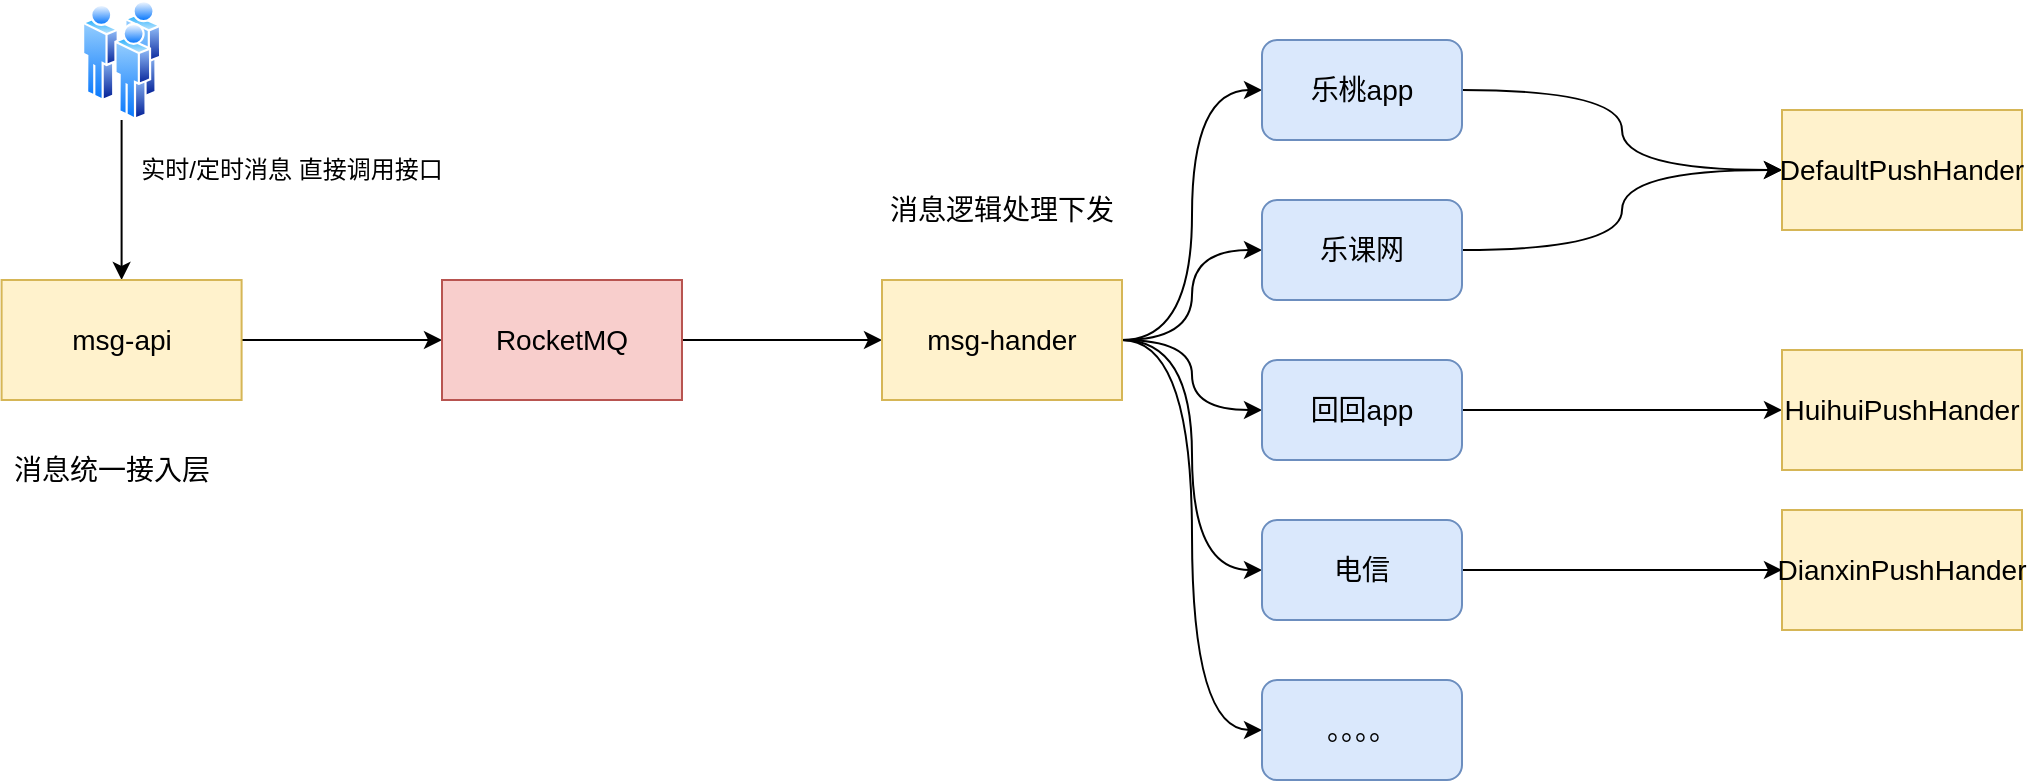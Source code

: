 <mxfile version="20.6.0" type="github" pages="5">
  <diagram id="vRfZ3qEj3zfiyP7TUh5Q" name="第 1 页">
    <mxGraphModel dx="1234" dy="794" grid="1" gridSize="10" guides="1" tooltips="1" connect="1" arrows="1" fold="1" page="1" pageScale="1" pageWidth="827" pageHeight="1169" math="0" shadow="0">
      <root>
        <mxCell id="0" />
        <mxCell id="1" parent="0" />
        <mxCell id="WFtwVOTAQx-9WDqW4P2v-3" style="edgeStyle=orthogonalEdgeStyle;rounded=0;orthogonalLoop=1;jettySize=auto;html=1;exitX=0.5;exitY=1;exitDx=0;exitDy=0;" parent="1" source="WFtwVOTAQx-9WDqW4P2v-1" target="WFtwVOTAQx-9WDqW4P2v-2" edge="1">
          <mxGeometry relative="1" as="geometry" />
        </mxCell>
        <mxCell id="WFtwVOTAQx-9WDqW4P2v-1" value="" style="aspect=fixed;perimeter=ellipsePerimeter;html=1;align=center;shadow=0;dashed=0;spacingTop=3;image;image=img/lib/active_directory/users.svg;" parent="1" vertex="1">
          <mxGeometry x="130" y="60" width="39.6" height="60" as="geometry" />
        </mxCell>
        <mxCell id="WFtwVOTAQx-9WDqW4P2v-6" value="" style="edgeStyle=orthogonalEdgeStyle;rounded=0;orthogonalLoop=1;jettySize=auto;html=1;" parent="1" source="WFtwVOTAQx-9WDqW4P2v-2" target="WFtwVOTAQx-9WDqW4P2v-5" edge="1">
          <mxGeometry relative="1" as="geometry" />
        </mxCell>
        <mxCell id="WFtwVOTAQx-9WDqW4P2v-2" value="&lt;font style=&quot;font-size: 14px;&quot;&gt;msg-api&lt;/font&gt;" style="rounded=0;whiteSpace=wrap;html=1;fillColor=#fff2cc;strokeColor=#d6b656;" parent="1" vertex="1">
          <mxGeometry x="89.8" y="200" width="120" height="60" as="geometry" />
        </mxCell>
        <mxCell id="WFtwVOTAQx-9WDqW4P2v-4" value="实时/定时消息 直接调用接口" style="text;html=1;strokeColor=none;fillColor=none;align=center;verticalAlign=middle;whiteSpace=wrap;rounded=0;" parent="1" vertex="1">
          <mxGeometry x="140" y="140" width="190" height="10" as="geometry" />
        </mxCell>
        <mxCell id="WFtwVOTAQx-9WDqW4P2v-9" style="edgeStyle=orthogonalEdgeStyle;rounded=0;orthogonalLoop=1;jettySize=auto;html=1;fontSize=14;" parent="1" source="WFtwVOTAQx-9WDqW4P2v-5" target="WFtwVOTAQx-9WDqW4P2v-8" edge="1">
          <mxGeometry relative="1" as="geometry" />
        </mxCell>
        <mxCell id="WFtwVOTAQx-9WDqW4P2v-5" value="&lt;font style=&quot;font-size: 14px;&quot;&gt;RocketMQ&lt;/font&gt;" style="rounded=0;whiteSpace=wrap;html=1;fillColor=#f8cecc;strokeColor=#b85450;" parent="1" vertex="1">
          <mxGeometry x="310" y="200" width="120" height="60" as="geometry" />
        </mxCell>
        <mxCell id="WFtwVOTAQx-9WDqW4P2v-7" value="消息统一接入层" style="text;html=1;strokeColor=none;fillColor=none;align=center;verticalAlign=middle;whiteSpace=wrap;rounded=0;fontSize=14;" parent="1" vertex="1">
          <mxGeometry x="89.8" y="270" width="110" height="50" as="geometry" />
        </mxCell>
        <mxCell id="WFtwVOTAQx-9WDqW4P2v-15" style="edgeStyle=orthogonalEdgeStyle;rounded=0;orthogonalLoop=1;jettySize=auto;html=1;exitX=1;exitY=0.5;exitDx=0;exitDy=0;entryX=0;entryY=0.5;entryDx=0;entryDy=0;fontSize=14;curved=1;" parent="1" source="WFtwVOTAQx-9WDqW4P2v-8" target="WFtwVOTAQx-9WDqW4P2v-11" edge="1">
          <mxGeometry relative="1" as="geometry" />
        </mxCell>
        <mxCell id="WFtwVOTAQx-9WDqW4P2v-19" style="rounded=0;orthogonalLoop=1;jettySize=auto;html=1;fontSize=14;entryX=0;entryY=0.5;entryDx=0;entryDy=0;edgeStyle=orthogonalEdgeStyle;curved=1;" parent="1" source="WFtwVOTAQx-9WDqW4P2v-8" target="WFtwVOTAQx-9WDqW4P2v-14" edge="1">
          <mxGeometry relative="1" as="geometry">
            <mxPoint x="690" y="240" as="targetPoint" />
          </mxGeometry>
        </mxCell>
        <mxCell id="WFtwVOTAQx-9WDqW4P2v-20" style="edgeStyle=orthogonalEdgeStyle;curved=1;rounded=0;orthogonalLoop=1;jettySize=auto;html=1;entryX=0;entryY=0.5;entryDx=0;entryDy=0;fontSize=14;" parent="1" source="WFtwVOTAQx-9WDqW4P2v-8" target="WFtwVOTAQx-9WDqW4P2v-13" edge="1">
          <mxGeometry relative="1" as="geometry" />
        </mxCell>
        <mxCell id="WFtwVOTAQx-9WDqW4P2v-21" style="edgeStyle=orthogonalEdgeStyle;curved=1;rounded=0;orthogonalLoop=1;jettySize=auto;html=1;fontSize=14;" parent="1" source="WFtwVOTAQx-9WDqW4P2v-8" target="WFtwVOTAQx-9WDqW4P2v-12" edge="1">
          <mxGeometry relative="1" as="geometry" />
        </mxCell>
        <mxCell id="WFtwVOTAQx-9WDqW4P2v-23" style="edgeStyle=orthogonalEdgeStyle;curved=1;rounded=0;orthogonalLoop=1;jettySize=auto;html=1;entryX=0;entryY=0.5;entryDx=0;entryDy=0;fontSize=14;" parent="1" source="WFtwVOTAQx-9WDqW4P2v-8" target="WFtwVOTAQx-9WDqW4P2v-22" edge="1">
          <mxGeometry relative="1" as="geometry" />
        </mxCell>
        <mxCell id="WFtwVOTAQx-9WDqW4P2v-8" value="&lt;font style=&quot;font-size: 14px;&quot;&gt;msg-hander&lt;br&gt;&lt;/font&gt;" style="rounded=0;whiteSpace=wrap;html=1;fillColor=#fff2cc;strokeColor=#d6b656;" parent="1" vertex="1">
          <mxGeometry x="530" y="200" width="120" height="60" as="geometry" />
        </mxCell>
        <mxCell id="WFtwVOTAQx-9WDqW4P2v-10" value="消息逻辑处理下发" style="text;html=1;strokeColor=none;fillColor=none;align=center;verticalAlign=middle;whiteSpace=wrap;rounded=0;fontSize=14;" parent="1" vertex="1">
          <mxGeometry x="510" y="140" width="160" height="50" as="geometry" />
        </mxCell>
        <mxCell id="WFtwVOTAQx-9WDqW4P2v-25" style="edgeStyle=orthogonalEdgeStyle;curved=1;rounded=0;orthogonalLoop=1;jettySize=auto;html=1;entryX=0;entryY=0.5;entryDx=0;entryDy=0;fontSize=14;" parent="1" source="WFtwVOTAQx-9WDqW4P2v-11" target="WFtwVOTAQx-9WDqW4P2v-24" edge="1">
          <mxGeometry relative="1" as="geometry" />
        </mxCell>
        <mxCell id="WFtwVOTAQx-9WDqW4P2v-11" value="乐桃app" style="rounded=1;whiteSpace=wrap;html=1;fontSize=14;fillColor=#dae8fc;strokeColor=#6c8ebf;" parent="1" vertex="1">
          <mxGeometry x="720" y="80" width="100" height="50" as="geometry" />
        </mxCell>
        <mxCell id="WFtwVOTAQx-9WDqW4P2v-32" style="edgeStyle=orthogonalEdgeStyle;curved=1;rounded=0;orthogonalLoop=1;jettySize=auto;html=1;entryX=0;entryY=0.5;entryDx=0;entryDy=0;fontSize=14;" parent="1" source="WFtwVOTAQx-9WDqW4P2v-12" target="WFtwVOTAQx-9WDqW4P2v-31" edge="1">
          <mxGeometry relative="1" as="geometry" />
        </mxCell>
        <mxCell id="WFtwVOTAQx-9WDqW4P2v-12" value="回回app" style="rounded=1;whiteSpace=wrap;html=1;fontSize=14;fillColor=#dae8fc;strokeColor=#6c8ebf;" parent="1" vertex="1">
          <mxGeometry x="720" y="240" width="100" height="50" as="geometry" />
        </mxCell>
        <mxCell id="WFtwVOTAQx-9WDqW4P2v-30" style="edgeStyle=orthogonalEdgeStyle;curved=1;rounded=0;orthogonalLoop=1;jettySize=auto;html=1;fontSize=14;" parent="1" source="WFtwVOTAQx-9WDqW4P2v-13" target="WFtwVOTAQx-9WDqW4P2v-24" edge="1">
          <mxGeometry relative="1" as="geometry" />
        </mxCell>
        <mxCell id="WFtwVOTAQx-9WDqW4P2v-13" value="乐课网" style="rounded=1;whiteSpace=wrap;html=1;fontSize=14;fillColor=#dae8fc;strokeColor=#6c8ebf;" parent="1" vertex="1">
          <mxGeometry x="720" y="160" width="100" height="50" as="geometry" />
        </mxCell>
        <mxCell id="WFtwVOTAQx-9WDqW4P2v-29" style="edgeStyle=orthogonalEdgeStyle;curved=1;rounded=0;orthogonalLoop=1;jettySize=auto;html=1;fontSize=14;" parent="1" source="WFtwVOTAQx-9WDqW4P2v-14" target="WFtwVOTAQx-9WDqW4P2v-28" edge="1">
          <mxGeometry relative="1" as="geometry" />
        </mxCell>
        <mxCell id="WFtwVOTAQx-9WDqW4P2v-14" value="电信" style="rounded=1;whiteSpace=wrap;html=1;fontSize=14;fillColor=#dae8fc;strokeColor=#6c8ebf;" parent="1" vertex="1">
          <mxGeometry x="720" y="320" width="100" height="50" as="geometry" />
        </mxCell>
        <mxCell id="WFtwVOTAQx-9WDqW4P2v-22" value="。。。。" style="rounded=1;whiteSpace=wrap;html=1;fontSize=14;fillColor=#dae8fc;strokeColor=#6c8ebf;" parent="1" vertex="1">
          <mxGeometry x="720" y="400" width="100" height="50" as="geometry" />
        </mxCell>
        <mxCell id="WFtwVOTAQx-9WDqW4P2v-24" value="&lt;font style=&quot;font-size: 14px;&quot;&gt;DefaultPushHander&lt;br&gt;&lt;/font&gt;" style="rounded=0;whiteSpace=wrap;html=1;fillColor=#fff2cc;strokeColor=#d6b656;" parent="1" vertex="1">
          <mxGeometry x="980" y="115" width="120" height="60" as="geometry" />
        </mxCell>
        <mxCell id="WFtwVOTAQx-9WDqW4P2v-28" value="&lt;font style=&quot;font-size: 14px;&quot;&gt;DianxinPushHander&lt;br&gt;&lt;/font&gt;" style="rounded=0;whiteSpace=wrap;html=1;fillColor=#fff2cc;strokeColor=#d6b656;" parent="1" vertex="1">
          <mxGeometry x="980" y="315" width="120" height="60" as="geometry" />
        </mxCell>
        <mxCell id="WFtwVOTAQx-9WDqW4P2v-31" value="&lt;font style=&quot;font-size: 14px;&quot;&gt;HuihuiPushHander&lt;br&gt;&lt;/font&gt;" style="rounded=0;whiteSpace=wrap;html=1;fillColor=#fff2cc;strokeColor=#d6b656;" parent="1" vertex="1">
          <mxGeometry x="980" y="235" width="120" height="60" as="geometry" />
        </mxCell>
      </root>
    </mxGraphModel>
  </diagram>
  <diagram id="sQAZvHa5Spw_Sy7zTJDc" name="第 2 页">
    <mxGraphModel dx="1234" dy="794" grid="1" gridSize="10" guides="1" tooltips="1" connect="1" arrows="1" fold="1" page="1" pageScale="1" pageWidth="827" pageHeight="1169" math="0" shadow="0">
      <root>
        <mxCell id="0" />
        <mxCell id="1" parent="0" />
        <mxCell id="9TkGGuvB6Vw0x7m4uREP-6" style="rounded=0;orthogonalLoop=1;jettySize=auto;html=1;startArrow=none;" parent="1" source="9TkGGuvB6Vw0x7m4uREP-12" target="9TkGGuvB6Vw0x7m4uREP-4" edge="1">
          <mxGeometry relative="1" as="geometry" />
        </mxCell>
        <mxCell id="9TkGGuvB6Vw0x7m4uREP-7" style="edgeStyle=none;rounded=0;orthogonalLoop=1;jettySize=auto;html=1;" parent="1" source="9TkGGuvB6Vw0x7m4uREP-2" target="9TkGGuvB6Vw0x7m4uREP-5" edge="1">
          <mxGeometry relative="1" as="geometry" />
        </mxCell>
        <mxCell id="9TkGGuvB6Vw0x7m4uREP-2" value="渠道" style="ellipse;whiteSpace=wrap;html=1;fillStyle=auto;fillColor=#dae8fc;strokeColor=#6c8ebf;" parent="1" vertex="1">
          <mxGeometry x="330" y="210" width="120" height="80" as="geometry" />
        </mxCell>
        <mxCell id="9TkGGuvB6Vw0x7m4uREP-4" value="终端" style="ellipse;whiteSpace=wrap;html=1;fillStyle=auto;fillColor=#d5e8d4;strokeColor=#82b366;" parent="1" vertex="1">
          <mxGeometry x="220" y="355" width="120" height="80" as="geometry" />
        </mxCell>
        <mxCell id="9TkGGuvB6Vw0x7m4uREP-5" value="终端" style="ellipse;whiteSpace=wrap;html=1;fillStyle=auto;fillColor=#d5e8d4;strokeColor=#82b366;" parent="1" vertex="1">
          <mxGeometry x="420" y="355" width="120" height="80" as="geometry" />
        </mxCell>
        <mxCell id="9TkGGuvB6Vw0x7m4uREP-12" value="1" style="text;html=1;align=center;verticalAlign=middle;resizable=0;points=[];autosize=1;strokeColor=none;fillColor=none;fillStyle=auto;" parent="1" vertex="1">
          <mxGeometry x="340" y="290" width="30" height="30" as="geometry" />
        </mxCell>
        <mxCell id="9TkGGuvB6Vw0x7m4uREP-13" value="" style="rounded=0;orthogonalLoop=1;jettySize=auto;html=1;endArrow=none;" parent="1" source="9TkGGuvB6Vw0x7m4uREP-2" target="9TkGGuvB6Vw0x7m4uREP-12" edge="1">
          <mxGeometry relative="1" as="geometry">
            <mxPoint x="363.102" y="285.755" as="sourcePoint" />
            <mxPoint x="307.079" y="359.305" as="targetPoint" />
          </mxGeometry>
        </mxCell>
        <mxCell id="9TkGGuvB6Vw0x7m4uREP-14" value="多" style="text;html=1;align=center;verticalAlign=middle;resizable=0;points=[];autosize=1;strokeColor=none;fillColor=none;fillStyle=auto;" parent="1" vertex="1">
          <mxGeometry x="290" y="325" width="40" height="30" as="geometry" />
        </mxCell>
        <mxCell id="9TkGGuvB6Vw0x7m4uREP-16" value="一个渠道对应多个终端" style="rounded=0;whiteSpace=wrap;html=1;fillStyle=auto;labelPosition=center;verticalLabelPosition=middle;align=center;verticalAlign=middle;fillColor=#e1d5e7;strokeColor=#9673a6;fontSize=16;" parent="1" vertex="1">
          <mxGeometry x="270" y="90" width="250" height="90" as="geometry" />
        </mxCell>
        <mxCell id="vQeZBT2W8by_Q2nIW5l6-3" value="举例，业务方使用短信服务发送消息" style="rounded=0;whiteSpace=wrap;html=1;fillStyle=auto;labelPosition=center;verticalLabelPosition=middle;align=center;verticalAlign=middle;fillColor=#e1d5e7;strokeColor=#9673a6;fontSize=16;" parent="1" vertex="1">
          <mxGeometry x="730" y="90" width="200" height="60" as="geometry" />
        </mxCell>
        <mxCell id="vQeZBT2W8by_Q2nIW5l6-5" value="短信渠道" style="rounded=0;whiteSpace=wrap;html=1;fillColor=#dae8fc;strokeColor=#6c8ebf;" parent="1" vertex="1">
          <mxGeometry x="690" y="190" width="120" height="60" as="geometry" />
        </mxCell>
        <mxCell id="vQeZBT2W8by_Q2nIW5l6-18" style="edgeStyle=orthogonalEdgeStyle;rounded=0;orthogonalLoop=1;jettySize=auto;html=1;entryX=0;entryY=0.5;entryDx=0;entryDy=0;" parent="1" source="vQeZBT2W8by_Q2nIW5l6-7" target="vQeZBT2W8by_Q2nIW5l6-16" edge="1">
          <mxGeometry relative="1" as="geometry" />
        </mxCell>
        <mxCell id="vQeZBT2W8by_Q2nIW5l6-21" style="edgeStyle=orthogonalEdgeStyle;rounded=0;orthogonalLoop=1;jettySize=auto;html=1;entryX=0;entryY=0.5;entryDx=0;entryDy=0;" parent="1" source="vQeZBT2W8by_Q2nIW5l6-7" target="vQeZBT2W8by_Q2nIW5l6-20" edge="1">
          <mxGeometry relative="1" as="geometry" />
        </mxCell>
        <mxCell id="vQeZBT2W8by_Q2nIW5l6-22" style="edgeStyle=orthogonalEdgeStyle;rounded=0;orthogonalLoop=1;jettySize=auto;html=1;entryX=0;entryY=0.5;entryDx=0;entryDy=0;" parent="1" source="vQeZBT2W8by_Q2nIW5l6-7" target="vQeZBT2W8by_Q2nIW5l6-17" edge="1">
          <mxGeometry relative="1" as="geometry" />
        </mxCell>
        <mxCell id="vQeZBT2W8by_Q2nIW5l6-7" value="华为云" style="rounded=0;whiteSpace=wrap;html=1;fillColor=#dae8fc;strokeColor=#6c8ebf;" parent="1" vertex="1">
          <mxGeometry x="690" y="270" width="120" height="60" as="geometry" />
        </mxCell>
        <mxCell id="vQeZBT2W8by_Q2nIW5l6-8" value="电信" style="rounded=0;whiteSpace=wrap;html=1;fillColor=#dae8fc;strokeColor=#6c8ebf;" parent="1" vertex="1">
          <mxGeometry x="690" y="360" width="120" height="60" as="geometry" />
        </mxCell>
        <mxCell id="vQeZBT2W8by_Q2nIW5l6-16" value="终端" style="whiteSpace=wrap;html=1;fillColor=#d5e8d4;strokeColor=#82b366;rounded=0;" parent="1" vertex="1">
          <mxGeometry x="880" y="190" width="120" height="60" as="geometry" />
        </mxCell>
        <mxCell id="vQeZBT2W8by_Q2nIW5l6-17" value="A账号配置终端" style="whiteSpace=wrap;html=1;fillColor=#d5e8d4;strokeColor=#82b366;rounded=0;" parent="1" vertex="1">
          <mxGeometry x="880" y="270" width="120" height="60" as="geometry" />
        </mxCell>
        <mxCell id="vQeZBT2W8by_Q2nIW5l6-20" value="B账号配置终端" style="whiteSpace=wrap;html=1;fillColor=#d5e8d4;strokeColor=#82b366;rounded=0;" parent="1" vertex="1">
          <mxGeometry x="880" y="350" width="120" height="60" as="geometry" />
        </mxCell>
        <mxCell id="vQeZBT2W8by_Q2nIW5l6-32" style="edgeStyle=orthogonalEdgeStyle;rounded=0;orthogonalLoop=1;jettySize=auto;html=1;entryX=0;entryY=0.5;entryDx=0;entryDy=0;" parent="1" source="vQeZBT2W8by_Q2nIW5l6-25" target="vQeZBT2W8by_Q2nIW5l6-29" edge="1">
          <mxGeometry relative="1" as="geometry" />
        </mxCell>
        <mxCell id="vQeZBT2W8by_Q2nIW5l6-33" style="edgeStyle=orthogonalEdgeStyle;rounded=0;orthogonalLoop=1;jettySize=auto;html=1;" parent="1" source="vQeZBT2W8by_Q2nIW5l6-25" target="vQeZBT2W8by_Q2nIW5l6-30" edge="1">
          <mxGeometry relative="1" as="geometry" />
        </mxCell>
        <mxCell id="vQeZBT2W8by_Q2nIW5l6-35" style="edgeStyle=orthogonalEdgeStyle;rounded=0;orthogonalLoop=1;jettySize=auto;html=1;entryX=0;entryY=0.5;entryDx=0;entryDy=0;" parent="1" source="vQeZBT2W8by_Q2nIW5l6-25" target="vQeZBT2W8by_Q2nIW5l6-31" edge="1">
          <mxGeometry relative="1" as="geometry" />
        </mxCell>
        <mxCell id="vQeZBT2W8by_Q2nIW5l6-25" value="乐桃app应用渠道" style="rounded=0;whiteSpace=wrap;html=1;fillColor=#dae8fc;strokeColor=#6c8ebf;" parent="1" vertex="1">
          <mxGeometry x="690" y="630" width="120" height="60" as="geometry" />
        </mxCell>
        <mxCell id="vQeZBT2W8by_Q2nIW5l6-29" value="终端" style="whiteSpace=wrap;html=1;fillColor=#d5e8d4;strokeColor=#82b366;rounded=0;" parent="1" vertex="1">
          <mxGeometry x="880" y="540" width="120" height="60" as="geometry" />
        </mxCell>
        <mxCell id="vQeZBT2W8by_Q2nIW5l6-30" value="业务方铃铛展示位" style="whiteSpace=wrap;html=1;fillColor=#d5e8d4;strokeColor=#82b366;rounded=0;" parent="1" vertex="1">
          <mxGeometry x="880" y="630" width="120" height="60" as="geometry" />
        </mxCell>
        <mxCell id="vQeZBT2W8by_Q2nIW5l6-31" value="业务方系统通知展示" style="whiteSpace=wrap;html=1;fillColor=#d5e8d4;strokeColor=#82b366;rounded=0;" parent="1" vertex="1">
          <mxGeometry x="880" y="730" width="120" height="60" as="geometry" />
        </mxCell>
        <mxCell id="vQeZBT2W8by_Q2nIW5l6-34" style="edgeStyle=orthogonalEdgeStyle;rounded=0;orthogonalLoop=1;jettySize=auto;html=1;exitX=0.5;exitY=1;exitDx=0;exitDy=0;" parent="1" source="vQeZBT2W8by_Q2nIW5l6-30" target="vQeZBT2W8by_Q2nIW5l6-30" edge="1">
          <mxGeometry relative="1" as="geometry" />
        </mxCell>
        <mxCell id="SAeecm4sXJ2hbzOdQh_d-1" value="举例，向乐桃app发送系统通知消息" style="rounded=0;whiteSpace=wrap;html=1;fillStyle=auto;labelPosition=center;verticalLabelPosition=middle;align=center;verticalAlign=middle;fillColor=#e1d5e7;strokeColor=#9673a6;fontSize=16;" vertex="1" parent="1">
          <mxGeometry x="460" y="630" width="200" height="60" as="geometry" />
        </mxCell>
      </root>
    </mxGraphModel>
  </diagram>
  <diagram id="TmR8zUc8XILxVPYd1V2R" name="第 3 页">
    <mxGraphModel dx="2561" dy="2036" grid="1" gridSize="10" guides="1" tooltips="1" connect="1" arrows="1" fold="1" page="1" pageScale="1" pageWidth="827" pageHeight="1169" math="0" shadow="0">
      <root>
        <mxCell id="0" />
        <mxCell id="1" parent="0" />
        <mxCell id="4LS-h6VyqfhpA7ZItB4B-1" value="业务方使用华为渠道/&lt;br&gt;乐课终端账号&lt;br&gt;向2个用户A、用户B&lt;br&gt;发送短信" style="rounded=0;whiteSpace=wrap;html=1;fillColor=#ffe6cc;strokeColor=#d79b00;" vertex="1" parent="1">
          <mxGeometry x="220" y="140" width="330" height="90" as="geometry" />
        </mxCell>
        <mxCell id="4LS-h6VyqfhpA7ZItB4B-5" value="" style="edgeStyle=orthogonalEdgeStyle;rounded=0;orthogonalLoop=1;jettySize=auto;html=1;" edge="1" parent="1" source="4LS-h6VyqfhpA7ZItB4B-3" target="4LS-h6VyqfhpA7ZItB4B-4">
          <mxGeometry relative="1" as="geometry" />
        </mxCell>
        <mxCell id="4LS-h6VyqfhpA7ZItB4B-9" value="调用http接口" style="edgeLabel;html=1;align=center;verticalAlign=middle;resizable=0;points=[];" vertex="1" connectable="0" parent="4LS-h6VyqfhpA7ZItB4B-5">
          <mxGeometry x="-0.067" y="1" relative="1" as="geometry">
            <mxPoint y="1" as="offset" />
          </mxGeometry>
        </mxCell>
        <mxCell id="4LS-h6VyqfhpA7ZItB4B-3" value="业务方" style="strokeWidth=2;html=1;shape=mxgraph.flowchart.start_1;whiteSpace=wrap;fillColor=#dae8fc;strokeColor=#6c8ebf;" vertex="1" parent="1">
          <mxGeometry x="50" y="240" width="100" height="60" as="geometry" />
        </mxCell>
        <mxCell id="4LS-h6VyqfhpA7ZItB4B-7" value="" style="edgeStyle=orthogonalEdgeStyle;rounded=0;orthogonalLoop=1;jettySize=auto;html=1;" edge="1" parent="1" source="4LS-h6VyqfhpA7ZItB4B-4" target="4LS-h6VyqfhpA7ZItB4B-6">
          <mxGeometry relative="1" as="geometry" />
        </mxCell>
        <mxCell id="4LS-h6VyqfhpA7ZItB4B-4" value="中台消息内核" style="whiteSpace=wrap;html=1;strokeWidth=2;fillColor=#f8cecc;strokeColor=#b85450;" vertex="1" parent="1">
          <mxGeometry x="620" y="240" width="120" height="60" as="geometry" />
        </mxCell>
        <mxCell id="4LS-h6VyqfhpA7ZItB4B-103" value="" style="edgeStyle=orthogonalEdgeStyle;rounded=0;orthogonalLoop=1;jettySize=auto;html=1;" edge="1" parent="1" source="4LS-h6VyqfhpA7ZItB4B-6" target="4LS-h6VyqfhpA7ZItB4B-102">
          <mxGeometry relative="1" as="geometry" />
        </mxCell>
        <mxCell id="4LS-h6VyqfhpA7ZItB4B-6" value="接收消息" style="whiteSpace=wrap;html=1;strokeWidth=2;fillColor=#f8cecc;strokeColor=#b85450;" vertex="1" parent="1">
          <mxGeometry x="620" y="420" width="120" height="60" as="geometry" />
        </mxCell>
        <mxCell id="4LS-h6VyqfhpA7ZItB4B-18" value="AddMsgRequest" style="swimlane;fontStyle=0;childLayout=stackLayout;horizontal=1;startSize=26;fillColor=none;horizontalStack=0;resizeParent=1;resizeParentMax=0;resizeLast=0;collapsible=1;marginBottom=0;" vertex="1" parent="1">
          <mxGeometry x="-80" y="386" width="220" height="234" as="geometry">
            <mxRectangle x="-100" y="290" width="100" height="30" as="alternateBounds" />
          </mxGeometry>
        </mxCell>
        <mxCell id="4LS-h6VyqfhpA7ZItB4B-19" value="+ msgSource: String 消息来源" style="text;strokeColor=none;fillColor=none;align=left;verticalAlign=top;spacingLeft=4;spacingRight=4;overflow=hidden;rotatable=0;points=[[0,0.5],[1,0.5]];portConstraint=eastwest;" vertex="1" parent="4LS-h6VyqfhpA7ZItB4B-18">
          <mxGeometry y="26" width="220" height="26" as="geometry" />
        </mxCell>
        <mxCell id="4LS-h6VyqfhpA7ZItB4B-20" value="+ msgKey: String 消息唯一标识 " style="text;strokeColor=none;fillColor=none;align=left;verticalAlign=top;spacingLeft=4;spacingRight=4;overflow=hidden;rotatable=0;points=[[0,0.5],[1,0.5]];portConstraint=eastwest;" vertex="1" parent="4LS-h6VyqfhpA7ZItB4B-18">
          <mxGeometry y="52" width="220" height="26" as="geometry" />
        </mxCell>
        <mxCell id="4LS-h6VyqfhpA7ZItB4B-91" value="+ pushTerminals: Map" style="text;strokeColor=none;fillColor=none;align=left;verticalAlign=top;spacingLeft=4;spacingRight=4;overflow=hidden;rotatable=0;points=[[0,0.5],[1,0.5]];portConstraint=eastwest;" vertex="1" parent="4LS-h6VyqfhpA7ZItB4B-18">
          <mxGeometry y="78" width="220" height="26" as="geometry" />
        </mxCell>
        <mxCell id="4LS-h6VyqfhpA7ZItB4B-90" value="+ msg_title: String 消息标题" style="text;strokeColor=none;fillColor=none;align=left;verticalAlign=top;spacingLeft=4;spacingRight=4;overflow=hidden;rotatable=0;points=[[0,0.5],[1,0.5]];portConstraint=eastwest;" vertex="1" parent="4LS-h6VyqfhpA7ZItB4B-18">
          <mxGeometry y="104" width="220" height="26" as="geometry" />
        </mxCell>
        <mxCell id="4LS-h6VyqfhpA7ZItB4B-89" value="+ msg_content: Map 消息内容" style="text;strokeColor=none;fillColor=none;align=left;verticalAlign=top;spacingLeft=4;spacingRight=4;overflow=hidden;rotatable=0;points=[[0,0.5],[1,0.5]];portConstraint=eastwest;" vertex="1" parent="4LS-h6VyqfhpA7ZItB4B-18">
          <mxGeometry y="130" width="220" height="26" as="geometry" />
        </mxCell>
        <mxCell id="4LS-h6VyqfhpA7ZItB4B-95" value="+ msg_ext: Map 消息扩展字段" style="text;strokeColor=none;fillColor=none;align=left;verticalAlign=top;spacingLeft=4;spacingRight=4;overflow=hidden;rotatable=0;points=[[0,0.5],[1,0.5]];portConstraint=eastwest;" vertex="1" parent="4LS-h6VyqfhpA7ZItB4B-18">
          <mxGeometry y="156" width="220" height="26" as="geometry" />
        </mxCell>
        <mxCell id="4LS-h6VyqfhpA7ZItB4B-94" value="+ sendTime: Date 发送时间" style="text;strokeColor=none;fillColor=none;align=left;verticalAlign=top;spacingLeft=4;spacingRight=4;overflow=hidden;rotatable=0;points=[[0,0.5],[1,0.5]];portConstraint=eastwest;" vertex="1" parent="4LS-h6VyqfhpA7ZItB4B-18">
          <mxGeometry y="182" width="220" height="26" as="geometry" />
        </mxCell>
        <mxCell id="4LS-h6VyqfhpA7ZItB4B-244" value="+ receivers: Set 接收人集合" style="text;strokeColor=none;fillColor=none;align=left;verticalAlign=top;spacingLeft=4;spacingRight=4;overflow=hidden;rotatable=0;points=[[0,0.5],[1,0.5]];portConstraint=eastwest;" vertex="1" parent="4LS-h6VyqfhpA7ZItB4B-18">
          <mxGeometry y="208" width="220" height="26" as="geometry" />
        </mxCell>
        <mxCell id="4LS-h6VyqfhpA7ZItB4B-23" value="&lt;span style=&quot;text-align: left;&quot;&gt;pushTerminals Map&lt;/span&gt;" style="swimlane;fontStyle=0;childLayout=stackLayout;horizontal=1;startSize=26;fillColor=none;horizontalStack=0;resizeParent=1;resizeParentMax=0;resizeLast=0;collapsible=1;marginBottom=0;html=1;" vertex="1" parent="1">
          <mxGeometry x="170" y="559" width="360" height="52" as="geometry" />
        </mxCell>
        <mxCell id="4LS-h6VyqfhpA7ZItB4B-24" value="key=huaweiyun, value={&lt;span style=&quot;text-align: center;&quot;&gt;huaweiyun_letao&lt;/span&gt;&lt;span style=&quot;text-align: center;&quot;&gt;e&lt;/span&gt;}" style="text;strokeColor=none;fillColor=none;align=left;verticalAlign=top;spacingLeft=4;spacingRight=4;overflow=hidden;rotatable=0;points=[[0,0.5],[1,0.5]];portConstraint=eastwest;whiteSpace=wrap;html=1;" vertex="1" parent="4LS-h6VyqfhpA7ZItB4B-23">
          <mxGeometry y="26" width="360" height="26" as="geometry" />
        </mxCell>
        <mxCell id="4LS-h6VyqfhpA7ZItB4B-27" value="渠道表" style="shape=table;startSize=30;container=1;collapsible=0;childLayout=tableLayout;fontStyle=1;align=center;" vertex="1" parent="1">
          <mxGeometry x="-190" y="-204" width="260.0" height="204" as="geometry" />
        </mxCell>
        <mxCell id="4LS-h6VyqfhpA7ZItB4B-28" value="" style="shape=tableRow;horizontal=0;startSize=0;swimlaneHead=0;swimlaneBody=0;top=0;left=0;bottom=0;right=0;collapsible=0;dropTarget=0;fillColor=none;points=[[0,0.5],[1,0.5]];portConstraint=eastwest;" vertex="1" parent="4LS-h6VyqfhpA7ZItB4B-27">
          <mxGeometry y="30" width="260.0" height="41" as="geometry" />
        </mxCell>
        <mxCell id="4LS-h6VyqfhpA7ZItB4B-29" value="id" style="shape=partialRectangle;html=1;whiteSpace=wrap;connectable=0;fillColor=none;top=0;left=0;bottom=0;right=0;overflow=hidden;" vertex="1" parent="4LS-h6VyqfhpA7ZItB4B-28">
          <mxGeometry width="83" height="41" as="geometry">
            <mxRectangle width="83" height="41" as="alternateBounds" />
          </mxGeometry>
        </mxCell>
        <mxCell id="4LS-h6VyqfhpA7ZItB4B-30" value="channelCode" style="shape=partialRectangle;html=1;whiteSpace=wrap;connectable=0;fillColor=none;top=0;left=0;bottom=0;right=0;overflow=hidden;" vertex="1" parent="4LS-h6VyqfhpA7ZItB4B-28">
          <mxGeometry x="83" width="94" height="41" as="geometry">
            <mxRectangle width="94" height="41" as="alternateBounds" />
          </mxGeometry>
        </mxCell>
        <mxCell id="4LS-h6VyqfhpA7ZItB4B-31" value="channelName" style="shape=partialRectangle;html=1;whiteSpace=wrap;connectable=0;fillColor=none;top=0;left=0;bottom=0;right=0;overflow=hidden;" vertex="1" parent="4LS-h6VyqfhpA7ZItB4B-28">
          <mxGeometry x="177" width="83" height="41" as="geometry">
            <mxRectangle width="83" height="41" as="alternateBounds" />
          </mxGeometry>
        </mxCell>
        <mxCell id="4LS-h6VyqfhpA7ZItB4B-32" value="" style="shape=tableRow;horizontal=0;startSize=0;swimlaneHead=0;swimlaneBody=0;top=0;left=0;bottom=0;right=0;collapsible=0;dropTarget=0;fillColor=none;points=[[0,0.5],[1,0.5]];portConstraint=eastwest;" vertex="1" parent="4LS-h6VyqfhpA7ZItB4B-27">
          <mxGeometry y="71" width="260.0" height="45" as="geometry" />
        </mxCell>
        <mxCell id="4LS-h6VyqfhpA7ZItB4B-33" value="1" style="shape=partialRectangle;html=1;whiteSpace=wrap;connectable=0;fillColor=none;top=0;left=0;bottom=0;right=0;overflow=hidden;" vertex="1" parent="4LS-h6VyqfhpA7ZItB4B-32">
          <mxGeometry width="83" height="45" as="geometry">
            <mxRectangle width="83" height="45" as="alternateBounds" />
          </mxGeometry>
        </mxCell>
        <mxCell id="4LS-h6VyqfhpA7ZItB4B-34" value="huaweiyun" style="shape=partialRectangle;html=1;whiteSpace=wrap;connectable=0;fillColor=none;top=0;left=0;bottom=0;right=0;overflow=hidden;" vertex="1" parent="4LS-h6VyqfhpA7ZItB4B-32">
          <mxGeometry x="83" width="94" height="45" as="geometry">
            <mxRectangle width="94" height="45" as="alternateBounds" />
          </mxGeometry>
        </mxCell>
        <mxCell id="4LS-h6VyqfhpA7ZItB4B-35" value="华为云" style="shape=partialRectangle;html=1;whiteSpace=wrap;connectable=0;fillColor=none;top=0;left=0;bottom=0;right=0;overflow=hidden;" vertex="1" parent="4LS-h6VyqfhpA7ZItB4B-32">
          <mxGeometry x="177" width="83" height="45" as="geometry">
            <mxRectangle width="83" height="45" as="alternateBounds" />
          </mxGeometry>
        </mxCell>
        <mxCell id="4Uu4psNuDbgYI1EH5oVk-3" style="shape=tableRow;horizontal=0;startSize=0;swimlaneHead=0;swimlaneBody=0;top=0;left=0;bottom=0;right=0;collapsible=0;dropTarget=0;fillColor=none;points=[[0,0.5],[1,0.5]];portConstraint=eastwest;" vertex="1" parent="4LS-h6VyqfhpA7ZItB4B-27">
          <mxGeometry y="116" width="260.0" height="44" as="geometry" />
        </mxCell>
        <mxCell id="4Uu4psNuDbgYI1EH5oVk-4" value="3" style="shape=partialRectangle;html=1;whiteSpace=wrap;connectable=0;fillColor=none;top=0;left=0;bottom=0;right=0;overflow=hidden;" vertex="1" parent="4Uu4psNuDbgYI1EH5oVk-3">
          <mxGeometry width="83" height="44" as="geometry">
            <mxRectangle width="83" height="44" as="alternateBounds" />
          </mxGeometry>
        </mxCell>
        <mxCell id="4Uu4psNuDbgYI1EH5oVk-5" value="letao" style="shape=partialRectangle;html=1;whiteSpace=wrap;connectable=0;fillColor=none;top=0;left=0;bottom=0;right=0;overflow=hidden;" vertex="1" parent="4Uu4psNuDbgYI1EH5oVk-3">
          <mxGeometry x="83" width="94" height="44" as="geometry">
            <mxRectangle width="94" height="44" as="alternateBounds" />
          </mxGeometry>
        </mxCell>
        <mxCell id="4Uu4psNuDbgYI1EH5oVk-6" value="乐桃" style="shape=partialRectangle;html=1;whiteSpace=wrap;connectable=0;fillColor=none;top=0;left=0;bottom=0;right=0;overflow=hidden;" vertex="1" parent="4Uu4psNuDbgYI1EH5oVk-3">
          <mxGeometry x="177" width="83" height="44" as="geometry">
            <mxRectangle width="83" height="44" as="alternateBounds" />
          </mxGeometry>
        </mxCell>
        <mxCell id="4LS-h6VyqfhpA7ZItB4B-36" value="" style="shape=tableRow;horizontal=0;startSize=0;swimlaneHead=0;swimlaneBody=0;top=0;left=0;bottom=0;right=0;collapsible=0;dropTarget=0;fillColor=none;points=[[0,0.5],[1,0.5]];portConstraint=eastwest;" vertex="1" parent="4LS-h6VyqfhpA7ZItB4B-27">
          <mxGeometry y="160" width="260.0" height="44" as="geometry" />
        </mxCell>
        <mxCell id="4LS-h6VyqfhpA7ZItB4B-37" value="2" style="shape=partialRectangle;html=1;whiteSpace=wrap;connectable=0;fillColor=none;top=0;left=0;bottom=0;right=0;overflow=hidden;" vertex="1" parent="4LS-h6VyqfhpA7ZItB4B-36">
          <mxGeometry width="83" height="44" as="geometry">
            <mxRectangle width="83" height="44" as="alternateBounds" />
          </mxGeometry>
        </mxCell>
        <mxCell id="4LS-h6VyqfhpA7ZItB4B-38" value="dianxin" style="shape=partialRectangle;html=1;whiteSpace=wrap;connectable=0;fillColor=none;top=0;left=0;bottom=0;right=0;overflow=hidden;" vertex="1" parent="4LS-h6VyqfhpA7ZItB4B-36">
          <mxGeometry x="83" width="94" height="44" as="geometry">
            <mxRectangle width="94" height="44" as="alternateBounds" />
          </mxGeometry>
        </mxCell>
        <mxCell id="4LS-h6VyqfhpA7ZItB4B-39" value="电信" style="shape=partialRectangle;html=1;whiteSpace=wrap;connectable=0;fillColor=none;top=0;left=0;bottom=0;right=0;overflow=hidden;" vertex="1" parent="4LS-h6VyqfhpA7ZItB4B-36">
          <mxGeometry x="177" width="83" height="44" as="geometry">
            <mxRectangle width="83" height="44" as="alternateBounds" />
          </mxGeometry>
        </mxCell>
        <mxCell id="4LS-h6VyqfhpA7ZItB4B-40" value="渠道终端表" style="shape=table;startSize=30;container=1;collapsible=0;childLayout=tableLayout;fontStyle=1;align=center;" vertex="1" parent="1">
          <mxGeometry x="240" y="-200" width="430.0" height="342" as="geometry" />
        </mxCell>
        <mxCell id="4LS-h6VyqfhpA7ZItB4B-41" value="" style="shape=tableRow;horizontal=0;startSize=0;swimlaneHead=0;swimlaneBody=0;top=0;left=0;bottom=0;right=0;collapsible=0;dropTarget=0;fillColor=none;points=[[0,0.5],[1,0.5]];portConstraint=eastwest;" vertex="1" parent="4LS-h6VyqfhpA7ZItB4B-40">
          <mxGeometry y="30" width="430.0" height="41" as="geometry" />
        </mxCell>
        <mxCell id="4LS-h6VyqfhpA7ZItB4B-42" value="id" style="shape=partialRectangle;html=1;whiteSpace=wrap;connectable=0;fillColor=none;top=0;left=0;bottom=0;right=0;overflow=hidden;" vertex="1" parent="4LS-h6VyqfhpA7ZItB4B-41">
          <mxGeometry width="83" height="41" as="geometry">
            <mxRectangle width="83" height="41" as="alternateBounds" />
          </mxGeometry>
        </mxCell>
        <mxCell id="4LS-h6VyqfhpA7ZItB4B-43" value="channelCode" style="shape=partialRectangle;html=1;whiteSpace=wrap;connectable=0;fillColor=none;top=0;left=0;bottom=0;right=0;overflow=hidden;" vertex="1" parent="4LS-h6VyqfhpA7ZItB4B-41">
          <mxGeometry x="83" width="94" height="41" as="geometry">
            <mxRectangle width="94" height="41" as="alternateBounds" />
          </mxGeometry>
        </mxCell>
        <mxCell id="4LS-h6VyqfhpA7ZItB4B-44" value="teminalCode" style="shape=partialRectangle;html=1;whiteSpace=wrap;connectable=0;fillColor=none;top=0;left=0;bottom=0;right=0;overflow=hidden;" vertex="1" parent="4LS-h6VyqfhpA7ZItB4B-41">
          <mxGeometry x="177" width="103" height="41" as="geometry">
            <mxRectangle width="103" height="41" as="alternateBounds" />
          </mxGeometry>
        </mxCell>
        <mxCell id="4LS-h6VyqfhpA7ZItB4B-60" value="teminalName" style="shape=partialRectangle;html=1;whiteSpace=wrap;connectable=0;fillColor=none;top=0;left=0;bottom=0;right=0;overflow=hidden;" vertex="1" parent="4LS-h6VyqfhpA7ZItB4B-41">
          <mxGeometry x="280" width="150" height="41" as="geometry">
            <mxRectangle width="150" height="41" as="alternateBounds" />
          </mxGeometry>
        </mxCell>
        <mxCell id="4LS-h6VyqfhpA7ZItB4B-45" value="" style="shape=tableRow;horizontal=0;startSize=0;swimlaneHead=0;swimlaneBody=0;top=0;left=0;bottom=0;right=0;collapsible=0;dropTarget=0;fillColor=none;points=[[0,0.5],[1,0.5]];portConstraint=eastwest;" vertex="1" parent="4LS-h6VyqfhpA7ZItB4B-40">
          <mxGeometry y="71" width="430.0" height="45" as="geometry" />
        </mxCell>
        <mxCell id="4LS-h6VyqfhpA7ZItB4B-46" value="1" style="shape=partialRectangle;html=1;whiteSpace=wrap;connectable=0;fillColor=none;top=0;left=0;bottom=0;right=0;overflow=hidden;" vertex="1" parent="4LS-h6VyqfhpA7ZItB4B-45">
          <mxGeometry width="83" height="45" as="geometry">
            <mxRectangle width="83" height="45" as="alternateBounds" />
          </mxGeometry>
        </mxCell>
        <mxCell id="4LS-h6VyqfhpA7ZItB4B-47" value="huaweiyun" style="shape=partialRectangle;html=1;whiteSpace=wrap;connectable=0;fillColor=none;top=0;left=0;bottom=0;right=0;overflow=hidden;" vertex="1" parent="4LS-h6VyqfhpA7ZItB4B-45">
          <mxGeometry x="83" width="94" height="45" as="geometry">
            <mxRectangle width="94" height="45" as="alternateBounds" />
          </mxGeometry>
        </mxCell>
        <mxCell id="4LS-h6VyqfhpA7ZItB4B-48" value="huaweiyun_letao" style="shape=partialRectangle;html=1;whiteSpace=wrap;connectable=0;fillColor=none;top=0;left=0;bottom=0;right=0;overflow=hidden;" vertex="1" parent="4LS-h6VyqfhpA7ZItB4B-45">
          <mxGeometry x="177" width="103" height="45" as="geometry">
            <mxRectangle width="103" height="45" as="alternateBounds" />
          </mxGeometry>
        </mxCell>
        <mxCell id="4LS-h6VyqfhpA7ZItB4B-61" value="乐桃在华为云申请的账号" style="shape=partialRectangle;html=1;whiteSpace=wrap;connectable=0;fillColor=none;top=0;left=0;bottom=0;right=0;overflow=hidden;" vertex="1" parent="4LS-h6VyqfhpA7ZItB4B-45">
          <mxGeometry x="280" width="150" height="45" as="geometry">
            <mxRectangle width="150" height="45" as="alternateBounds" />
          </mxGeometry>
        </mxCell>
        <mxCell id="4LS-h6VyqfhpA7ZItB4B-49" value="" style="shape=tableRow;horizontal=0;startSize=0;swimlaneHead=0;swimlaneBody=0;top=0;left=0;bottom=0;right=0;collapsible=0;dropTarget=0;fillColor=none;points=[[0,0.5],[1,0.5]];portConstraint=eastwest;" vertex="1" parent="4LS-h6VyqfhpA7ZItB4B-40">
          <mxGeometry y="116" width="430.0" height="44" as="geometry" />
        </mxCell>
        <mxCell id="4LS-h6VyqfhpA7ZItB4B-50" value="2" style="shape=partialRectangle;html=1;whiteSpace=wrap;connectable=0;fillColor=none;top=0;left=0;bottom=0;right=0;overflow=hidden;" vertex="1" parent="4LS-h6VyqfhpA7ZItB4B-49">
          <mxGeometry width="83" height="44" as="geometry">
            <mxRectangle width="83" height="44" as="alternateBounds" />
          </mxGeometry>
        </mxCell>
        <mxCell id="4LS-h6VyqfhpA7ZItB4B-51" value="huaweiyun" style="shape=partialRectangle;html=1;whiteSpace=wrap;connectable=0;fillColor=none;top=0;left=0;bottom=0;right=0;overflow=hidden;" vertex="1" parent="4LS-h6VyqfhpA7ZItB4B-49">
          <mxGeometry x="83" width="94" height="44" as="geometry">
            <mxRectangle width="94" height="44" as="alternateBounds" />
          </mxGeometry>
        </mxCell>
        <mxCell id="4LS-h6VyqfhpA7ZItB4B-52" value="huaweiyun_leke" style="shape=partialRectangle;html=1;whiteSpace=wrap;connectable=0;fillColor=none;top=0;left=0;bottom=0;right=0;overflow=hidden;" vertex="1" parent="4LS-h6VyqfhpA7ZItB4B-49">
          <mxGeometry x="177" width="103" height="44" as="geometry">
            <mxRectangle width="103" height="44" as="alternateBounds" />
          </mxGeometry>
        </mxCell>
        <mxCell id="4LS-h6VyqfhpA7ZItB4B-62" value="乐课在华为云申请的账号" style="shape=partialRectangle;html=1;whiteSpace=wrap;connectable=0;fillColor=none;top=0;left=0;bottom=0;right=0;overflow=hidden;" vertex="1" parent="4LS-h6VyqfhpA7ZItB4B-49">
          <mxGeometry x="280" width="150" height="44" as="geometry">
            <mxRectangle width="150" height="44" as="alternateBounds" />
          </mxGeometry>
        </mxCell>
        <mxCell id="4LS-h6VyqfhpA7ZItB4B-69" style="shape=tableRow;horizontal=0;startSize=0;swimlaneHead=0;swimlaneBody=0;top=0;left=0;bottom=0;right=0;collapsible=0;dropTarget=0;fillColor=none;points=[[0,0.5],[1,0.5]];portConstraint=eastwest;" vertex="1" parent="4LS-h6VyqfhpA7ZItB4B-40">
          <mxGeometry y="160" width="430.0" height="44" as="geometry" />
        </mxCell>
        <mxCell id="4LS-h6VyqfhpA7ZItB4B-70" value="3" style="shape=partialRectangle;html=1;whiteSpace=wrap;connectable=0;fillColor=none;top=0;left=0;bottom=0;right=0;overflow=hidden;" vertex="1" parent="4LS-h6VyqfhpA7ZItB4B-69">
          <mxGeometry width="83" height="44" as="geometry">
            <mxRectangle width="83" height="44" as="alternateBounds" />
          </mxGeometry>
        </mxCell>
        <mxCell id="4LS-h6VyqfhpA7ZItB4B-71" value="dainxin" style="shape=partialRectangle;html=1;whiteSpace=wrap;connectable=0;fillColor=none;top=0;left=0;bottom=0;right=0;overflow=hidden;" vertex="1" parent="4LS-h6VyqfhpA7ZItB4B-69">
          <mxGeometry x="83" width="94" height="44" as="geometry">
            <mxRectangle width="94" height="44" as="alternateBounds" />
          </mxGeometry>
        </mxCell>
        <mxCell id="4LS-h6VyqfhpA7ZItB4B-72" value="dainxin_letao" style="shape=partialRectangle;html=1;whiteSpace=wrap;connectable=0;fillColor=none;top=0;left=0;bottom=0;right=0;overflow=hidden;" vertex="1" parent="4LS-h6VyqfhpA7ZItB4B-69">
          <mxGeometry x="177" width="103" height="44" as="geometry">
            <mxRectangle width="103" height="44" as="alternateBounds" />
          </mxGeometry>
        </mxCell>
        <mxCell id="4LS-h6VyqfhpA7ZItB4B-73" value="乐桃在电信申请的账号" style="shape=partialRectangle;html=1;whiteSpace=wrap;connectable=0;fillColor=none;top=0;left=0;bottom=0;right=0;overflow=hidden;" vertex="1" parent="4LS-h6VyqfhpA7ZItB4B-69">
          <mxGeometry x="280" width="150" height="44" as="geometry">
            <mxRectangle width="150" height="44" as="alternateBounds" />
          </mxGeometry>
        </mxCell>
        <mxCell id="4LS-h6VyqfhpA7ZItB4B-74" style="shape=tableRow;horizontal=0;startSize=0;swimlaneHead=0;swimlaneBody=0;top=0;left=0;bottom=0;right=0;collapsible=0;dropTarget=0;fillColor=none;points=[[0,0.5],[1,0.5]];portConstraint=eastwest;" vertex="1" parent="4LS-h6VyqfhpA7ZItB4B-40">
          <mxGeometry y="204" width="430.0" height="46" as="geometry" />
        </mxCell>
        <mxCell id="4LS-h6VyqfhpA7ZItB4B-75" value="4" style="shape=partialRectangle;html=1;whiteSpace=wrap;connectable=0;fillColor=none;top=0;left=0;bottom=0;right=0;overflow=hidden;" vertex="1" parent="4LS-h6VyqfhpA7ZItB4B-74">
          <mxGeometry width="83" height="46" as="geometry">
            <mxRectangle width="83" height="46" as="alternateBounds" />
          </mxGeometry>
        </mxCell>
        <mxCell id="4LS-h6VyqfhpA7ZItB4B-76" value="dianxin" style="shape=partialRectangle;html=1;whiteSpace=wrap;connectable=0;fillColor=none;top=0;left=0;bottom=0;right=0;overflow=hidden;" vertex="1" parent="4LS-h6VyqfhpA7ZItB4B-74">
          <mxGeometry x="83" width="94" height="46" as="geometry">
            <mxRectangle width="94" height="46" as="alternateBounds" />
          </mxGeometry>
        </mxCell>
        <mxCell id="4LS-h6VyqfhpA7ZItB4B-77" value="dainxin_leke" style="shape=partialRectangle;html=1;whiteSpace=wrap;connectable=0;fillColor=none;top=0;left=0;bottom=0;right=0;overflow=hidden;" vertex="1" parent="4LS-h6VyqfhpA7ZItB4B-74">
          <mxGeometry x="177" width="103" height="46" as="geometry">
            <mxRectangle width="103" height="46" as="alternateBounds" />
          </mxGeometry>
        </mxCell>
        <mxCell id="4LS-h6VyqfhpA7ZItB4B-78" value="乐课在电信申请的账号" style="shape=partialRectangle;html=1;whiteSpace=wrap;connectable=0;fillColor=none;top=0;left=0;bottom=0;right=0;overflow=hidden;" vertex="1" parent="4LS-h6VyqfhpA7ZItB4B-74">
          <mxGeometry x="280" width="150" height="46" as="geometry">
            <mxRectangle width="150" height="46" as="alternateBounds" />
          </mxGeometry>
        </mxCell>
        <mxCell id="4Uu4psNuDbgYI1EH5oVk-12" style="shape=tableRow;horizontal=0;startSize=0;swimlaneHead=0;swimlaneBody=0;top=0;left=0;bottom=0;right=0;collapsible=0;dropTarget=0;fillColor=none;points=[[0,0.5],[1,0.5]];portConstraint=eastwest;" vertex="1" parent="4LS-h6VyqfhpA7ZItB4B-40">
          <mxGeometry y="250" width="430.0" height="46" as="geometry" />
        </mxCell>
        <mxCell id="4Uu4psNuDbgYI1EH5oVk-13" value="5" style="shape=partialRectangle;html=1;whiteSpace=wrap;connectable=0;fillColor=none;top=0;left=0;bottom=0;right=0;overflow=hidden;" vertex="1" parent="4Uu4psNuDbgYI1EH5oVk-12">
          <mxGeometry width="83" height="46" as="geometry">
            <mxRectangle width="83" height="46" as="alternateBounds" />
          </mxGeometry>
        </mxCell>
        <mxCell id="4Uu4psNuDbgYI1EH5oVk-14" value="letao" style="shape=partialRectangle;html=1;whiteSpace=wrap;connectable=0;fillColor=none;top=0;left=0;bottom=0;right=0;overflow=hidden;" vertex="1" parent="4Uu4psNuDbgYI1EH5oVk-12">
          <mxGeometry x="83" width="94" height="46" as="geometry">
            <mxRectangle width="94" height="46" as="alternateBounds" />
          </mxGeometry>
        </mxCell>
        <mxCell id="4Uu4psNuDbgYI1EH5oVk-15" value="letao_notice" style="shape=partialRectangle;html=1;whiteSpace=wrap;connectable=0;fillColor=none;top=0;left=0;bottom=0;right=0;overflow=hidden;" vertex="1" parent="4Uu4psNuDbgYI1EH5oVk-12">
          <mxGeometry x="177" width="103" height="46" as="geometry">
            <mxRectangle width="103" height="46" as="alternateBounds" />
          </mxGeometry>
        </mxCell>
        <mxCell id="4Uu4psNuDbgYI1EH5oVk-16" value="乐桃系统通知" style="shape=partialRectangle;html=1;whiteSpace=wrap;connectable=0;fillColor=none;top=0;left=0;bottom=0;right=0;overflow=hidden;" vertex="1" parent="4Uu4psNuDbgYI1EH5oVk-12">
          <mxGeometry x="280" width="150" height="46" as="geometry">
            <mxRectangle width="150" height="46" as="alternateBounds" />
          </mxGeometry>
        </mxCell>
        <mxCell id="4Uu4psNuDbgYI1EH5oVk-7" style="shape=tableRow;horizontal=0;startSize=0;swimlaneHead=0;swimlaneBody=0;top=0;left=0;bottom=0;right=0;collapsible=0;dropTarget=0;fillColor=none;points=[[0,0.5],[1,0.5]];portConstraint=eastwest;" vertex="1" parent="4LS-h6VyqfhpA7ZItB4B-40">
          <mxGeometry y="296" width="430.0" height="46" as="geometry" />
        </mxCell>
        <mxCell id="4Uu4psNuDbgYI1EH5oVk-8" value="6" style="shape=partialRectangle;html=1;whiteSpace=wrap;connectable=0;fillColor=none;top=0;left=0;bottom=0;right=0;overflow=hidden;" vertex="1" parent="4Uu4psNuDbgYI1EH5oVk-7">
          <mxGeometry width="83" height="46" as="geometry">
            <mxRectangle width="83" height="46" as="alternateBounds" />
          </mxGeometry>
        </mxCell>
        <mxCell id="4Uu4psNuDbgYI1EH5oVk-9" value="letao" style="shape=partialRectangle;html=1;whiteSpace=wrap;connectable=0;fillColor=none;top=0;left=0;bottom=0;right=0;overflow=hidden;" vertex="1" parent="4Uu4psNuDbgYI1EH5oVk-7">
          <mxGeometry x="83" width="94" height="46" as="geometry">
            <mxRectangle width="94" height="46" as="alternateBounds" />
          </mxGeometry>
        </mxCell>
        <mxCell id="4Uu4psNuDbgYI1EH5oVk-10" value="letao_banner" style="shape=partialRectangle;html=1;whiteSpace=wrap;connectable=0;fillColor=none;top=0;left=0;bottom=0;right=0;overflow=hidden;" vertex="1" parent="4Uu4psNuDbgYI1EH5oVk-7">
          <mxGeometry x="177" width="103" height="46" as="geometry">
            <mxRectangle width="103" height="46" as="alternateBounds" />
          </mxGeometry>
        </mxCell>
        <mxCell id="4Uu4psNuDbgYI1EH5oVk-11" value="乐桃banner" style="shape=partialRectangle;html=1;whiteSpace=wrap;connectable=0;fillColor=none;top=0;left=0;bottom=0;right=0;overflow=hidden;" vertex="1" parent="4Uu4psNuDbgYI1EH5oVk-7">
          <mxGeometry x="280" width="150" height="46" as="geometry">
            <mxRectangle width="150" height="46" as="alternateBounds" />
          </mxGeometry>
        </mxCell>
        <mxCell id="4LS-h6VyqfhpA7ZItB4B-250" style="edgeStyle=orthogonalEdgeStyle;rounded=0;orthogonalLoop=1;jettySize=auto;html=1;entryX=0.5;entryY=0;entryDx=0;entryDy=0;" edge="1" parent="1" source="4LS-h6VyqfhpA7ZItB4B-99" target="4LS-h6VyqfhpA7ZItB4B-18">
          <mxGeometry relative="1" as="geometry" />
        </mxCell>
        <mxCell id="4LS-h6VyqfhpA7ZItB4B-99" value="接收的消息对象" style="shape=note;whiteSpace=wrap;html=1;backgroundOutline=1;darkOpacity=0.05;fillColor=#fff2cc;strokeColor=#d6b656;" vertex="1" parent="1">
          <mxGeometry x="-210" y="310" width="80" height="100" as="geometry" />
        </mxCell>
        <mxCell id="4LS-h6VyqfhpA7ZItB4B-101" style="edgeStyle=orthogonalEdgeStyle;rounded=0;orthogonalLoop=1;jettySize=auto;html=1;entryX=0.474;entryY=0.014;entryDx=0;entryDy=0;entryPerimeter=0;" edge="1" parent="1" source="4LS-h6VyqfhpA7ZItB4B-100" target="4LS-h6VyqfhpA7ZItB4B-23">
          <mxGeometry relative="1" as="geometry" />
        </mxCell>
        <mxCell id="4LS-h6VyqfhpA7ZItB4B-100" value="推送的渠道及终端" style="shape=note;whiteSpace=wrap;html=1;backgroundOutline=1;darkOpacity=0.05;fillColor=#fff2cc;strokeColor=#d6b656;" vertex="1" parent="1">
          <mxGeometry x="260" y="447" width="150" height="60" as="geometry" />
        </mxCell>
        <mxCell id="-LSBfNqfuGxjgGx6CIxb-3" style="edgeStyle=orthogonalEdgeStyle;rounded=0;orthogonalLoop=1;jettySize=auto;html=1;entryX=0.5;entryY=0;entryDx=0;entryDy=0;fontSize=12;" edge="1" parent="1" source="4LS-h6VyqfhpA7ZItB4B-102" target="4LS-h6VyqfhpA7ZItB4B-109">
          <mxGeometry relative="1" as="geometry" />
        </mxCell>
        <mxCell id="4LS-h6VyqfhpA7ZItB4B-102" value="mq发送消息" style="whiteSpace=wrap;html=1;fillColor=#f8cecc;strokeColor=#b85450;strokeWidth=2;" vertex="1" parent="1">
          <mxGeometry x="620" y="590" width="120" height="60" as="geometry" />
        </mxCell>
        <mxCell id="4LS-h6VyqfhpA7ZItB4B-109" value="发送实时mq-saveMsg" style="whiteSpace=wrap;html=1;fillColor=#f8cecc;strokeColor=#b85450;strokeWidth=2;" vertex="1" parent="1">
          <mxGeometry x="620" y="820" width="120" height="60" as="geometry" />
        </mxCell>
        <mxCell id="4LS-h6VyqfhpA7ZItB4B-116" value="" style="edgeStyle=orthogonalEdgeStyle;rounded=0;orthogonalLoop=1;jettySize=auto;html=1;" edge="1" parent="1" source="4LS-h6VyqfhpA7ZItB4B-114" target="4LS-h6VyqfhpA7ZItB4B-115">
          <mxGeometry relative="1" as="geometry" />
        </mxCell>
        <mxCell id="4LS-h6VyqfhpA7ZItB4B-114" value="监听mq-saveMsg保存消息" style="whiteSpace=wrap;html=1;strokeWidth=2;fillColor=#f8cecc;strokeColor=#b85450;" vertex="1" parent="1">
          <mxGeometry x="1950" y="360" width="120" height="60" as="geometry" />
        </mxCell>
        <mxCell id="4LS-h6VyqfhpA7ZItB4B-118" value="" style="edgeStyle=orthogonalEdgeStyle;rounded=0;orthogonalLoop=1;jettySize=auto;html=1;" edge="1" parent="1" source="4LS-h6VyqfhpA7ZItB4B-115" target="4LS-h6VyqfhpA7ZItB4B-117">
          <mxGeometry relative="1" as="geometry" />
        </mxCell>
        <mxCell id="4LS-h6VyqfhpA7ZItB4B-115" value="处理消息对象&lt;span style=&quot;&quot;&gt;SaveMsgEvent&lt;/span&gt;" style="whiteSpace=wrap;html=1;strokeWidth=2;fillColor=#f8cecc;strokeColor=#b85450;" vertex="1" parent="1">
          <mxGeometry x="1950" y="460" width="120" height="60" as="geometry" />
        </mxCell>
        <mxCell id="4LS-h6VyqfhpA7ZItB4B-120" style="edgeStyle=orthogonalEdgeStyle;rounded=0;orthogonalLoop=1;jettySize=auto;html=1;" edge="1" parent="1" source="4LS-h6VyqfhpA7ZItB4B-117" target="4LS-h6VyqfhpA7ZItB4B-119">
          <mxGeometry relative="1" as="geometry" />
        </mxCell>
        <mxCell id="4LS-h6VyqfhpA7ZItB4B-121" value="保存1条记录" style="edgeLabel;html=1;align=center;verticalAlign=middle;resizable=0;points=[];" vertex="1" connectable="0" parent="4LS-h6VyqfhpA7ZItB4B-120">
          <mxGeometry x="-0.295" y="3" relative="1" as="geometry">
            <mxPoint x="24" y="1" as="offset" />
          </mxGeometry>
        </mxCell>
        <mxCell id="4LS-h6VyqfhpA7ZItB4B-123" value="" style="edgeStyle=orthogonalEdgeStyle;rounded=0;orthogonalLoop=1;jettySize=auto;html=1;" edge="1" parent="1" source="4LS-h6VyqfhpA7ZItB4B-117" target="4LS-h6VyqfhpA7ZItB4B-122">
          <mxGeometry relative="1" as="geometry" />
        </mxCell>
        <mxCell id="4LS-h6VyqfhpA7ZItB4B-117" value="保存到mck_msg表" style="whiteSpace=wrap;html=1;strokeWidth=2;fillColor=#f8cecc;strokeColor=#b85450;" vertex="1" parent="1">
          <mxGeometry x="1950" y="570" width="120" height="60" as="geometry" />
        </mxCell>
        <mxCell id="4LS-h6VyqfhpA7ZItB4B-119" value="letao_msg_center" style="shape=datastore;whiteSpace=wrap;html=1;fillColor=#e1d5e7;strokeColor=#9673a6;" vertex="1" parent="1">
          <mxGeometry x="2230" y="640" width="120" height="70" as="geometry" />
        </mxCell>
        <mxCell id="4LS-h6VyqfhpA7ZItB4B-126" style="edgeStyle=orthogonalEdgeStyle;rounded=0;orthogonalLoop=1;jettySize=auto;html=1;entryX=0.5;entryY=1;entryDx=0;entryDy=0;" edge="1" parent="1" source="4LS-h6VyqfhpA7ZItB4B-122" target="4LS-h6VyqfhpA7ZItB4B-119">
          <mxGeometry relative="1" as="geometry" />
        </mxCell>
        <mxCell id="4LS-h6VyqfhpA7ZItB4B-127" value="保存1条记录" style="edgeLabel;html=1;align=center;verticalAlign=middle;resizable=0;points=[];" vertex="1" connectable="0" parent="4LS-h6VyqfhpA7ZItB4B-126">
          <mxGeometry x="-0.482" y="-2" relative="1" as="geometry">
            <mxPoint x="45" y="-2" as="offset" />
          </mxGeometry>
        </mxCell>
        <mxCell id="4LS-h6VyqfhpA7ZItB4B-130" value="" style="edgeStyle=orthogonalEdgeStyle;rounded=0;orthogonalLoop=1;jettySize=auto;html=1;" edge="1" parent="1" source="4LS-h6VyqfhpA7ZItB4B-122" target="4LS-h6VyqfhpA7ZItB4B-129">
          <mxGeometry relative="1" as="geometry" />
        </mxCell>
        <mxCell id="4LS-h6VyqfhpA7ZItB4B-122" value="保存到mck_sub_msg表" style="whiteSpace=wrap;html=1;strokeWidth=2;fillColor=#f8cecc;strokeColor=#b85450;" vertex="1" parent="1">
          <mxGeometry x="1950" y="710" width="120" height="60" as="geometry" />
        </mxCell>
        <mxCell id="4LS-h6VyqfhpA7ZItB4B-131" style="edgeStyle=orthogonalEdgeStyle;rounded=0;orthogonalLoop=1;jettySize=auto;html=1;" edge="1" parent="1" source="4LS-h6VyqfhpA7ZItB4B-129">
          <mxGeometry relative="1" as="geometry">
            <mxPoint x="2290" y="710" as="targetPoint" />
          </mxGeometry>
        </mxCell>
        <mxCell id="-LSBfNqfuGxjgGx6CIxb-5" style="edgeStyle=orthogonalEdgeStyle;rounded=0;orthogonalLoop=1;jettySize=auto;html=1;fontSize=12;" edge="1" parent="1" source="4LS-h6VyqfhpA7ZItB4B-129" target="-LSBfNqfuGxjgGx6CIxb-1">
          <mxGeometry relative="1" as="geometry" />
        </mxCell>
        <mxCell id="4LS-h6VyqfhpA7ZItB4B-129" value="保存到mck_msg_user表" style="whiteSpace=wrap;html=1;strokeWidth=2;fillColor=#f8cecc;strokeColor=#b85450;" vertex="1" parent="1">
          <mxGeometry x="1950" y="850" width="120" height="60" as="geometry" />
        </mxCell>
        <mxCell id="4LS-h6VyqfhpA7ZItB4B-132" value="保存2条记录" style="edgeLabel;html=1;align=center;verticalAlign=middle;resizable=0;points=[];" vertex="1" connectable="0" parent="1">
          <mxGeometry x="2180" y="880" as="geometry" />
        </mxCell>
        <mxCell id="4LS-h6VyqfhpA7ZItB4B-230" style="edgeStyle=orthogonalEdgeStyle;rounded=0;orthogonalLoop=1;jettySize=auto;html=1;entryX=0.5;entryY=0;entryDx=0;entryDy=0;" edge="1" parent="1" source="4LS-h6VyqfhpA7ZItB4B-133" target="4LS-h6VyqfhpA7ZItB4B-229">
          <mxGeometry relative="1" as="geometry">
            <mxPoint x="2010" y="1090" as="targetPoint" />
          </mxGeometry>
        </mxCell>
        <mxCell id="4LS-h6VyqfhpA7ZItB4B-133" value="发送mq-doSendMsg" style="whiteSpace=wrap;html=1;strokeWidth=2;fillColor=#f8cecc;strokeColor=#b85450;" vertex="1" parent="1">
          <mxGeometry x="1950" y="1140" width="120" height="60" as="geometry" />
        </mxCell>
        <mxCell id="4LS-h6VyqfhpA7ZItB4B-135" value="Mq定义" style="shape=table;startSize=30;container=1;collapsible=0;childLayout=tableLayout;fontStyle=1;align=center;" vertex="1" parent="1">
          <mxGeometry x="765" y="-190" width="370" height="160" as="geometry" />
        </mxCell>
        <mxCell id="4LS-h6VyqfhpA7ZItB4B-136" value="" style="shape=tableRow;horizontal=0;startSize=0;swimlaneHead=0;swimlaneBody=0;top=0;left=0;bottom=0;right=0;collapsible=0;dropTarget=0;fillColor=none;points=[[0,0.5],[1,0.5]];portConstraint=eastwest;" vertex="1" parent="4LS-h6VyqfhpA7ZItB4B-135">
          <mxGeometry y="30" width="370" height="41" as="geometry" />
        </mxCell>
        <mxCell id="4LS-h6VyqfhpA7ZItB4B-137" value="mq名称" style="shape=partialRectangle;html=1;whiteSpace=wrap;connectable=0;fillColor=none;top=0;left=0;bottom=0;right=0;overflow=hidden;" vertex="1" parent="4LS-h6VyqfhpA7ZItB4B-136">
          <mxGeometry width="109" height="41" as="geometry">
            <mxRectangle width="109" height="41" as="alternateBounds" />
          </mxGeometry>
        </mxCell>
        <mxCell id="4LS-h6VyqfhpA7ZItB4B-138" value="mq的topic" style="shape=partialRectangle;html=1;whiteSpace=wrap;connectable=0;fillColor=none;top=0;left=0;bottom=0;right=0;overflow=hidden;" vertex="1" parent="4LS-h6VyqfhpA7ZItB4B-136">
          <mxGeometry x="109" width="122" height="41" as="geometry">
            <mxRectangle width="122" height="41" as="alternateBounds" />
          </mxGeometry>
        </mxCell>
        <mxCell id="4LS-h6VyqfhpA7ZItB4B-139" value="mq的tag" style="shape=partialRectangle;html=1;whiteSpace=wrap;connectable=0;fillColor=none;top=0;left=0;bottom=0;right=0;overflow=hidden;" vertex="1" parent="4LS-h6VyqfhpA7ZItB4B-136">
          <mxGeometry x="231" width="139" height="41" as="geometry">
            <mxRectangle width="139" height="41" as="alternateBounds" />
          </mxGeometry>
        </mxCell>
        <mxCell id="4LS-h6VyqfhpA7ZItB4B-140" value="" style="shape=tableRow;horizontal=0;startSize=0;swimlaneHead=0;swimlaneBody=0;top=0;left=0;bottom=0;right=0;collapsible=0;dropTarget=0;fillColor=none;points=[[0,0.5],[1,0.5]];portConstraint=eastwest;" vertex="1" parent="4LS-h6VyqfhpA7ZItB4B-135">
          <mxGeometry y="71" width="370" height="45" as="geometry" />
        </mxCell>
        <mxCell id="4LS-h6VyqfhpA7ZItB4B-141" value="保存消息" style="shape=partialRectangle;html=1;whiteSpace=wrap;connectable=0;fillColor=none;top=0;left=0;bottom=0;right=0;overflow=hidden;" vertex="1" parent="4LS-h6VyqfhpA7ZItB4B-140">
          <mxGeometry width="109" height="45" as="geometry">
            <mxRectangle width="109" height="45" as="alternateBounds" />
          </mxGeometry>
        </mxCell>
        <mxCell id="4LS-h6VyqfhpA7ZItB4B-142" value="topic_msg_center" style="shape=partialRectangle;html=1;whiteSpace=wrap;connectable=0;fillColor=none;top=0;left=0;bottom=0;right=0;overflow=hidden;" vertex="1" parent="4LS-h6VyqfhpA7ZItB4B-140">
          <mxGeometry x="109" width="122" height="45" as="geometry">
            <mxRectangle width="122" height="45" as="alternateBounds" />
          </mxGeometry>
        </mxCell>
        <mxCell id="4LS-h6VyqfhpA7ZItB4B-143" value="save_msg_tag" style="shape=partialRectangle;html=1;whiteSpace=wrap;connectable=0;fillColor=none;top=0;left=0;bottom=0;right=0;overflow=hidden;" vertex="1" parent="4LS-h6VyqfhpA7ZItB4B-140">
          <mxGeometry x="231" width="139" height="45" as="geometry">
            <mxRectangle width="139" height="45" as="alternateBounds" />
          </mxGeometry>
        </mxCell>
        <mxCell id="4LS-h6VyqfhpA7ZItB4B-144" value="" style="shape=tableRow;horizontal=0;startSize=0;swimlaneHead=0;swimlaneBody=0;top=0;left=0;bottom=0;right=0;collapsible=0;dropTarget=0;fillColor=none;points=[[0,0.5],[1,0.5]];portConstraint=eastwest;" vertex="1" parent="4LS-h6VyqfhpA7ZItB4B-135">
          <mxGeometry y="116" width="370" height="44" as="geometry" />
        </mxCell>
        <mxCell id="4LS-h6VyqfhpA7ZItB4B-145" value="向三方发送消息" style="shape=partialRectangle;html=1;whiteSpace=wrap;connectable=0;fillColor=none;top=0;left=0;bottom=0;right=0;overflow=hidden;" vertex="1" parent="4LS-h6VyqfhpA7ZItB4B-144">
          <mxGeometry width="109" height="44" as="geometry">
            <mxRectangle width="109" height="44" as="alternateBounds" />
          </mxGeometry>
        </mxCell>
        <mxCell id="4LS-h6VyqfhpA7ZItB4B-146" value="topic_msg_center" style="shape=partialRectangle;html=1;whiteSpace=wrap;connectable=0;fillColor=none;top=0;left=0;bottom=0;right=0;overflow=hidden;" vertex="1" parent="4LS-h6VyqfhpA7ZItB4B-144">
          <mxGeometry x="109" width="122" height="44" as="geometry">
            <mxRectangle width="122" height="44" as="alternateBounds" />
          </mxGeometry>
        </mxCell>
        <mxCell id="4LS-h6VyqfhpA7ZItB4B-147" value="send_channel_msg_tag" style="shape=partialRectangle;html=1;whiteSpace=wrap;connectable=0;fillColor=none;top=0;left=0;bottom=0;right=0;overflow=hidden;" vertex="1" parent="4LS-h6VyqfhpA7ZItB4B-144">
          <mxGeometry x="231" width="139" height="44" as="geometry">
            <mxRectangle width="139" height="44" as="alternateBounds" />
          </mxGeometry>
        </mxCell>
        <mxCell id="4LS-h6VyqfhpA7ZItB4B-148" value="SaveMsgEvent" style="swimlane;fontStyle=0;childLayout=stackLayout;horizontal=1;startSize=26;fillColor=none;horizontalStack=0;resizeParent=1;resizeParentMax=0;resizeLast=0;collapsible=1;marginBottom=0;" vertex="1" parent="1">
          <mxGeometry x="875" y="1007" width="150" height="234" as="geometry">
            <mxRectangle x="-100" y="290" width="100" height="30" as="alternateBounds" />
          </mxGeometry>
        </mxCell>
        <mxCell id="4LS-h6VyqfhpA7ZItB4B-149" value="+ msgSource: String" style="text;strokeColor=none;fillColor=none;align=left;verticalAlign=top;spacingLeft=4;spacingRight=4;overflow=hidden;rotatable=0;points=[[0,0.5],[1,0.5]];portConstraint=eastwest;" vertex="1" parent="4LS-h6VyqfhpA7ZItB4B-148">
          <mxGeometry y="26" width="150" height="26" as="geometry" />
        </mxCell>
        <mxCell id="4LS-h6VyqfhpA7ZItB4B-150" value="+ msgKey: String" style="text;strokeColor=none;fillColor=none;align=left;verticalAlign=top;spacingLeft=4;spacingRight=4;overflow=hidden;rotatable=0;points=[[0,0.5],[1,0.5]];portConstraint=eastwest;" vertex="1" parent="4LS-h6VyqfhpA7ZItB4B-148">
          <mxGeometry y="52" width="150" height="26" as="geometry" />
        </mxCell>
        <mxCell id="4LS-h6VyqfhpA7ZItB4B-151" value="+ pushTerminals: Map" style="text;strokeColor=none;fillColor=none;align=left;verticalAlign=top;spacingLeft=4;spacingRight=4;overflow=hidden;rotatable=0;points=[[0,0.5],[1,0.5]];portConstraint=eastwest;" vertex="1" parent="4LS-h6VyqfhpA7ZItB4B-148">
          <mxGeometry y="78" width="150" height="26" as="geometry" />
        </mxCell>
        <mxCell id="4LS-h6VyqfhpA7ZItB4B-152" value="+ msg_title: String" style="text;strokeColor=none;fillColor=none;align=left;verticalAlign=top;spacingLeft=4;spacingRight=4;overflow=hidden;rotatable=0;points=[[0,0.5],[1,0.5]];portConstraint=eastwest;" vertex="1" parent="4LS-h6VyqfhpA7ZItB4B-148">
          <mxGeometry y="104" width="150" height="26" as="geometry" />
        </mxCell>
        <mxCell id="4LS-h6VyqfhpA7ZItB4B-153" value="+ msg_content: Map" style="text;strokeColor=none;fillColor=none;align=left;verticalAlign=top;spacingLeft=4;spacingRight=4;overflow=hidden;rotatable=0;points=[[0,0.5],[1,0.5]];portConstraint=eastwest;" vertex="1" parent="4LS-h6VyqfhpA7ZItB4B-148">
          <mxGeometry y="130" width="150" height="26" as="geometry" />
        </mxCell>
        <mxCell id="4LS-h6VyqfhpA7ZItB4B-167" value="+ receivers: Set" style="text;strokeColor=none;fillColor=none;align=left;verticalAlign=top;spacingLeft=4;spacingRight=4;overflow=hidden;rotatable=0;points=[[0,0.5],[1,0.5]];portConstraint=eastwest;" vertex="1" parent="4LS-h6VyqfhpA7ZItB4B-148">
          <mxGeometry y="156" width="150" height="26" as="geometry" />
        </mxCell>
        <mxCell id="4LS-h6VyqfhpA7ZItB4B-154" value="+ msg_ext: Map" style="text;strokeColor=none;fillColor=none;align=left;verticalAlign=top;spacingLeft=4;spacingRight=4;overflow=hidden;rotatable=0;points=[[0,0.5],[1,0.5]];portConstraint=eastwest;" vertex="1" parent="4LS-h6VyqfhpA7ZItB4B-148">
          <mxGeometry y="182" width="150" height="26" as="geometry" />
        </mxCell>
        <mxCell id="4LS-h6VyqfhpA7ZItB4B-155" value="+ sendTime: Date" style="text;strokeColor=none;fillColor=none;align=left;verticalAlign=top;spacingLeft=4;spacingRight=4;overflow=hidden;rotatable=0;points=[[0,0.5],[1,0.5]];portConstraint=eastwest;" vertex="1" parent="4LS-h6VyqfhpA7ZItB4B-148">
          <mxGeometry y="208" width="150" height="26" as="geometry" />
        </mxCell>
        <mxCell id="4LS-h6VyqfhpA7ZItB4B-157" style="edgeStyle=orthogonalEdgeStyle;rounded=0;orthogonalLoop=1;jettySize=auto;html=1;entryX=0.533;entryY=0;entryDx=0;entryDy=0;entryPerimeter=0;" edge="1" parent="1" source="4LS-h6VyqfhpA7ZItB4B-156" target="4LS-h6VyqfhpA7ZItB4B-148">
          <mxGeometry relative="1" as="geometry">
            <mxPoint x="370" y="710" as="targetPoint" />
          </mxGeometry>
        </mxCell>
        <mxCell id="qkOgcWrO7uDrtf6DwOna-30" style="edgeStyle=orthogonalEdgeStyle;rounded=0;orthogonalLoop=1;jettySize=auto;html=1;entryX=0;entryY=0.5;entryDx=0;entryDy=0;entryPerimeter=0;fontSize=12;" edge="1" parent="1" source="4LS-h6VyqfhpA7ZItB4B-156" target="qkOgcWrO7uDrtf6DwOna-16">
          <mxGeometry relative="1" as="geometry" />
        </mxCell>
        <mxCell id="4LS-h6VyqfhpA7ZItB4B-156" value="发送保存消息对象" style="shape=note;whiteSpace=wrap;html=1;backgroundOutline=1;darkOpacity=0.05;fillColor=#fff2cc;strokeColor=#d6b656;" vertex="1" parent="1">
          <mxGeometry x="910" y="814" width="90" height="72" as="geometry" />
        </mxCell>
        <mxCell id="4LS-h6VyqfhpA7ZItB4B-173" style="edgeStyle=orthogonalEdgeStyle;rounded=0;orthogonalLoop=1;jettySize=auto;html=1;" edge="1" parent="1" source="4LS-h6VyqfhpA7ZItB4B-171" target="4LS-h6VyqfhpA7ZItB4B-172">
          <mxGeometry relative="1" as="geometry" />
        </mxCell>
        <mxCell id="4LS-h6VyqfhpA7ZItB4B-171" value="监听mq-sendChannelMs向三方发送消息" style="whiteSpace=wrap;html=1;strokeWidth=2;fillColor=#f8cecc;strokeColor=#b85450;" vertex="1" parent="1">
          <mxGeometry x="2885" y="350" width="120" height="60" as="geometry" />
        </mxCell>
        <mxCell id="4LS-h6VyqfhpA7ZItB4B-176" value="" style="edgeStyle=orthogonalEdgeStyle;rounded=0;orthogonalLoop=1;jettySize=auto;html=1;" edge="1" parent="1" source="4LS-h6VyqfhpA7ZItB4B-172" target="4LS-h6VyqfhpA7ZItB4B-175">
          <mxGeometry relative="1" as="geometry" />
        </mxCell>
        <mxCell id="4LS-h6VyqfhpA7ZItB4B-172" value="处理消息对象&lt;span style=&quot;&quot;&gt;SendChannelMsgEvent&lt;/span&gt;" style="whiteSpace=wrap;html=1;strokeWidth=2;fillColor=#f8cecc;strokeColor=#b85450;" vertex="1" parent="1">
          <mxGeometry x="2885" y="490" width="120" height="60" as="geometry" />
        </mxCell>
        <mxCell id="4LS-h6VyqfhpA7ZItB4B-178" value="" style="edgeStyle=orthogonalEdgeStyle;rounded=0;orthogonalLoop=1;jettySize=auto;html=1;" edge="1" parent="1" source="4LS-h6VyqfhpA7ZItB4B-175" target="4LS-h6VyqfhpA7ZItB4B-177">
          <mxGeometry relative="1" as="geometry" />
        </mxCell>
        <mxCell id="4LS-h6VyqfhpA7ZItB4B-175" value="根据channelCode获取对应的PushHandler" style="whiteSpace=wrap;html=1;strokeWidth=2;fillColor=#f8cecc;strokeColor=#b85450;" vertex="1" parent="1">
          <mxGeometry x="2885" y="600" width="120" height="60" as="geometry" />
        </mxCell>
        <mxCell id="4LS-h6VyqfhpA7ZItB4B-181" value="" style="edgeStyle=orthogonalEdgeStyle;rounded=0;orthogonalLoop=1;jettySize=auto;html=1;" edge="1" parent="1" source="4LS-h6VyqfhpA7ZItB4B-177" target="4LS-h6VyqfhpA7ZItB4B-180">
          <mxGeometry relative="1" as="geometry" />
        </mxCell>
        <mxCell id="4LS-h6VyqfhpA7ZItB4B-177" value="调用三方渠道发送消息接口" style="whiteSpace=wrap;html=1;strokeWidth=2;fillColor=#f8cecc;strokeColor=#b85450;" vertex="1" parent="1">
          <mxGeometry x="2885" y="742" width="120" height="60" as="geometry" />
        </mxCell>
        <mxCell id="4LS-h6VyqfhpA7ZItB4B-186" value="" style="edgeStyle=orthogonalEdgeStyle;rounded=0;orthogonalLoop=1;jettySize=auto;html=1;" edge="1" parent="1" source="4LS-h6VyqfhpA7ZItB4B-180" target="4LS-h6VyqfhpA7ZItB4B-185">
          <mxGeometry relative="1" as="geometry" />
        </mxCell>
        <mxCell id="4LS-h6VyqfhpA7ZItB4B-180" value="获取返回结果" style="whiteSpace=wrap;html=1;strokeWidth=2;fillColor=#f8cecc;strokeColor=#b85450;" vertex="1" parent="1">
          <mxGeometry x="2885" y="886" width="120" height="60" as="geometry" />
        </mxCell>
        <mxCell id="4LS-h6VyqfhpA7ZItB4B-214" style="edgeStyle=orthogonalEdgeStyle;rounded=0;orthogonalLoop=1;jettySize=auto;html=1;entryX=0;entryY=0.5;entryDx=0;entryDy=0;" edge="1" parent="1" source="4LS-h6VyqfhpA7ZItB4B-185" target="qkOgcWrO7uDrtf6DwOna-50">
          <mxGeometry relative="1" as="geometry" />
        </mxCell>
        <mxCell id="4LS-h6VyqfhpA7ZItB4B-218" style="edgeStyle=orthogonalEdgeStyle;rounded=0;orthogonalLoop=1;jettySize=auto;html=1;" edge="1" parent="1" source="4LS-h6VyqfhpA7ZItB4B-185" target="4LS-h6VyqfhpA7ZItB4B-217">
          <mxGeometry relative="1" as="geometry" />
        </mxCell>
        <mxCell id="4LS-h6VyqfhpA7ZItB4B-185" value="根据msgId更新mck_msg的msg_status由未发送改为发送成功" style="whiteSpace=wrap;html=1;strokeWidth=2;fillColor=#f8cecc;strokeColor=#b85450;" vertex="1" parent="1">
          <mxGeometry x="2885" y="1022.5" width="120" height="60" as="geometry" />
        </mxCell>
        <mxCell id="4LS-h6VyqfhpA7ZItB4B-189" value="未发送" style="shape=step;perimeter=stepPerimeter;fixedSize=1;points=[];whiteSpace=wrap;html=1;direction=south;fillColor=#dae8fc;strokeColor=#6c8ebf;" vertex="1" parent="1">
          <mxGeometry x="1836.5" y="685" width="57" height="57" as="geometry" />
        </mxCell>
        <mxCell id="4LS-h6VyqfhpA7ZItB4B-207" style="edgeStyle=orthogonalEdgeStyle;rounded=0;orthogonalLoop=1;jettySize=auto;html=1;" edge="1" parent="1" source="4LS-h6VyqfhpA7ZItB4B-206" target="4LS-h6VyqfhpA7ZItB4B-189">
          <mxGeometry relative="1" as="geometry" />
        </mxCell>
        <mxCell id="4LS-h6VyqfhpA7ZItB4B-206" value="消息状态" style="whiteSpace=wrap;html=1;fillColor=#dae8fc;strokeColor=#6c8ebf;" vertex="1" parent="1">
          <mxGeometry x="1830" y="630" width="70" height="30" as="geometry" />
        </mxCell>
        <mxCell id="4LS-h6VyqfhpA7ZItB4B-211" value="发送成功" style="shape=step;perimeter=stepPerimeter;fixedSize=1;points=[];whiteSpace=wrap;html=1;direction=south;fillColor=#dae8fc;strokeColor=#6c8ebf;" vertex="1" parent="1">
          <mxGeometry x="3050" y="878" width="57" height="57" as="geometry" />
        </mxCell>
        <mxCell id="4LS-h6VyqfhpA7ZItB4B-212" style="edgeStyle=orthogonalEdgeStyle;rounded=0;orthogonalLoop=1;jettySize=auto;html=1;" edge="1" parent="1" source="4LS-h6VyqfhpA7ZItB4B-213" target="4LS-h6VyqfhpA7ZItB4B-211">
          <mxGeometry relative="1" as="geometry" />
        </mxCell>
        <mxCell id="4LS-h6VyqfhpA7ZItB4B-213" value="消息状态" style="whiteSpace=wrap;html=1;fillColor=#dae8fc;strokeColor=#6c8ebf;" vertex="1" parent="1">
          <mxGeometry x="3043.5" y="825" width="70" height="30" as="geometry" />
        </mxCell>
        <mxCell id="4LS-h6VyqfhpA7ZItB4B-224" style="edgeStyle=orthogonalEdgeStyle;rounded=0;orthogonalLoop=1;jettySize=auto;html=1;entryX=0.5;entryY=0;entryDx=0;entryDy=0;" edge="1" parent="1" source="4LS-h6VyqfhpA7ZItB4B-217" target="4LS-h6VyqfhpA7ZItB4B-223">
          <mxGeometry relative="1" as="geometry" />
        </mxCell>
        <mxCell id="qkOgcWrO7uDrtf6DwOna-52" style="edgeStyle=orthogonalEdgeStyle;rounded=0;orthogonalLoop=1;jettySize=auto;html=1;entryX=0.5;entryY=1;entryDx=0;entryDy=0;fontSize=12;" edge="1" parent="1" source="4LS-h6VyqfhpA7ZItB4B-217" target="qkOgcWrO7uDrtf6DwOna-50">
          <mxGeometry relative="1" as="geometry" />
        </mxCell>
        <mxCell id="4LS-h6VyqfhpA7ZItB4B-217" value="根据msgSubId更新mck_sub_msg的msg_status由未发送改为发送成功" style="whiteSpace=wrap;html=1;strokeWidth=2;fillColor=#f8cecc;strokeColor=#b85450;" vertex="1" parent="1">
          <mxGeometry x="2885" y="1150" width="120" height="60" as="geometry" />
        </mxCell>
        <mxCell id="4LS-h6VyqfhpA7ZItB4B-228" value="" style="edgeStyle=orthogonalEdgeStyle;rounded=0;orthogonalLoop=1;jettySize=auto;html=1;entryX=0.5;entryY=0;entryDx=0;entryDy=0;" edge="1" parent="1" source="4LS-h6VyqfhpA7ZItB4B-223" target="4LS-h6VyqfhpA7ZItB4B-227">
          <mxGeometry relative="1" as="geometry">
            <mxPoint x="2950" y="1421.5" as="targetPoint" />
          </mxGeometry>
        </mxCell>
        <mxCell id="qkOgcWrO7uDrtf6DwOna-53" style="edgeStyle=orthogonalEdgeStyle;rounded=0;orthogonalLoop=1;jettySize=auto;html=1;fontSize=12;entryX=0.5;entryY=1;entryDx=0;entryDy=0;" edge="1" parent="1" source="4LS-h6VyqfhpA7ZItB4B-223" target="qkOgcWrO7uDrtf6DwOna-50">
          <mxGeometry relative="1" as="geometry">
            <mxPoint x="3450" y="1190" as="targetPoint" />
          </mxGeometry>
        </mxCell>
        <mxCell id="4LS-h6VyqfhpA7ZItB4B-223" value="根据msgSubId更新mck_sub_msg的msg_status由未发送改为发送成功" style="whiteSpace=wrap;html=1;strokeWidth=2;fillColor=#f8cecc;strokeColor=#b85450;" vertex="1" parent="1">
          <mxGeometry x="2885" y="1292.5" width="120" height="60" as="geometry" />
        </mxCell>
        <mxCell id="4LS-h6VyqfhpA7ZItB4B-226" value="更新2条记录" style="edgeLabel;html=1;align=center;verticalAlign=middle;resizable=0;points=[];" vertex="1" connectable="0" parent="1">
          <mxGeometry x="3170" y="1242.5" as="geometry">
            <mxPoint x="-38" y="76" as="offset" />
          </mxGeometry>
        </mxCell>
        <mxCell id="4LS-h6VyqfhpA7ZItB4B-227" value="任务结束" style="ellipse;whiteSpace=wrap;html=1;fillColor=#f8cecc;strokeColor=#b85450;strokeWidth=2;" vertex="1" parent="1">
          <mxGeometry x="2885" y="1440" width="120" height="60" as="geometry" />
        </mxCell>
        <mxCell id="4LS-h6VyqfhpA7ZItB4B-229" value="任务结束" style="ellipse;whiteSpace=wrap;html=1;fillColor=#f8cecc;strokeColor=#b85450;strokeWidth=2;" vertex="1" parent="1">
          <mxGeometry x="1950" y="1292.5" width="120" height="60" as="geometry" />
        </mxCell>
        <mxCell id="4LS-h6VyqfhpA7ZItB4B-325" style="edgeStyle=orthogonalEdgeStyle;rounded=0;orthogonalLoop=1;jettySize=auto;html=1;fontSize=12;entryX=0.474;entryY=-0.019;entryDx=0;entryDy=0;entryPerimeter=0;" edge="1" parent="1" source="4LS-h6VyqfhpA7ZItB4B-238" target="kWZGlgAtwtNk8Nd8dIR6-12">
          <mxGeometry relative="1" as="geometry">
            <mxPoint x="-235" y="800" as="targetPoint" />
          </mxGeometry>
        </mxCell>
        <mxCell id="4Uu4psNuDbgYI1EH5oVk-1" style="edgeStyle=orthogonalEdgeStyle;rounded=0;orthogonalLoop=1;jettySize=auto;html=1;fontSize=12;" edge="1" parent="1" source="4LS-h6VyqfhpA7ZItB4B-238" target="kWZGlgAtwtNk8Nd8dIR6-16">
          <mxGeometry relative="1" as="geometry" />
        </mxCell>
        <mxCell id="4LS-h6VyqfhpA7ZItB4B-238" value="消息内容" style="shape=note;whiteSpace=wrap;html=1;backgroundOutline=1;darkOpacity=0.05;fillColor=#fff2cc;strokeColor=#d6b656;" vertex="1" parent="1">
          <mxGeometry x="-307.5" y="650" width="145" height="30" as="geometry" />
        </mxCell>
        <mxCell id="4LS-h6VyqfhpA7ZItB4B-249" style="edgeStyle=orthogonalEdgeStyle;rounded=0;orthogonalLoop=1;jettySize=auto;html=1;entryX=0;entryY=0.5;entryDx=0;entryDy=0;entryPerimeter=0;" edge="1" parent="1" source="4LS-h6VyqfhpA7ZItB4B-91" target="4LS-h6VyqfhpA7ZItB4B-100">
          <mxGeometry relative="1" as="geometry" />
        </mxCell>
        <mxCell id="4LS-h6VyqfhpA7ZItB4B-263" style="edgeStyle=orthogonalEdgeStyle;rounded=0;orthogonalLoop=1;jettySize=auto;html=1;" edge="1" parent="1" source="4LS-h6VyqfhpA7ZItB4B-262" target="4LS-h6VyqfhpA7ZItB4B-99">
          <mxGeometry relative="1" as="geometry" />
        </mxCell>
        <mxCell id="4LS-h6VyqfhpA7ZItB4B-262" value="支持多渠道、多终端、多用户发送消息" style="shape=note;whiteSpace=wrap;html=1;backgroundOutline=1;darkOpacity=0.05;fillColor=#fff2cc;strokeColor=#d6b656;" vertex="1" parent="1">
          <mxGeometry x="-640" y="330" width="330" height="60" as="geometry" />
        </mxCell>
        <mxCell id="4LS-h6VyqfhpA7ZItB4B-305" value="&lt;div style=&quot;text-align: left;&quot;&gt;Map To TemplateObj&lt;/div&gt;" style="swimlane;fontStyle=0;childLayout=stackLayout;horizontal=1;startSize=26;fillColor=none;horizontalStack=0;resizeParent=1;resizeParentMax=0;resizeLast=0;collapsible=1;marginBottom=0;html=1;" vertex="1" parent="1">
          <mxGeometry x="-250" y="998" width="370" height="148" as="geometry" />
        </mxCell>
        <mxCell id="kWZGlgAtwtNk8Nd8dIR6-22" value="+ type: Integer 0-简单消息 1-模版消息" style="text;strokeColor=none;fillColor=none;align=left;verticalAlign=top;spacingLeft=4;spacingRight=4;overflow=hidden;rotatable=0;points=[[0,0.5],[1,0.5]];portConstraint=eastwest;whiteSpace=wrap;html=1;" vertex="1" parent="4LS-h6VyqfhpA7ZItB4B-305">
          <mxGeometry y="26" width="370" height="22" as="geometry" />
        </mxCell>
        <mxCell id="4LS-h6VyqfhpA7ZItB4B-307" value="+ templateId: String 三方模版id" style="text;strokeColor=none;fillColor=none;align=left;verticalAlign=top;spacingLeft=4;spacingRight=4;overflow=hidden;rotatable=0;points=[[0,0.5],[1,0.5]];portConstraint=eastwest;whiteSpace=wrap;html=1;" vertex="1" parent="4LS-h6VyqfhpA7ZItB4B-305">
          <mxGeometry y="48" width="370" height="26" as="geometry" />
        </mxCell>
        <mxCell id="4LS-h6VyqfhpA7ZItB4B-308" value="+&amp;nbsp;&lt;span style=&quot;color: rgb(37, 43, 58); font-family: -apple-system, HuaweiSans, &amp;quot;Helvetica Neue&amp;quot;, Helvetica, Arial, &amp;quot;PingFang SC&amp;quot;, &amp;quot;Hiragino Sans GB&amp;quot;, STHeiti, &amp;quot;Microsoft YaHei&amp;quot;, &amp;quot;Microsoft JhengHei&amp;quot;, SimSun, sans-serif; background-color: rgb(255, 255, 255);&quot;&gt;signature: String 三方模版签名&lt;/span&gt;" style="text;strokeColor=none;fillColor=none;align=left;verticalAlign=top;spacingLeft=4;spacingRight=4;overflow=hidden;rotatable=0;points=[[0,0.5],[1,0.5]];portConstraint=eastwest;whiteSpace=wrap;html=1;" vertex="1" parent="4LS-h6VyqfhpA7ZItB4B-305">
          <mxGeometry y="74" width="370" height="26" as="geometry" />
        </mxCell>
        <mxCell id="4LS-h6VyqfhpA7ZItB4B-310" value="+ receiverParam: Map 不同用户使用不同模版参数" style="text;strokeColor=none;fillColor=none;align=left;verticalAlign=top;spacingLeft=4;spacingRight=4;overflow=hidden;rotatable=0;points=[[0,0.5],[1,0.5]];portConstraint=eastwest;whiteSpace=wrap;html=1;" vertex="1" parent="4LS-h6VyqfhpA7ZItB4B-305">
          <mxGeometry y="100" width="370" height="26" as="geometry" />
        </mxCell>
        <mxCell id="4LS-h6VyqfhpA7ZItB4B-311" value="说明，推送多少用户，就有多个key=123,key=234" style="text;strokeColor=none;fillColor=none;align=left;verticalAlign=top;spacingLeft=4;spacingRight=4;overflow=hidden;rotatable=0;points=[[0,0.5],[1,0.5]];portConstraint=eastwest;whiteSpace=wrap;html=1;" vertex="1" parent="4LS-h6VyqfhpA7ZItB4B-305">
          <mxGeometry y="126" width="370" height="22" as="geometry" />
        </mxCell>
        <mxCell id="4LS-h6VyqfhpA7ZItB4B-313" style="edgeStyle=orthogonalEdgeStyle;rounded=0;orthogonalLoop=1;jettySize=auto;html=1;entryX=0.439;entryY=-0.036;entryDx=0;entryDy=0;entryPerimeter=0;" edge="1" parent="1" source="4LS-h6VyqfhpA7ZItB4B-315" target="4LS-h6VyqfhpA7ZItB4B-316">
          <mxGeometry relative="1" as="geometry">
            <mxPoint x="-1188" y="1280" as="targetPoint" />
          </mxGeometry>
        </mxCell>
        <mxCell id="4LS-h6VyqfhpA7ZItB4B-314" style="edgeStyle=orthogonalEdgeStyle;rounded=0;orthogonalLoop=1;jettySize=auto;html=1;" edge="1" parent="1" source="4LS-h6VyqfhpA7ZItB4B-315" target="4LS-h6VyqfhpA7ZItB4B-319">
          <mxGeometry relative="1" as="geometry" />
        </mxCell>
        <mxCell id="4LS-h6VyqfhpA7ZItB4B-315" value="接收人的消息参数替换" style="shape=note;whiteSpace=wrap;html=1;backgroundOutline=1;darkOpacity=0.05;fillColor=#fff2cc;strokeColor=#d6b656;" vertex="1" parent="1">
          <mxGeometry x="-320" y="1260" width="200" height="50" as="geometry" />
        </mxCell>
        <mxCell id="4LS-h6VyqfhpA7ZItB4B-316" value="&lt;span style=&quot;text-align: left;&quot;&gt;msgContent Map&lt;/span&gt;" style="swimlane;fontStyle=0;childLayout=stackLayout;horizontal=1;startSize=26;fillColor=none;horizontalStack=0;resizeParent=1;resizeParentMax=0;resizeLast=0;collapsible=1;marginBottom=0;html=1;" vertex="1" parent="1">
          <mxGeometry x="-497.5" y="1442" width="250" height="78" as="geometry" />
        </mxCell>
        <mxCell id="4LS-h6VyqfhpA7ZItB4B-317" value="key=1,value=测试变量1" style="text;strokeColor=none;fillColor=none;align=left;verticalAlign=top;spacingLeft=4;spacingRight=4;overflow=hidden;rotatable=0;points=[[0,0.5],[1,0.5]];portConstraint=eastwest;whiteSpace=wrap;html=1;" vertex="1" parent="4LS-h6VyqfhpA7ZItB4B-316">
          <mxGeometry y="26" width="250" height="26" as="geometry" />
        </mxCell>
        <mxCell id="4LS-h6VyqfhpA7ZItB4B-318" value="key=2,&lt;span style=&quot;color: rgb(37, 43, 58); font-family: -apple-system, HuaweiSans, &amp;quot;Helvetica Neue&amp;quot;, Helvetica, Arial, &amp;quot;PingFang SC&amp;quot;, &amp;quot;Hiragino Sans GB&amp;quot;, STHeiti, &amp;quot;Microsoft YaHei&amp;quot;, &amp;quot;Microsoft JhengHei&amp;quot;, SimSun, sans-serif; font-size: 14px; background-color: rgb(255, 255, 255);&quot;&gt;value=测试变量2&lt;/span&gt;" style="text;strokeColor=none;fillColor=none;align=left;verticalAlign=top;spacingLeft=4;spacingRight=4;overflow=hidden;rotatable=0;points=[[0,0.5],[1,0.5]];portConstraint=eastwest;whiteSpace=wrap;html=1;" vertex="1" parent="4LS-h6VyqfhpA7ZItB4B-316">
          <mxGeometry y="52" width="250" height="26" as="geometry" />
        </mxCell>
        <mxCell id="4LS-h6VyqfhpA7ZItB4B-319" value="&lt;span style=&quot;text-align: left;&quot;&gt;msgContent Map&lt;/span&gt;" style="swimlane;fontStyle=0;childLayout=stackLayout;horizontal=1;startSize=26;fillColor=none;horizontalStack=0;resizeParent=1;resizeParentMax=0;resizeLast=0;collapsible=1;marginBottom=0;html=1;" vertex="1" parent="1">
          <mxGeometry x="-190" y="1442" width="250" height="80" as="geometry" />
        </mxCell>
        <mxCell id="4LS-h6VyqfhpA7ZItB4B-320" value="key=phone,value=18758233333" style="text;strokeColor=none;fillColor=none;align=left;verticalAlign=top;spacingLeft=4;spacingRight=4;overflow=hidden;rotatable=0;points=[[0,0.5],[1,0.5]];portConstraint=eastwest;whiteSpace=wrap;html=1;" vertex="1" parent="4LS-h6VyqfhpA7ZItB4B-319">
          <mxGeometry y="26" width="250" height="26" as="geometry" />
        </mxCell>
        <mxCell id="4LS-h6VyqfhpA7ZItB4B-321" value="key=&lt;font face=&quot;-apple-system, HuaweiSans, Helvetica Neue, Helvetica, Arial, PingFang SC, Hiragino Sans GB, STHeiti, Microsoft YaHei, Microsoft JhengHei, SimSun, sans-serif&quot; color=&quot;#252b3a&quot;&gt;&lt;span style=&quot;font-size: 14px; background-color: rgb(255, 255, 255);&quot;&gt;money&lt;/span&gt;&lt;/font&gt;,&lt;span style=&quot;color: rgb(37, 43, 58); font-family: -apple-system, HuaweiSans, &amp;quot;Helvetica Neue&amp;quot;, Helvetica, Arial, &amp;quot;PingFang SC&amp;quot;, &amp;quot;Hiragino Sans GB&amp;quot;, STHeiti, &amp;quot;Microsoft YaHei&amp;quot;, &amp;quot;Microsoft JhengHei&amp;quot;, SimSun, sans-serif; font-size: 14px; background-color: rgb(255, 255, 255);&quot;&gt;value=100&lt;/span&gt;" style="text;strokeColor=none;fillColor=none;align=left;verticalAlign=top;spacingLeft=4;spacingRight=4;overflow=hidden;rotatable=0;points=[[0,0.5],[1,0.5]];portConstraint=eastwest;whiteSpace=wrap;html=1;" vertex="1" parent="4LS-h6VyqfhpA7ZItB4B-319">
          <mxGeometry y="52" width="250" height="28" as="geometry" />
        </mxCell>
        <mxCell id="kWZGlgAtwtNk8Nd8dIR6-2" style="edgeStyle=orthogonalEdgeStyle;rounded=0;orthogonalLoop=1;jettySize=auto;html=1;fontSize=12;" edge="1" parent="1" source="4LS-h6VyqfhpA7ZItB4B-89" target="4LS-h6VyqfhpA7ZItB4B-238">
          <mxGeometry relative="1" as="geometry" />
        </mxCell>
        <mxCell id="kWZGlgAtwtNk8Nd8dIR6-4" value="&lt;div style=&quot;text-align: left;&quot;&gt;Map To SingpleObj&lt;/div&gt;" style="swimlane;fontStyle=0;childLayout=stackLayout;horizontal=1;startSize=26;fillColor=none;horizontalStack=0;resizeParent=1;resizeParentMax=0;resizeLast=0;collapsible=1;marginBottom=0;html=1;" vertex="1" parent="1">
          <mxGeometry x="-690" y="1000.5" width="300" height="104" as="geometry" />
        </mxCell>
        <mxCell id="kWZGlgAtwtNk8Nd8dIR6-21" value="+ type: Integer 0-简单消息 1-模版消息" style="text;strokeColor=none;fillColor=none;align=left;verticalAlign=top;spacingLeft=4;spacingRight=4;overflow=hidden;rotatable=0;points=[[0,0.5],[1,0.5]];portConstraint=eastwest;whiteSpace=wrap;html=1;" vertex="1" parent="kWZGlgAtwtNk8Nd8dIR6-4">
          <mxGeometry y="26" width="300" height="26" as="geometry" />
        </mxCell>
        <mxCell id="kWZGlgAtwtNk8Nd8dIR6-6" value="+ terminalCode: String 终端编码" style="text;strokeColor=none;fillColor=none;align=left;verticalAlign=top;spacingLeft=4;spacingRight=4;overflow=hidden;rotatable=0;points=[[0,0.5],[1,0.5]];portConstraint=eastwest;whiteSpace=wrap;html=1;" vertex="1" parent="kWZGlgAtwtNk8Nd8dIR6-4">
          <mxGeometry y="52" width="300" height="26" as="geometry" />
        </mxCell>
        <mxCell id="kWZGlgAtwtNk8Nd8dIR6-10" value="+ content: String 消息内容&amp;nbsp;" style="text;strokeColor=none;fillColor=none;align=left;verticalAlign=top;spacingLeft=4;spacingRight=4;overflow=hidden;rotatable=0;points=[[0,0.5],[1,0.5]];portConstraint=eastwest;whiteSpace=wrap;html=1;" vertex="1" parent="kWZGlgAtwtNk8Nd8dIR6-4">
          <mxGeometry y="78" width="300" height="26" as="geometry" />
        </mxCell>
        <mxCell id="kWZGlgAtwtNk8Nd8dIR6-14" style="edgeStyle=orthogonalEdgeStyle;rounded=0;orthogonalLoop=1;jettySize=auto;html=1;fontSize=12;" edge="1" parent="1" source="kWZGlgAtwtNk8Nd8dIR6-12" target="kWZGlgAtwtNk8Nd8dIR6-4">
          <mxGeometry relative="1" as="geometry" />
        </mxCell>
        <mxCell id="kWZGlgAtwtNk8Nd8dIR6-12" value="简单消息，多个人发送消息相同" style="shape=note;whiteSpace=wrap;html=1;backgroundOutline=1;darkOpacity=0.05;fillColor=#fff2cc;strokeColor=#d6b656;" vertex="1" parent="1">
          <mxGeometry x="-497.5" y="855" width="200" height="45" as="geometry" />
        </mxCell>
        <mxCell id="kWZGlgAtwtNk8Nd8dIR6-18" style="edgeStyle=orthogonalEdgeStyle;rounded=0;orthogonalLoop=1;jettySize=auto;html=1;fontSize=12;" edge="1" parent="1" source="kWZGlgAtwtNk8Nd8dIR6-16" target="4LS-h6VyqfhpA7ZItB4B-305">
          <mxGeometry relative="1" as="geometry" />
        </mxCell>
        <mxCell id="kWZGlgAtwtNk8Nd8dIR6-16" value="模版消息" style="shape=note;whiteSpace=wrap;html=1;backgroundOutline=1;darkOpacity=0.05;fillColor=#fff2cc;strokeColor=#d6b656;" vertex="1" parent="1">
          <mxGeometry x="-165" y="857.5" width="200" height="45" as="geometry" />
        </mxCell>
        <mxCell id="qkOgcWrO7uDrtf6DwOna-27" style="edgeStyle=orthogonalEdgeStyle;rounded=0;orthogonalLoop=1;jettySize=auto;html=1;entryX=0.5;entryY=0;entryDx=0;entryDy=0;fontSize=12;" edge="1" parent="1" source="qkOgcWrO7uDrtf6DwOna-1" target="4LS-h6VyqfhpA7ZItB4B-114">
          <mxGeometry relative="1" as="geometry" />
        </mxCell>
        <mxCell id="qkOgcWrO7uDrtf6DwOna-1" value="接收保存消息流程" style="rounded=0;whiteSpace=wrap;html=1;fillColor=#ffe6cc;strokeColor=#d79b00;" vertex="1" parent="1">
          <mxGeometry x="1905" y="240" width="210" height="50" as="geometry" />
        </mxCell>
        <mxCell id="qkOgcWrO7uDrtf6DwOna-34" style="edgeStyle=orthogonalEdgeStyle;rounded=0;orthogonalLoop=1;jettySize=auto;html=1;fontSize=12;" edge="1" parent="1" source="qkOgcWrO7uDrtf6DwOna-2" target="4LS-h6VyqfhpA7ZItB4B-171">
          <mxGeometry relative="1" as="geometry" />
        </mxCell>
        <mxCell id="qkOgcWrO7uDrtf6DwOna-2" value="接收发送三方消息流程" style="rounded=0;whiteSpace=wrap;html=1;fillColor=#ffe6cc;strokeColor=#d79b00;" vertex="1" parent="1">
          <mxGeometry x="2840" y="245" width="210" height="50" as="geometry" />
        </mxCell>
        <mxCell id="qkOgcWrO7uDrtf6DwOna-57" style="edgeStyle=orthogonalEdgeStyle;rounded=0;orthogonalLoop=1;jettySize=auto;html=1;fontSize=12;entryX=0;entryY=0.5;entryDx=0;entryDy=0;entryPerimeter=0;" edge="1" parent="1" source="qkOgcWrO7uDrtf6DwOna-3" target="qkOgcWrO7uDrtf6DwOna-48">
          <mxGeometry relative="1" as="geometry">
            <mxPoint x="2560" y="150" as="targetPoint" />
          </mxGeometry>
        </mxCell>
        <mxCell id="qkOgcWrO7uDrtf6DwOna-3" value="SendChannelMsgEvent" style="swimlane;fontStyle=0;childLayout=stackLayout;horizontal=1;startSize=26;fillColor=none;horizontalStack=0;resizeParent=1;resizeParentMax=0;resizeLast=0;collapsible=1;marginBottom=0;" vertex="1" parent="1">
          <mxGeometry x="2330" y="1210" width="180" height="338" as="geometry">
            <mxRectangle x="-100" y="290" width="100" height="30" as="alternateBounds" />
          </mxGeometry>
        </mxCell>
        <mxCell id="qkOgcWrO7uDrtf6DwOna-4" value="+ msgSource: String" style="text;strokeColor=none;fillColor=none;align=left;verticalAlign=top;spacingLeft=4;spacingRight=4;overflow=hidden;rotatable=0;points=[[0,0.5],[1,0.5]];portConstraint=eastwest;" vertex="1" parent="qkOgcWrO7uDrtf6DwOna-3">
          <mxGeometry y="26" width="180" height="26" as="geometry" />
        </mxCell>
        <mxCell id="qkOgcWrO7uDrtf6DwOna-5" value="+ msgKey: String" style="text;strokeColor=none;fillColor=none;align=left;verticalAlign=top;spacingLeft=4;spacingRight=4;overflow=hidden;rotatable=0;points=[[0,0.5],[1,0.5]];portConstraint=eastwest;" vertex="1" parent="qkOgcWrO7uDrtf6DwOna-3">
          <mxGeometry y="52" width="180" height="26" as="geometry" />
        </mxCell>
        <mxCell id="qkOgcWrO7uDrtf6DwOna-6" value="+ channelCode:String" style="text;strokeColor=none;fillColor=none;align=left;verticalAlign=top;spacingLeft=4;spacingRight=4;overflow=hidden;rotatable=0;points=[[0,0.5],[1,0.5]];portConstraint=eastwest;" vertex="1" parent="qkOgcWrO7uDrtf6DwOna-3">
          <mxGeometry y="78" width="180" height="26" as="geometry" />
        </mxCell>
        <mxCell id="qkOgcWrO7uDrtf6DwOna-7" value="+ terminalCode:String" style="text;strokeColor=none;fillColor=none;align=left;verticalAlign=top;spacingLeft=4;spacingRight=4;overflow=hidden;rotatable=0;points=[[0,0.5],[1,0.5]];portConstraint=eastwest;" vertex="1" parent="qkOgcWrO7uDrtf6DwOna-3">
          <mxGeometry y="104" width="180" height="26" as="geometry" />
        </mxCell>
        <mxCell id="qkOgcWrO7uDrtf6DwOna-8" value="+ receivers: Set" style="text;strokeColor=none;fillColor=none;align=left;verticalAlign=top;spacingLeft=4;spacingRight=4;overflow=hidden;rotatable=0;points=[[0,0.5],[1,0.5]];portConstraint=eastwest;" vertex="1" parent="qkOgcWrO7uDrtf6DwOna-3">
          <mxGeometry y="130" width="180" height="26" as="geometry" />
        </mxCell>
        <mxCell id="qkOgcWrO7uDrtf6DwOna-9" value="+ msg_title: String" style="text;strokeColor=none;fillColor=none;align=left;verticalAlign=top;spacingLeft=4;spacingRight=4;overflow=hidden;rotatable=0;points=[[0,0.5],[1,0.5]];portConstraint=eastwest;" vertex="1" parent="qkOgcWrO7uDrtf6DwOna-3">
          <mxGeometry y="156" width="180" height="26" as="geometry" />
        </mxCell>
        <mxCell id="qkOgcWrO7uDrtf6DwOna-10" value="+ msg_content: Map" style="text;strokeColor=none;fillColor=none;align=left;verticalAlign=top;spacingLeft=4;spacingRight=4;overflow=hidden;rotatable=0;points=[[0,0.5],[1,0.5]];portConstraint=eastwest;" vertex="1" parent="qkOgcWrO7uDrtf6DwOna-3">
          <mxGeometry y="182" width="180" height="26" as="geometry" />
        </mxCell>
        <mxCell id="qkOgcWrO7uDrtf6DwOna-11" value="+ msg_ext: Map" style="text;strokeColor=none;fillColor=none;align=left;verticalAlign=top;spacingLeft=4;spacingRight=4;overflow=hidden;rotatable=0;points=[[0,0.5],[1,0.5]];portConstraint=eastwest;" vertex="1" parent="qkOgcWrO7uDrtf6DwOna-3">
          <mxGeometry y="208" width="180" height="26" as="geometry" />
        </mxCell>
        <mxCell id="qkOgcWrO7uDrtf6DwOna-12" value="+ sendTime: Date" style="text;strokeColor=none;fillColor=none;align=left;verticalAlign=top;spacingLeft=4;spacingRight=4;overflow=hidden;rotatable=0;points=[[0,0.5],[1,0.5]];portConstraint=eastwest;" vertex="1" parent="qkOgcWrO7uDrtf6DwOna-3">
          <mxGeometry y="234" width="180" height="26" as="geometry" />
        </mxCell>
        <mxCell id="qkOgcWrO7uDrtf6DwOna-13" value="+ msgId: Long" style="text;strokeColor=none;fillColor=none;align=left;verticalAlign=top;spacingLeft=4;spacingRight=4;overflow=hidden;rotatable=0;points=[[0,0.5],[1,0.5]];portConstraint=eastwest;" vertex="1" parent="qkOgcWrO7uDrtf6DwOna-3">
          <mxGeometry y="260" width="180" height="26" as="geometry" />
        </mxCell>
        <mxCell id="qkOgcWrO7uDrtf6DwOna-14" value="+ msgSubId: List" style="text;strokeColor=none;fillColor=none;align=left;verticalAlign=top;spacingLeft=4;spacingRight=4;overflow=hidden;rotatable=0;points=[[0,0.5],[1,0.5]];portConstraint=eastwest;" vertex="1" parent="qkOgcWrO7uDrtf6DwOna-3">
          <mxGeometry y="286" width="180" height="26" as="geometry" />
        </mxCell>
        <mxCell id="qkOgcWrO7uDrtf6DwOna-15" value="+ msgUserId:List" style="text;strokeColor=none;fillColor=none;align=left;verticalAlign=top;spacingLeft=4;spacingRight=4;overflow=hidden;rotatable=0;points=[[0,0.5],[1,0.5]];portConstraint=eastwest;" vertex="1" parent="qkOgcWrO7uDrtf6DwOna-3">
          <mxGeometry y="312" width="180" height="26" as="geometry" />
        </mxCell>
        <mxCell id="qkOgcWrO7uDrtf6DwOna-26" style="edgeStyle=orthogonalEdgeStyle;rounded=0;orthogonalLoop=1;jettySize=auto;html=1;entryX=-0.023;entryY=0.066;entryDx=0;entryDy=0;entryPerimeter=0;fontSize=12;" edge="1" parent="1" source="qkOgcWrO7uDrtf6DwOna-16" target="qkOgcWrO7uDrtf6DwOna-17">
          <mxGeometry relative="1" as="geometry" />
        </mxCell>
        <mxCell id="qkOgcWrO7uDrtf6DwOna-16" value="接收保存消息对象" style="shape=note;whiteSpace=wrap;html=1;backgroundOutline=1;darkOpacity=0.05;fillColor=#fff2cc;strokeColor=#d6b656;" vertex="1" parent="1">
          <mxGeometry x="1440" y="270" width="100" height="70" as="geometry" />
        </mxCell>
        <mxCell id="qkOgcWrO7uDrtf6DwOna-17" value="SaveMsgEvent" style="swimlane;fontStyle=0;childLayout=stackLayout;horizontal=1;startSize=26;fillColor=none;horizontalStack=0;resizeParent=1;resizeParentMax=0;resizeLast=0;collapsible=1;marginBottom=0;" vertex="1" parent="1">
          <mxGeometry x="1680" y="290" width="150" height="234" as="geometry">
            <mxRectangle x="-100" y="290" width="100" height="30" as="alternateBounds" />
          </mxGeometry>
        </mxCell>
        <mxCell id="qkOgcWrO7uDrtf6DwOna-18" value="+ msgSource: String" style="text;strokeColor=none;fillColor=none;align=left;verticalAlign=top;spacingLeft=4;spacingRight=4;overflow=hidden;rotatable=0;points=[[0,0.5],[1,0.5]];portConstraint=eastwest;" vertex="1" parent="qkOgcWrO7uDrtf6DwOna-17">
          <mxGeometry y="26" width="150" height="26" as="geometry" />
        </mxCell>
        <mxCell id="qkOgcWrO7uDrtf6DwOna-19" value="+ msgKey: String" style="text;strokeColor=none;fillColor=none;align=left;verticalAlign=top;spacingLeft=4;spacingRight=4;overflow=hidden;rotatable=0;points=[[0,0.5],[1,0.5]];portConstraint=eastwest;" vertex="1" parent="qkOgcWrO7uDrtf6DwOna-17">
          <mxGeometry y="52" width="150" height="26" as="geometry" />
        </mxCell>
        <mxCell id="qkOgcWrO7uDrtf6DwOna-20" value="+ pushTerminals: Map" style="text;strokeColor=none;fillColor=none;align=left;verticalAlign=top;spacingLeft=4;spacingRight=4;overflow=hidden;rotatable=0;points=[[0,0.5],[1,0.5]];portConstraint=eastwest;" vertex="1" parent="qkOgcWrO7uDrtf6DwOna-17">
          <mxGeometry y="78" width="150" height="26" as="geometry" />
        </mxCell>
        <mxCell id="qkOgcWrO7uDrtf6DwOna-21" value="+ msg_title: String" style="text;strokeColor=none;fillColor=none;align=left;verticalAlign=top;spacingLeft=4;spacingRight=4;overflow=hidden;rotatable=0;points=[[0,0.5],[1,0.5]];portConstraint=eastwest;" vertex="1" parent="qkOgcWrO7uDrtf6DwOna-17">
          <mxGeometry y="104" width="150" height="26" as="geometry" />
        </mxCell>
        <mxCell id="qkOgcWrO7uDrtf6DwOna-22" value="+ msg_content: Map" style="text;strokeColor=none;fillColor=none;align=left;verticalAlign=top;spacingLeft=4;spacingRight=4;overflow=hidden;rotatable=0;points=[[0,0.5],[1,0.5]];portConstraint=eastwest;" vertex="1" parent="qkOgcWrO7uDrtf6DwOna-17">
          <mxGeometry y="130" width="150" height="26" as="geometry" />
        </mxCell>
        <mxCell id="qkOgcWrO7uDrtf6DwOna-23" value="+ receivers: Set" style="text;strokeColor=none;fillColor=none;align=left;verticalAlign=top;spacingLeft=4;spacingRight=4;overflow=hidden;rotatable=0;points=[[0,0.5],[1,0.5]];portConstraint=eastwest;" vertex="1" parent="qkOgcWrO7uDrtf6DwOna-17">
          <mxGeometry y="156" width="150" height="26" as="geometry" />
        </mxCell>
        <mxCell id="qkOgcWrO7uDrtf6DwOna-24" value="+ msg_ext: Map" style="text;strokeColor=none;fillColor=none;align=left;verticalAlign=top;spacingLeft=4;spacingRight=4;overflow=hidden;rotatable=0;points=[[0,0.5],[1,0.5]];portConstraint=eastwest;" vertex="1" parent="qkOgcWrO7uDrtf6DwOna-17">
          <mxGeometry y="182" width="150" height="26" as="geometry" />
        </mxCell>
        <mxCell id="qkOgcWrO7uDrtf6DwOna-25" value="+ sendTime: Date" style="text;strokeColor=none;fillColor=none;align=left;verticalAlign=top;spacingLeft=4;spacingRight=4;overflow=hidden;rotatable=0;points=[[0,0.5],[1,0.5]];portConstraint=eastwest;" vertex="1" parent="qkOgcWrO7uDrtf6DwOna-17">
          <mxGeometry y="208" width="150" height="26" as="geometry" />
        </mxCell>
        <mxCell id="qkOgcWrO7uDrtf6DwOna-55" style="edgeStyle=orthogonalEdgeStyle;rounded=0;orthogonalLoop=1;jettySize=auto;html=1;entryX=0;entryY=0.5;entryDx=0;entryDy=0;fontSize=12;" edge="1" parent="1" source="qkOgcWrO7uDrtf6DwOna-28" target="qkOgcWrO7uDrtf6DwOna-11">
          <mxGeometry relative="1" as="geometry" />
        </mxCell>
        <mxCell id="qkOgcWrO7uDrtf6DwOna-28" value="组装发送三方消息对象" style="shape=note;whiteSpace=wrap;html=1;backgroundOutline=1;darkOpacity=0.05;fillColor=#fff2cc;strokeColor=#d6b656;size=23;" vertex="1" parent="1">
          <mxGeometry x="1600" y="1210" width="100" height="70" as="geometry" />
        </mxCell>
        <mxCell id="qkOgcWrO7uDrtf6DwOna-31" style="edgeStyle=orthogonalEdgeStyle;rounded=0;orthogonalLoop=1;jettySize=auto;html=1;fontSize=12;" edge="1" parent="1" source="qkOgcWrO7uDrtf6DwOna-20" target="qkOgcWrO7uDrtf6DwOna-28">
          <mxGeometry relative="1" as="geometry" />
        </mxCell>
        <mxCell id="qkOgcWrO7uDrtf6DwOna-32" value="根据终端不同组装对象" style="edgeLabel;html=1;align=center;verticalAlign=middle;resizable=0;points=[];fontSize=12;" vertex="1" connectable="0" parent="qkOgcWrO7uDrtf6DwOna-31">
          <mxGeometry x="0.011" y="1" relative="1" as="geometry">
            <mxPoint as="offset" />
          </mxGeometry>
        </mxCell>
        <mxCell id="qkOgcWrO7uDrtf6DwOna-35" value="SendChannelMsgEvent" style="swimlane;fontStyle=0;childLayout=stackLayout;horizontal=1;startSize=26;fillColor=none;horizontalStack=0;resizeParent=1;resizeParentMax=0;resizeLast=0;collapsible=1;marginBottom=0;" vertex="1" parent="1">
          <mxGeometry x="2580" y="240" width="180" height="338" as="geometry">
            <mxRectangle x="2580" y="242" width="100" height="30" as="alternateBounds" />
          </mxGeometry>
        </mxCell>
        <mxCell id="qkOgcWrO7uDrtf6DwOna-36" value="+ msgSource: String" style="text;strokeColor=none;fillColor=none;align=left;verticalAlign=top;spacingLeft=4;spacingRight=4;overflow=hidden;rotatable=0;points=[[0,0.5],[1,0.5]];portConstraint=eastwest;" vertex="1" parent="qkOgcWrO7uDrtf6DwOna-35">
          <mxGeometry y="26" width="180" height="26" as="geometry" />
        </mxCell>
        <mxCell id="qkOgcWrO7uDrtf6DwOna-37" value="+ msgKey: String" style="text;strokeColor=none;fillColor=none;align=left;verticalAlign=top;spacingLeft=4;spacingRight=4;overflow=hidden;rotatable=0;points=[[0,0.5],[1,0.5]];portConstraint=eastwest;" vertex="1" parent="qkOgcWrO7uDrtf6DwOna-35">
          <mxGeometry y="52" width="180" height="26" as="geometry" />
        </mxCell>
        <mxCell id="qkOgcWrO7uDrtf6DwOna-38" value="+ channelCode:String" style="text;strokeColor=none;fillColor=none;align=left;verticalAlign=top;spacingLeft=4;spacingRight=4;overflow=hidden;rotatable=0;points=[[0,0.5],[1,0.5]];portConstraint=eastwest;" vertex="1" parent="qkOgcWrO7uDrtf6DwOna-35">
          <mxGeometry y="78" width="180" height="26" as="geometry" />
        </mxCell>
        <mxCell id="qkOgcWrO7uDrtf6DwOna-39" value="+ terminalCode:String" style="text;strokeColor=none;fillColor=none;align=left;verticalAlign=top;spacingLeft=4;spacingRight=4;overflow=hidden;rotatable=0;points=[[0,0.5],[1,0.5]];portConstraint=eastwest;" vertex="1" parent="qkOgcWrO7uDrtf6DwOna-35">
          <mxGeometry y="104" width="180" height="26" as="geometry" />
        </mxCell>
        <mxCell id="qkOgcWrO7uDrtf6DwOna-40" value="+ receivers: Set" style="text;strokeColor=none;fillColor=none;align=left;verticalAlign=top;spacingLeft=4;spacingRight=4;overflow=hidden;rotatable=0;points=[[0,0.5],[1,0.5]];portConstraint=eastwest;" vertex="1" parent="qkOgcWrO7uDrtf6DwOna-35">
          <mxGeometry y="130" width="180" height="26" as="geometry" />
        </mxCell>
        <mxCell id="qkOgcWrO7uDrtf6DwOna-41" value="+ msg_title: String" style="text;strokeColor=none;fillColor=none;align=left;verticalAlign=top;spacingLeft=4;spacingRight=4;overflow=hidden;rotatable=0;points=[[0,0.5],[1,0.5]];portConstraint=eastwest;" vertex="1" parent="qkOgcWrO7uDrtf6DwOna-35">
          <mxGeometry y="156" width="180" height="26" as="geometry" />
        </mxCell>
        <mxCell id="qkOgcWrO7uDrtf6DwOna-42" value="+ msg_content: Map" style="text;strokeColor=none;fillColor=none;align=left;verticalAlign=top;spacingLeft=4;spacingRight=4;overflow=hidden;rotatable=0;points=[[0,0.5],[1,0.5]];portConstraint=eastwest;" vertex="1" parent="qkOgcWrO7uDrtf6DwOna-35">
          <mxGeometry y="182" width="180" height="26" as="geometry" />
        </mxCell>
        <mxCell id="qkOgcWrO7uDrtf6DwOna-43" value="+ msg_ext: Map" style="text;strokeColor=none;fillColor=none;align=left;verticalAlign=top;spacingLeft=4;spacingRight=4;overflow=hidden;rotatable=0;points=[[0,0.5],[1,0.5]];portConstraint=eastwest;" vertex="1" parent="qkOgcWrO7uDrtf6DwOna-35">
          <mxGeometry y="208" width="180" height="26" as="geometry" />
        </mxCell>
        <mxCell id="qkOgcWrO7uDrtf6DwOna-44" value="+ sendTime: Date" style="text;strokeColor=none;fillColor=none;align=left;verticalAlign=top;spacingLeft=4;spacingRight=4;overflow=hidden;rotatable=0;points=[[0,0.5],[1,0.5]];portConstraint=eastwest;" vertex="1" parent="qkOgcWrO7uDrtf6DwOna-35">
          <mxGeometry y="234" width="180" height="26" as="geometry" />
        </mxCell>
        <mxCell id="qkOgcWrO7uDrtf6DwOna-45" value="+ msgId: Long" style="text;strokeColor=none;fillColor=none;align=left;verticalAlign=top;spacingLeft=4;spacingRight=4;overflow=hidden;rotatable=0;points=[[0,0.5],[1,0.5]];portConstraint=eastwest;" vertex="1" parent="qkOgcWrO7uDrtf6DwOna-35">
          <mxGeometry y="260" width="180" height="26" as="geometry" />
        </mxCell>
        <mxCell id="qkOgcWrO7uDrtf6DwOna-46" value="+ msgSubId: List" style="text;strokeColor=none;fillColor=none;align=left;verticalAlign=top;spacingLeft=4;spacingRight=4;overflow=hidden;rotatable=0;points=[[0,0.5],[1,0.5]];portConstraint=eastwest;" vertex="1" parent="qkOgcWrO7uDrtf6DwOna-35">
          <mxGeometry y="286" width="180" height="26" as="geometry" />
        </mxCell>
        <mxCell id="qkOgcWrO7uDrtf6DwOna-47" value="+ msgUserId:List" style="text;strokeColor=none;fillColor=none;align=left;verticalAlign=top;spacingLeft=4;spacingRight=4;overflow=hidden;rotatable=0;points=[[0,0.5],[1,0.5]];portConstraint=eastwest;" vertex="1" parent="qkOgcWrO7uDrtf6DwOna-35">
          <mxGeometry y="312" width="180" height="26" as="geometry" />
        </mxCell>
        <mxCell id="qkOgcWrO7uDrtf6DwOna-49" style="edgeStyle=orthogonalEdgeStyle;rounded=0;orthogonalLoop=1;jettySize=auto;html=1;fontSize=12;" edge="1" parent="1" source="qkOgcWrO7uDrtf6DwOna-48" target="qkOgcWrO7uDrtf6DwOna-35">
          <mxGeometry relative="1" as="geometry" />
        </mxCell>
        <mxCell id="qkOgcWrO7uDrtf6DwOna-48" value="接收三方消息对象" style="shape=note;whiteSpace=wrap;html=1;backgroundOutline=1;darkOpacity=0.05;fillColor=#fff2cc;strokeColor=#d6b656;size=0;" vertex="1" parent="1">
          <mxGeometry x="2620" y="80" width="100" height="70" as="geometry" />
        </mxCell>
        <mxCell id="qkOgcWrO7uDrtf6DwOna-50" value="letao_msg_center" style="shape=datastore;whiteSpace=wrap;html=1;fillColor=#e1d5e7;strokeColor=#9673a6;" vertex="1" parent="1">
          <mxGeometry x="3270" y="1089" width="120" height="70" as="geometry" />
        </mxCell>
        <mxCell id="qkOgcWrO7uDrtf6DwOna-51" value="更新1条记录" style="edgeLabel;html=1;align=center;verticalAlign=middle;resizable=0;points=[];" vertex="1" connectable="0" parent="1">
          <mxGeometry x="3130.005" y="1052.5" as="geometry" />
        </mxCell>
        <mxCell id="qkOgcWrO7uDrtf6DwOna-54" value="更新1条记录" style="edgeLabel;html=1;align=center;verticalAlign=middle;resizable=0;points=[];" vertex="1" connectable="0" parent="1">
          <mxGeometry x="3180" y="1102.5" as="geometry">
            <mxPoint x="-38" y="76" as="offset" />
          </mxGeometry>
        </mxCell>
        <mxCell id="-LSBfNqfuGxjgGx6CIxb-6" style="edgeStyle=orthogonalEdgeStyle;rounded=0;orthogonalLoop=1;jettySize=auto;html=1;fontSize=12;" edge="1" parent="1" source="-LSBfNqfuGxjgGx6CIxb-1" target="-LSBfNqfuGxjgGx6CIxb-2">
          <mxGeometry relative="1" as="geometry" />
        </mxCell>
        <mxCell id="-LSBfNqfuGxjgGx6CIxb-8" value="否" style="edgeLabel;html=1;align=center;verticalAlign=middle;resizable=0;points=[];fontSize=12;" vertex="1" connectable="0" parent="-LSBfNqfuGxjgGx6CIxb-6">
          <mxGeometry x="0.015" y="2" relative="1" as="geometry">
            <mxPoint as="offset" />
          </mxGeometry>
        </mxCell>
        <mxCell id="-LSBfNqfuGxjgGx6CIxb-9" style="edgeStyle=orthogonalEdgeStyle;rounded=0;orthogonalLoop=1;jettySize=auto;html=1;fontSize=12;" edge="1" parent="1" source="-LSBfNqfuGxjgGx6CIxb-1" target="4LS-h6VyqfhpA7ZItB4B-133">
          <mxGeometry relative="1" as="geometry" />
        </mxCell>
        <mxCell id="-LSBfNqfuGxjgGx6CIxb-10" value="是" style="edgeLabel;html=1;align=center;verticalAlign=middle;resizable=0;points=[];fontSize=12;" vertex="1" connectable="0" parent="-LSBfNqfuGxjgGx6CIxb-9">
          <mxGeometry x="-0.163" y="-3" relative="1" as="geometry">
            <mxPoint as="offset" />
          </mxGeometry>
        </mxCell>
        <mxCell id="-LSBfNqfuGxjgGx6CIxb-1" value="发送时间大于当前时间" style="rhombus;whiteSpace=wrap;html=1;fillColor=#f8cecc;strokeColor=#b85450;strokeWidth=2;" vertex="1" parent="1">
          <mxGeometry x="1970" y="960" width="80" height="80" as="geometry" />
        </mxCell>
        <mxCell id="-LSBfNqfuGxjgGx6CIxb-11" style="edgeStyle=orthogonalEdgeStyle;rounded=0;orthogonalLoop=1;jettySize=auto;html=1;entryX=1;entryY=0.5;entryDx=0;entryDy=0;fontSize=12;" edge="1" parent="1" source="-LSBfNqfuGxjgGx6CIxb-2" target="4LS-h6VyqfhpA7ZItB4B-229">
          <mxGeometry relative="1" as="geometry">
            <Array as="points">
              <mxPoint x="2260" y="1322" />
            </Array>
          </mxGeometry>
        </mxCell>
        <mxCell id="-LSBfNqfuGxjgGx6CIxb-2" value="发送延时mq-saveMsg" style="whiteSpace=wrap;html=1;fillColor=#f8cecc;strokeColor=#b85450;strokeWidth=2;" vertex="1" parent="1">
          <mxGeometry x="2200" y="970" width="120" height="60" as="geometry" />
        </mxCell>
        <mxCell id="-LSBfNqfuGxjgGx6CIxb-4" value="根据不同的终端发送mq消息，发送4条mq" style="edgeLabel;html=1;align=center;verticalAlign=middle;resizable=0;points=[];" vertex="1" connectable="0" parent="1">
          <mxGeometry x="2140" y="1082.497" as="geometry" />
        </mxCell>
        <mxCell id="4Uu4psNuDbgYI1EH5oVk-2" style="edgeStyle=orthogonalEdgeStyle;rounded=0;orthogonalLoop=1;jettySize=auto;html=1;entryX=-0.002;entryY=0.599;entryDx=0;entryDy=0;entryPerimeter=0;fontSize=12;" edge="1" parent="1" source="4LS-h6VyqfhpA7ZItB4B-310" target="4LS-h6VyqfhpA7ZItB4B-315">
          <mxGeometry relative="1" as="geometry" />
        </mxCell>
      </root>
    </mxGraphModel>
  </diagram>
  <diagram id="ZyxJebYWC37dQWepqzy2" name="第 4 页">
    <mxGraphModel dx="2301" dy="737" grid="1" gridSize="10" guides="1" tooltips="1" connect="1" arrows="1" fold="1" page="1" pageScale="1" pageWidth="827" pageHeight="1169" math="0" shadow="0">
      <root>
        <mxCell id="0" />
        <mxCell id="1" parent="0" />
        <mxCell id="wb6qqZ6DB7km6RI4Y8hC-1" value="&lt;span style=&quot;text-align: left;&quot;&gt;msgContent Map&lt;/span&gt;" style="swimlane;fontStyle=0;childLayout=stackLayout;horizontal=1;startSize=26;fillColor=none;horizontalStack=0;resizeParent=1;resizeParentMax=0;resizeLast=0;collapsible=1;marginBottom=0;html=1;" vertex="1" parent="1">
          <mxGeometry x="-270" y="820" width="435" height="174" as="geometry" />
        </mxCell>
        <mxCell id="wb6qqZ6DB7km6RI4Y8hC-2" value="&lt;font style=&quot;font-size: 12px;&quot;&gt;key=${channelCode}+${terminalCode}+tempateId,value=三方模版id&lt;/font&gt;" style="text;strokeColor=none;fillColor=none;align=left;verticalAlign=top;spacingLeft=4;spacingRight=4;overflow=hidden;rotatable=0;points=[[0,0.5],[1,0.5]];portConstraint=eastwest;whiteSpace=wrap;html=1;" vertex="1" parent="wb6qqZ6DB7km6RI4Y8hC-1">
          <mxGeometry y="26" width="435" height="26" as="geometry" />
        </mxCell>
        <mxCell id="wb6qqZ6DB7km6RI4Y8hC-3" value="示例 key=&quot;huaweiyun:&lt;span style=&quot;text-align: center;&quot;&gt;huaweiyun_letao:templateId&quot; , value= ......&lt;/span&gt;" style="text;strokeColor=none;fillColor=none;align=left;verticalAlign=top;spacingLeft=4;spacingRight=4;overflow=hidden;rotatable=0;points=[[0,0.5],[1,0.5]];portConstraint=eastwest;whiteSpace=wrap;html=1;" vertex="1" parent="wb6qqZ6DB7km6RI4Y8hC-1">
          <mxGeometry y="52" width="435" height="26" as="geometry" />
        </mxCell>
        <mxCell id="wb6qqZ6DB7km6RI4Y8hC-4" value="&lt;font style=&quot;font-size: 12px;&quot;&gt;key=channelCode+terminalCode+&lt;span style=&quot;color: rgb(37, 43, 58); font-family: -apple-system, HuaweiSans, &amp;quot;Helvetica Neue&amp;quot;, Helvetica, Arial, &amp;quot;PingFang SC&amp;quot;, &amp;quot;Hiragino Sans GB&amp;quot;, STHeiti, &amp;quot;Microsoft YaHei&amp;quot;, &amp;quot;Microsoft JhengHei&amp;quot;, SimSun, sans-serif; background-color: rgb(255, 255, 255);&quot;&gt;signature，value=三方签名&lt;/span&gt;&lt;/font&gt;" style="text;strokeColor=none;fillColor=none;align=left;verticalAlign=top;spacingLeft=4;spacingRight=4;overflow=hidden;rotatable=0;points=[[0,0.5],[1,0.5]];portConstraint=eastwest;whiteSpace=wrap;html=1;fontStyle=0" vertex="1" parent="wb6qqZ6DB7km6RI4Y8hC-1">
          <mxGeometry y="78" width="435" height="26" as="geometry" />
        </mxCell>
        <mxCell id="wb6qqZ6DB7km6RI4Y8hC-5" value="示例 key=&quot;huaweiyun:&lt;span style=&quot;text-align: center;&quot;&gt;huaweiyun_letao:signature&quot; , value=......&lt;/span&gt;" style="text;strokeColor=none;fillColor=none;align=left;verticalAlign=top;spacingLeft=4;spacingRight=4;overflow=hidden;rotatable=0;points=[[0,0.5],[1,0.5]];portConstraint=eastwest;whiteSpace=wrap;html=1;fontStyle=0" vertex="1" parent="wb6qqZ6DB7km6RI4Y8hC-1">
          <mxGeometry y="104" width="435" height="26" as="geometry" />
        </mxCell>
        <mxCell id="wb6qqZ6DB7km6RI4Y8hC-6" value="key=${receiver}, value =&amp;nbsp;templateParams Map" style="text;strokeColor=none;fillColor=none;align=left;verticalAlign=top;spacingLeft=4;spacingRight=4;overflow=hidden;rotatable=0;points=[[0,0.5],[1,0.5]];portConstraint=eastwest;whiteSpace=wrap;html=1;" vertex="1" parent="wb6qqZ6DB7km6RI4Y8hC-1">
          <mxGeometry y="130" width="435" height="22" as="geometry" />
        </mxCell>
        <mxCell id="wb6qqZ6DB7km6RI4Y8hC-7" value="说明，推送多少用户，就有多个key=123,key=234" style="text;strokeColor=none;fillColor=none;align=left;verticalAlign=top;spacingLeft=4;spacingRight=4;overflow=hidden;rotatable=0;points=[[0,0.5],[1,0.5]];portConstraint=eastwest;whiteSpace=wrap;html=1;" vertex="1" parent="wb6qqZ6DB7km6RI4Y8hC-1">
          <mxGeometry y="152" width="435" height="22" as="geometry" />
        </mxCell>
        <mxCell id="wb6qqZ6DB7km6RI4Y8hC-8" style="edgeStyle=orthogonalEdgeStyle;rounded=0;orthogonalLoop=1;jettySize=auto;html=1;entryX=0.5;entryY=0;entryDx=0;entryDy=0;" edge="1" parent="1" source="wb6qqZ6DB7km6RI4Y8hC-10" target="wb6qqZ6DB7km6RI4Y8hC-11">
          <mxGeometry relative="1" as="geometry" />
        </mxCell>
        <mxCell id="wb6qqZ6DB7km6RI4Y8hC-9" style="edgeStyle=orthogonalEdgeStyle;rounded=0;orthogonalLoop=1;jettySize=auto;html=1;" edge="1" parent="1" source="wb6qqZ6DB7km6RI4Y8hC-10" target="wb6qqZ6DB7km6RI4Y8hC-14">
          <mxGeometry relative="1" as="geometry" />
        </mxCell>
        <mxCell id="wb6qqZ6DB7km6RI4Y8hC-10" value="接收人的消息参数替换" style="shape=note;whiteSpace=wrap;html=1;backgroundOutline=1;darkOpacity=0.05;fillColor=#fff2cc;strokeColor=#d6b656;" vertex="1" parent="1">
          <mxGeometry x="-225" y="1040" width="200" height="50" as="geometry" />
        </mxCell>
        <mxCell id="wb6qqZ6DB7km6RI4Y8hC-11" value="&lt;span style=&quot;text-align: left;&quot;&gt;msgContent Map&lt;/span&gt;" style="swimlane;fontStyle=0;childLayout=stackLayout;horizontal=1;startSize=26;fillColor=none;horizontalStack=0;resizeParent=1;resizeParentMax=0;resizeLast=0;collapsible=1;marginBottom=0;html=1;" vertex="1" parent="1">
          <mxGeometry x="-370" y="1142" width="250" height="78" as="geometry" />
        </mxCell>
        <mxCell id="wb6qqZ6DB7km6RI4Y8hC-12" value="key=1,value=测试变量1" style="text;strokeColor=none;fillColor=none;align=left;verticalAlign=top;spacingLeft=4;spacingRight=4;overflow=hidden;rotatable=0;points=[[0,0.5],[1,0.5]];portConstraint=eastwest;whiteSpace=wrap;html=1;" vertex="1" parent="wb6qqZ6DB7km6RI4Y8hC-11">
          <mxGeometry y="26" width="250" height="26" as="geometry" />
        </mxCell>
        <mxCell id="wb6qqZ6DB7km6RI4Y8hC-13" value="key=2,&lt;span style=&quot;color: rgb(37, 43, 58); font-family: -apple-system, HuaweiSans, &amp;quot;Helvetica Neue&amp;quot;, Helvetica, Arial, &amp;quot;PingFang SC&amp;quot;, &amp;quot;Hiragino Sans GB&amp;quot;, STHeiti, &amp;quot;Microsoft YaHei&amp;quot;, &amp;quot;Microsoft JhengHei&amp;quot;, SimSun, sans-serif; font-size: 14px; background-color: rgb(255, 255, 255);&quot;&gt;value=测试变量2&lt;/span&gt;" style="text;strokeColor=none;fillColor=none;align=left;verticalAlign=top;spacingLeft=4;spacingRight=4;overflow=hidden;rotatable=0;points=[[0,0.5],[1,0.5]];portConstraint=eastwest;whiteSpace=wrap;html=1;" vertex="1" parent="wb6qqZ6DB7km6RI4Y8hC-11">
          <mxGeometry y="52" width="250" height="26" as="geometry" />
        </mxCell>
        <mxCell id="wb6qqZ6DB7km6RI4Y8hC-14" value="&lt;span style=&quot;text-align: left;&quot;&gt;msgContent Map&lt;/span&gt;" style="swimlane;fontStyle=0;childLayout=stackLayout;horizontal=1;startSize=26;fillColor=none;horizontalStack=0;resizeParent=1;resizeParentMax=0;resizeLast=0;collapsible=1;marginBottom=0;html=1;" vertex="1" parent="1">
          <mxGeometry x="-100" y="1141" width="250" height="80" as="geometry" />
        </mxCell>
        <mxCell id="wb6qqZ6DB7km6RI4Y8hC-15" value="key=phone,value=18758233333" style="text;strokeColor=none;fillColor=none;align=left;verticalAlign=top;spacingLeft=4;spacingRight=4;overflow=hidden;rotatable=0;points=[[0,0.5],[1,0.5]];portConstraint=eastwest;whiteSpace=wrap;html=1;" vertex="1" parent="wb6qqZ6DB7km6RI4Y8hC-14">
          <mxGeometry y="26" width="250" height="26" as="geometry" />
        </mxCell>
        <mxCell id="wb6qqZ6DB7km6RI4Y8hC-16" value="key=&lt;font face=&quot;-apple-system, HuaweiSans, Helvetica Neue, Helvetica, Arial, PingFang SC, Hiragino Sans GB, STHeiti, Microsoft YaHei, Microsoft JhengHei, SimSun, sans-serif&quot; color=&quot;#252b3a&quot;&gt;&lt;span style=&quot;font-size: 14px; background-color: rgb(255, 255, 255);&quot;&gt;money&lt;/span&gt;&lt;/font&gt;,&lt;span style=&quot;color: rgb(37, 43, 58); font-family: -apple-system, HuaweiSans, &amp;quot;Helvetica Neue&amp;quot;, Helvetica, Arial, &amp;quot;PingFang SC&amp;quot;, &amp;quot;Hiragino Sans GB&amp;quot;, STHeiti, &amp;quot;Microsoft YaHei&amp;quot;, &amp;quot;Microsoft JhengHei&amp;quot;, SimSun, sans-serif; font-size: 14px; background-color: rgb(255, 255, 255);&quot;&gt;value=100&lt;/span&gt;" style="text;strokeColor=none;fillColor=none;align=left;verticalAlign=top;spacingLeft=4;spacingRight=4;overflow=hidden;rotatable=0;points=[[0,0.5],[1,0.5]];portConstraint=eastwest;whiteSpace=wrap;html=1;" vertex="1" parent="wb6qqZ6DB7km6RI4Y8hC-14">
          <mxGeometry y="52" width="250" height="28" as="geometry" />
        </mxCell>
        <mxCell id="wb6qqZ6DB7km6RI4Y8hC-17" style="edgeStyle=orthogonalEdgeStyle;rounded=0;orthogonalLoop=1;jettySize=auto;html=1;entryX=0;entryY=0.5;entryDx=0;entryDy=0;entryPerimeter=0;fontSize=12;" edge="1" parent="1" source="wb6qqZ6DB7km6RI4Y8hC-6" target="wb6qqZ6DB7km6RI4Y8hC-10">
          <mxGeometry relative="1" as="geometry" />
        </mxCell>
        <mxCell id="2Y6jFteBQyiHcRFxGy-7-1" value="&lt;span style=&quot;text-align: left;&quot;&gt;msgContent Map delete&lt;/span&gt;" style="swimlane;fontStyle=0;childLayout=stackLayout;horizontal=1;startSize=26;fillColor=#f8cecc;horizontalStack=0;resizeParent=1;resizeParentMax=0;resizeLast=0;collapsible=1;marginBottom=0;html=1;strokeColor=#b85450;" vertex="1" parent="1">
          <mxGeometry x="250" y="800" width="370" height="78" as="geometry" />
        </mxCell>
        <mxCell id="2Y6jFteBQyiHcRFxGy-7-2" value="&lt;font style=&quot;font-size: 12px;&quot;&gt;key=${channelCode} value = List&amp;lt;Map&amp;gt;&lt;/font&gt;" style="text;strokeColor=none;fillColor=none;align=left;verticalAlign=top;spacingLeft=4;spacingRight=4;overflow=hidden;rotatable=0;points=[[0,0.5],[1,0.5]];portConstraint=eastwest;whiteSpace=wrap;html=1;" vertex="1" parent="2Y6jFteBQyiHcRFxGy-7-1">
          <mxGeometry y="26" width="370" height="26" as="geometry" />
        </mxCell>
        <mxCell id="2Y6jFteBQyiHcRFxGy-7-3" value="key是渠道编码， value是每个渠道终端对应的参数" style="text;strokeColor=none;fillColor=none;align=left;verticalAlign=top;spacingLeft=4;spacingRight=4;overflow=hidden;rotatable=0;points=[[0,0.5],[1,0.5]];portConstraint=eastwest;whiteSpace=wrap;html=1;" vertex="1" parent="2Y6jFteBQyiHcRFxGy-7-1">
          <mxGeometry y="52" width="370" height="26" as="geometry" />
        </mxCell>
      </root>
    </mxGraphModel>
  </diagram>
  <diagram id="8CmMECLb_8SNfNcqrTBm" name="第 5 页">
    <mxGraphModel dx="2301" dy="1906" grid="1" gridSize="10" guides="1" tooltips="1" connect="1" arrows="1" fold="1" page="1" pageScale="1" pageWidth="827" pageHeight="1169" math="0" shadow="0">
      <root>
        <mxCell id="0" />
        <mxCell id="1" parent="0" />
        <mxCell id="flcB72di2kosSiCnzXLO-1" value="业务方使用华为渠道/&lt;br&gt;乐课终端账号&lt;br&gt;向2个用户A、用户B&lt;br&gt;发送短信" style="rounded=0;whiteSpace=wrap;html=1;fillColor=#ffe6cc;strokeColor=#d79b00;" vertex="1" parent="1">
          <mxGeometry x="220" y="64" width="330" height="90" as="geometry" />
        </mxCell>
        <mxCell id="flcB72di2kosSiCnzXLO-2" value="" style="edgeStyle=orthogonalEdgeStyle;rounded=0;orthogonalLoop=1;jettySize=auto;html=1;" edge="1" parent="1" source="flcB72di2kosSiCnzXLO-4" target="flcB72di2kosSiCnzXLO-6">
          <mxGeometry relative="1" as="geometry" />
        </mxCell>
        <mxCell id="flcB72di2kosSiCnzXLO-3" value="调用http接口" style="edgeLabel;html=1;align=center;verticalAlign=middle;resizable=0;points=[];" vertex="1" connectable="0" parent="flcB72di2kosSiCnzXLO-2">
          <mxGeometry x="-0.067" y="1" relative="1" as="geometry">
            <mxPoint y="1" as="offset" />
          </mxGeometry>
        </mxCell>
        <mxCell id="flcB72di2kosSiCnzXLO-4" value="业务方" style="strokeWidth=2;html=1;shape=mxgraph.flowchart.start_1;whiteSpace=wrap;fillColor=#dae8fc;strokeColor=#6c8ebf;" vertex="1" parent="1">
          <mxGeometry x="50" y="164" width="100" height="60" as="geometry" />
        </mxCell>
        <mxCell id="flcB72di2kosSiCnzXLO-5" value="" style="edgeStyle=orthogonalEdgeStyle;rounded=0;orthogonalLoop=1;jettySize=auto;html=1;" edge="1" parent="1" source="flcB72di2kosSiCnzXLO-6" target="flcB72di2kosSiCnzXLO-8">
          <mxGeometry relative="1" as="geometry" />
        </mxCell>
        <mxCell id="flcB72di2kosSiCnzXLO-6" value="中台消息内核" style="whiteSpace=wrap;html=1;strokeWidth=2;fillColor=#f8cecc;strokeColor=#b85450;" vertex="1" parent="1">
          <mxGeometry x="620" y="164" width="120" height="60" as="geometry" />
        </mxCell>
        <mxCell id="flcB72di2kosSiCnzXLO-7" value="" style="edgeStyle=orthogonalEdgeStyle;rounded=0;orthogonalLoop=1;jettySize=auto;html=1;" edge="1" parent="1" source="flcB72di2kosSiCnzXLO-8" target="flcB72di2kosSiCnzXLO-78">
          <mxGeometry relative="1" as="geometry" />
        </mxCell>
        <mxCell id="flcB72di2kosSiCnzXLO-8" value="接收消息" style="whiteSpace=wrap;html=1;strokeWidth=2;fillColor=#f8cecc;strokeColor=#b85450;" vertex="1" parent="1">
          <mxGeometry x="620" y="344" width="120" height="60" as="geometry" />
        </mxCell>
        <mxCell id="flcB72di2kosSiCnzXLO-9" value="AddMsgRequest" style="swimlane;fontStyle=0;childLayout=stackLayout;horizontal=1;startSize=26;fillColor=none;horizontalStack=0;resizeParent=1;resizeParentMax=0;resizeLast=0;collapsible=1;marginBottom=0;" vertex="1" parent="1">
          <mxGeometry x="-80" y="310" width="220" height="234" as="geometry">
            <mxRectangle x="-100" y="290" width="100" height="30" as="alternateBounds" />
          </mxGeometry>
        </mxCell>
        <mxCell id="flcB72di2kosSiCnzXLO-10" value="+ msgSource: String 消息来源" style="text;strokeColor=none;fillColor=none;align=left;verticalAlign=top;spacingLeft=4;spacingRight=4;overflow=hidden;rotatable=0;points=[[0,0.5],[1,0.5]];portConstraint=eastwest;" vertex="1" parent="flcB72di2kosSiCnzXLO-9">
          <mxGeometry y="26" width="220" height="26" as="geometry" />
        </mxCell>
        <mxCell id="flcB72di2kosSiCnzXLO-11" value="+ msgKey: String 消息唯一标识 " style="text;strokeColor=none;fillColor=none;align=left;verticalAlign=top;spacingLeft=4;spacingRight=4;overflow=hidden;rotatable=0;points=[[0,0.5],[1,0.5]];portConstraint=eastwest;" vertex="1" parent="flcB72di2kosSiCnzXLO-9">
          <mxGeometry y="52" width="220" height="26" as="geometry" />
        </mxCell>
        <mxCell id="flcB72di2kosSiCnzXLO-12" value="+ pushTerminals: Map" style="text;strokeColor=none;fillColor=none;align=left;verticalAlign=top;spacingLeft=4;spacingRight=4;overflow=hidden;rotatable=0;points=[[0,0.5],[1,0.5]];portConstraint=eastwest;" vertex="1" parent="flcB72di2kosSiCnzXLO-9">
          <mxGeometry y="78" width="220" height="26" as="geometry" />
        </mxCell>
        <mxCell id="flcB72di2kosSiCnzXLO-13" value="+ msg_title: String 消息标题" style="text;strokeColor=none;fillColor=none;align=left;verticalAlign=top;spacingLeft=4;spacingRight=4;overflow=hidden;rotatable=0;points=[[0,0.5],[1,0.5]];portConstraint=eastwest;" vertex="1" parent="flcB72di2kosSiCnzXLO-9">
          <mxGeometry y="104" width="220" height="26" as="geometry" />
        </mxCell>
        <mxCell id="flcB72di2kosSiCnzXLO-14" value="+ msg_content: Map 消息内容" style="text;strokeColor=none;fillColor=none;align=left;verticalAlign=top;spacingLeft=4;spacingRight=4;overflow=hidden;rotatable=0;points=[[0,0.5],[1,0.5]];portConstraint=eastwest;" vertex="1" parent="flcB72di2kosSiCnzXLO-9">
          <mxGeometry y="130" width="220" height="26" as="geometry" />
        </mxCell>
        <mxCell id="flcB72di2kosSiCnzXLO-15" value="+ msg_ext: Map 消息扩展字段" style="text;strokeColor=none;fillColor=none;align=left;verticalAlign=top;spacingLeft=4;spacingRight=4;overflow=hidden;rotatable=0;points=[[0,0.5],[1,0.5]];portConstraint=eastwest;" vertex="1" parent="flcB72di2kosSiCnzXLO-9">
          <mxGeometry y="156" width="220" height="26" as="geometry" />
        </mxCell>
        <mxCell id="flcB72di2kosSiCnzXLO-16" value="+ sendTime: Date 发送时间" style="text;strokeColor=none;fillColor=none;align=left;verticalAlign=top;spacingLeft=4;spacingRight=4;overflow=hidden;rotatable=0;points=[[0,0.5],[1,0.5]];portConstraint=eastwest;" vertex="1" parent="flcB72di2kosSiCnzXLO-9">
          <mxGeometry y="182" width="220" height="26" as="geometry" />
        </mxCell>
        <mxCell id="flcB72di2kosSiCnzXLO-17" value="+ receivers: Set 接收人集合" style="text;strokeColor=none;fillColor=none;align=left;verticalAlign=top;spacingLeft=4;spacingRight=4;overflow=hidden;rotatable=0;points=[[0,0.5],[1,0.5]];portConstraint=eastwest;" vertex="1" parent="flcB72di2kosSiCnzXLO-9">
          <mxGeometry y="208" width="220" height="26" as="geometry" />
        </mxCell>
        <mxCell id="flcB72di2kosSiCnzXLO-18" value="&lt;span style=&quot;text-align: left;&quot;&gt;pushTerminals Map&lt;/span&gt;" style="swimlane;fontStyle=0;childLayout=stackLayout;horizontal=1;startSize=26;fillColor=none;horizontalStack=0;resizeParent=1;resizeParentMax=0;resizeLast=0;collapsible=1;marginBottom=0;html=1;" vertex="1" parent="1">
          <mxGeometry x="170" y="483" width="360" height="52" as="geometry" />
        </mxCell>
        <mxCell id="flcB72di2kosSiCnzXLO-19" value="key=huaweiyun, value={&lt;span style=&quot;text-align: center;&quot;&gt;huaweiyun_letao&lt;/span&gt;&lt;span style=&quot;text-align: center;&quot;&gt;e&lt;/span&gt;}" style="text;strokeColor=none;fillColor=none;align=left;verticalAlign=top;spacingLeft=4;spacingRight=4;overflow=hidden;rotatable=0;points=[[0,0.5],[1,0.5]];portConstraint=eastwest;whiteSpace=wrap;html=1;" vertex="1" parent="flcB72di2kosSiCnzXLO-18">
          <mxGeometry y="26" width="360" height="26" as="geometry" />
        </mxCell>
        <mxCell id="flcB72di2kosSiCnzXLO-20" value="渠道表" style="shape=table;startSize=30;container=1;collapsible=0;childLayout=tableLayout;fontStyle=1;align=center;" vertex="1" parent="1">
          <mxGeometry x="-190" y="-380" width="260.0" height="204" as="geometry" />
        </mxCell>
        <mxCell id="flcB72di2kosSiCnzXLO-21" value="" style="shape=tableRow;horizontal=0;startSize=0;swimlaneHead=0;swimlaneBody=0;top=0;left=0;bottom=0;right=0;collapsible=0;dropTarget=0;fillColor=none;points=[[0,0.5],[1,0.5]];portConstraint=eastwest;" vertex="1" parent="flcB72di2kosSiCnzXLO-20">
          <mxGeometry y="30" width="260.0" height="41" as="geometry" />
        </mxCell>
        <mxCell id="flcB72di2kosSiCnzXLO-22" value="id" style="shape=partialRectangle;html=1;whiteSpace=wrap;connectable=0;fillColor=none;top=0;left=0;bottom=0;right=0;overflow=hidden;" vertex="1" parent="flcB72di2kosSiCnzXLO-21">
          <mxGeometry width="83" height="41" as="geometry">
            <mxRectangle width="83" height="41" as="alternateBounds" />
          </mxGeometry>
        </mxCell>
        <mxCell id="flcB72di2kosSiCnzXLO-23" value="channelCode" style="shape=partialRectangle;html=1;whiteSpace=wrap;connectable=0;fillColor=none;top=0;left=0;bottom=0;right=0;overflow=hidden;" vertex="1" parent="flcB72di2kosSiCnzXLO-21">
          <mxGeometry x="83" width="94" height="41" as="geometry">
            <mxRectangle width="94" height="41" as="alternateBounds" />
          </mxGeometry>
        </mxCell>
        <mxCell id="flcB72di2kosSiCnzXLO-24" value="channelName" style="shape=partialRectangle;html=1;whiteSpace=wrap;connectable=0;fillColor=none;top=0;left=0;bottom=0;right=0;overflow=hidden;" vertex="1" parent="flcB72di2kosSiCnzXLO-21">
          <mxGeometry x="177" width="83" height="41" as="geometry">
            <mxRectangle width="83" height="41" as="alternateBounds" />
          </mxGeometry>
        </mxCell>
        <mxCell id="flcB72di2kosSiCnzXLO-25" value="" style="shape=tableRow;horizontal=0;startSize=0;swimlaneHead=0;swimlaneBody=0;top=0;left=0;bottom=0;right=0;collapsible=0;dropTarget=0;fillColor=none;points=[[0,0.5],[1,0.5]];portConstraint=eastwest;" vertex="1" parent="flcB72di2kosSiCnzXLO-20">
          <mxGeometry y="71" width="260.0" height="45" as="geometry" />
        </mxCell>
        <mxCell id="flcB72di2kosSiCnzXLO-26" value="1" style="shape=partialRectangle;html=1;whiteSpace=wrap;connectable=0;fillColor=none;top=0;left=0;bottom=0;right=0;overflow=hidden;" vertex="1" parent="flcB72di2kosSiCnzXLO-25">
          <mxGeometry width="83" height="45" as="geometry">
            <mxRectangle width="83" height="45" as="alternateBounds" />
          </mxGeometry>
        </mxCell>
        <mxCell id="flcB72di2kosSiCnzXLO-27" value="huaweiyun" style="shape=partialRectangle;html=1;whiteSpace=wrap;connectable=0;fillColor=none;top=0;left=0;bottom=0;right=0;overflow=hidden;" vertex="1" parent="flcB72di2kosSiCnzXLO-25">
          <mxGeometry x="83" width="94" height="45" as="geometry">
            <mxRectangle width="94" height="45" as="alternateBounds" />
          </mxGeometry>
        </mxCell>
        <mxCell id="flcB72di2kosSiCnzXLO-28" value="华为云" style="shape=partialRectangle;html=1;whiteSpace=wrap;connectable=0;fillColor=none;top=0;left=0;bottom=0;right=0;overflow=hidden;" vertex="1" parent="flcB72di2kosSiCnzXLO-25">
          <mxGeometry x="177" width="83" height="45" as="geometry">
            <mxRectangle width="83" height="45" as="alternateBounds" />
          </mxGeometry>
        </mxCell>
        <mxCell id="flcB72di2kosSiCnzXLO-29" style="shape=tableRow;horizontal=0;startSize=0;swimlaneHead=0;swimlaneBody=0;top=0;left=0;bottom=0;right=0;collapsible=0;dropTarget=0;fillColor=none;points=[[0,0.5],[1,0.5]];portConstraint=eastwest;" vertex="1" parent="flcB72di2kosSiCnzXLO-20">
          <mxGeometry y="116" width="260.0" height="44" as="geometry" />
        </mxCell>
        <mxCell id="flcB72di2kosSiCnzXLO-30" value="3" style="shape=partialRectangle;html=1;whiteSpace=wrap;connectable=0;fillColor=none;top=0;left=0;bottom=0;right=0;overflow=hidden;" vertex="1" parent="flcB72di2kosSiCnzXLO-29">
          <mxGeometry width="83" height="44" as="geometry">
            <mxRectangle width="83" height="44" as="alternateBounds" />
          </mxGeometry>
        </mxCell>
        <mxCell id="flcB72di2kosSiCnzXLO-31" value="letao" style="shape=partialRectangle;html=1;whiteSpace=wrap;connectable=0;fillColor=none;top=0;left=0;bottom=0;right=0;overflow=hidden;" vertex="1" parent="flcB72di2kosSiCnzXLO-29">
          <mxGeometry x="83" width="94" height="44" as="geometry">
            <mxRectangle width="94" height="44" as="alternateBounds" />
          </mxGeometry>
        </mxCell>
        <mxCell id="flcB72di2kosSiCnzXLO-32" value="乐桃" style="shape=partialRectangle;html=1;whiteSpace=wrap;connectable=0;fillColor=none;top=0;left=0;bottom=0;right=0;overflow=hidden;" vertex="1" parent="flcB72di2kosSiCnzXLO-29">
          <mxGeometry x="177" width="83" height="44" as="geometry">
            <mxRectangle width="83" height="44" as="alternateBounds" />
          </mxGeometry>
        </mxCell>
        <mxCell id="flcB72di2kosSiCnzXLO-33" value="" style="shape=tableRow;horizontal=0;startSize=0;swimlaneHead=0;swimlaneBody=0;top=0;left=0;bottom=0;right=0;collapsible=0;dropTarget=0;fillColor=none;points=[[0,0.5],[1,0.5]];portConstraint=eastwest;" vertex="1" parent="flcB72di2kosSiCnzXLO-20">
          <mxGeometry y="160" width="260.0" height="44" as="geometry" />
        </mxCell>
        <mxCell id="flcB72di2kosSiCnzXLO-34" value="2" style="shape=partialRectangle;html=1;whiteSpace=wrap;connectable=0;fillColor=none;top=0;left=0;bottom=0;right=0;overflow=hidden;" vertex="1" parent="flcB72di2kosSiCnzXLO-33">
          <mxGeometry width="83" height="44" as="geometry">
            <mxRectangle width="83" height="44" as="alternateBounds" />
          </mxGeometry>
        </mxCell>
        <mxCell id="flcB72di2kosSiCnzXLO-35" value="dianxin" style="shape=partialRectangle;html=1;whiteSpace=wrap;connectable=0;fillColor=none;top=0;left=0;bottom=0;right=0;overflow=hidden;" vertex="1" parent="flcB72di2kosSiCnzXLO-33">
          <mxGeometry x="83" width="94" height="44" as="geometry">
            <mxRectangle width="94" height="44" as="alternateBounds" />
          </mxGeometry>
        </mxCell>
        <mxCell id="flcB72di2kosSiCnzXLO-36" value="电信" style="shape=partialRectangle;html=1;whiteSpace=wrap;connectable=0;fillColor=none;top=0;left=0;bottom=0;right=0;overflow=hidden;" vertex="1" parent="flcB72di2kosSiCnzXLO-33">
          <mxGeometry x="177" width="83" height="44" as="geometry">
            <mxRectangle width="83" height="44" as="alternateBounds" />
          </mxGeometry>
        </mxCell>
        <mxCell id="flcB72di2kosSiCnzXLO-37" value="渠道终端表" style="shape=table;startSize=30;container=1;collapsible=0;childLayout=tableLayout;fontStyle=1;align=center;" vertex="1" parent="1">
          <mxGeometry x="230" y="-380" width="430.0" height="342" as="geometry" />
        </mxCell>
        <mxCell id="flcB72di2kosSiCnzXLO-38" value="" style="shape=tableRow;horizontal=0;startSize=0;swimlaneHead=0;swimlaneBody=0;top=0;left=0;bottom=0;right=0;collapsible=0;dropTarget=0;fillColor=none;points=[[0,0.5],[1,0.5]];portConstraint=eastwest;" vertex="1" parent="flcB72di2kosSiCnzXLO-37">
          <mxGeometry y="30" width="430.0" height="41" as="geometry" />
        </mxCell>
        <mxCell id="flcB72di2kosSiCnzXLO-39" value="id" style="shape=partialRectangle;html=1;whiteSpace=wrap;connectable=0;fillColor=none;top=0;left=0;bottom=0;right=0;overflow=hidden;" vertex="1" parent="flcB72di2kosSiCnzXLO-38">
          <mxGeometry width="83" height="41" as="geometry">
            <mxRectangle width="83" height="41" as="alternateBounds" />
          </mxGeometry>
        </mxCell>
        <mxCell id="flcB72di2kosSiCnzXLO-40" value="channelCode" style="shape=partialRectangle;html=1;whiteSpace=wrap;connectable=0;fillColor=none;top=0;left=0;bottom=0;right=0;overflow=hidden;" vertex="1" parent="flcB72di2kosSiCnzXLO-38">
          <mxGeometry x="83" width="94" height="41" as="geometry">
            <mxRectangle width="94" height="41" as="alternateBounds" />
          </mxGeometry>
        </mxCell>
        <mxCell id="flcB72di2kosSiCnzXLO-41" value="teminalCode" style="shape=partialRectangle;html=1;whiteSpace=wrap;connectable=0;fillColor=none;top=0;left=0;bottom=0;right=0;overflow=hidden;" vertex="1" parent="flcB72di2kosSiCnzXLO-38">
          <mxGeometry x="177" width="103" height="41" as="geometry">
            <mxRectangle width="103" height="41" as="alternateBounds" />
          </mxGeometry>
        </mxCell>
        <mxCell id="flcB72di2kosSiCnzXLO-42" value="teminalName" style="shape=partialRectangle;html=1;whiteSpace=wrap;connectable=0;fillColor=none;top=0;left=0;bottom=0;right=0;overflow=hidden;" vertex="1" parent="flcB72di2kosSiCnzXLO-38">
          <mxGeometry x="280" width="150" height="41" as="geometry">
            <mxRectangle width="150" height="41" as="alternateBounds" />
          </mxGeometry>
        </mxCell>
        <mxCell id="flcB72di2kosSiCnzXLO-43" value="" style="shape=tableRow;horizontal=0;startSize=0;swimlaneHead=0;swimlaneBody=0;top=0;left=0;bottom=0;right=0;collapsible=0;dropTarget=0;fillColor=none;points=[[0,0.5],[1,0.5]];portConstraint=eastwest;" vertex="1" parent="flcB72di2kosSiCnzXLO-37">
          <mxGeometry y="71" width="430.0" height="45" as="geometry" />
        </mxCell>
        <mxCell id="flcB72di2kosSiCnzXLO-44" value="1" style="shape=partialRectangle;html=1;whiteSpace=wrap;connectable=0;fillColor=none;top=0;left=0;bottom=0;right=0;overflow=hidden;" vertex="1" parent="flcB72di2kosSiCnzXLO-43">
          <mxGeometry width="83" height="45" as="geometry">
            <mxRectangle width="83" height="45" as="alternateBounds" />
          </mxGeometry>
        </mxCell>
        <mxCell id="flcB72di2kosSiCnzXLO-45" value="huaweiyun" style="shape=partialRectangle;html=1;whiteSpace=wrap;connectable=0;fillColor=none;top=0;left=0;bottom=0;right=0;overflow=hidden;" vertex="1" parent="flcB72di2kosSiCnzXLO-43">
          <mxGeometry x="83" width="94" height="45" as="geometry">
            <mxRectangle width="94" height="45" as="alternateBounds" />
          </mxGeometry>
        </mxCell>
        <mxCell id="flcB72di2kosSiCnzXLO-46" value="huaweiyun_letao" style="shape=partialRectangle;html=1;whiteSpace=wrap;connectable=0;fillColor=none;top=0;left=0;bottom=0;right=0;overflow=hidden;" vertex="1" parent="flcB72di2kosSiCnzXLO-43">
          <mxGeometry x="177" width="103" height="45" as="geometry">
            <mxRectangle width="103" height="45" as="alternateBounds" />
          </mxGeometry>
        </mxCell>
        <mxCell id="flcB72di2kosSiCnzXLO-47" value="乐桃在华为云申请的账号" style="shape=partialRectangle;html=1;whiteSpace=wrap;connectable=0;fillColor=none;top=0;left=0;bottom=0;right=0;overflow=hidden;" vertex="1" parent="flcB72di2kosSiCnzXLO-43">
          <mxGeometry x="280" width="150" height="45" as="geometry">
            <mxRectangle width="150" height="45" as="alternateBounds" />
          </mxGeometry>
        </mxCell>
        <mxCell id="flcB72di2kosSiCnzXLO-48" value="" style="shape=tableRow;horizontal=0;startSize=0;swimlaneHead=0;swimlaneBody=0;top=0;left=0;bottom=0;right=0;collapsible=0;dropTarget=0;fillColor=none;points=[[0,0.5],[1,0.5]];portConstraint=eastwest;" vertex="1" parent="flcB72di2kosSiCnzXLO-37">
          <mxGeometry y="116" width="430.0" height="44" as="geometry" />
        </mxCell>
        <mxCell id="flcB72di2kosSiCnzXLO-49" value="2" style="shape=partialRectangle;html=1;whiteSpace=wrap;connectable=0;fillColor=none;top=0;left=0;bottom=0;right=0;overflow=hidden;" vertex="1" parent="flcB72di2kosSiCnzXLO-48">
          <mxGeometry width="83" height="44" as="geometry">
            <mxRectangle width="83" height="44" as="alternateBounds" />
          </mxGeometry>
        </mxCell>
        <mxCell id="flcB72di2kosSiCnzXLO-50" value="huaweiyun" style="shape=partialRectangle;html=1;whiteSpace=wrap;connectable=0;fillColor=none;top=0;left=0;bottom=0;right=0;overflow=hidden;" vertex="1" parent="flcB72di2kosSiCnzXLO-48">
          <mxGeometry x="83" width="94" height="44" as="geometry">
            <mxRectangle width="94" height="44" as="alternateBounds" />
          </mxGeometry>
        </mxCell>
        <mxCell id="flcB72di2kosSiCnzXLO-51" value="huaweiyun_leke" style="shape=partialRectangle;html=1;whiteSpace=wrap;connectable=0;fillColor=none;top=0;left=0;bottom=0;right=0;overflow=hidden;" vertex="1" parent="flcB72di2kosSiCnzXLO-48">
          <mxGeometry x="177" width="103" height="44" as="geometry">
            <mxRectangle width="103" height="44" as="alternateBounds" />
          </mxGeometry>
        </mxCell>
        <mxCell id="flcB72di2kosSiCnzXLO-52" value="乐课在华为云申请的账号" style="shape=partialRectangle;html=1;whiteSpace=wrap;connectable=0;fillColor=none;top=0;left=0;bottom=0;right=0;overflow=hidden;" vertex="1" parent="flcB72di2kosSiCnzXLO-48">
          <mxGeometry x="280" width="150" height="44" as="geometry">
            <mxRectangle width="150" height="44" as="alternateBounds" />
          </mxGeometry>
        </mxCell>
        <mxCell id="flcB72di2kosSiCnzXLO-53" style="shape=tableRow;horizontal=0;startSize=0;swimlaneHead=0;swimlaneBody=0;top=0;left=0;bottom=0;right=0;collapsible=0;dropTarget=0;fillColor=none;points=[[0,0.5],[1,0.5]];portConstraint=eastwest;" vertex="1" parent="flcB72di2kosSiCnzXLO-37">
          <mxGeometry y="160" width="430.0" height="44" as="geometry" />
        </mxCell>
        <mxCell id="flcB72di2kosSiCnzXLO-54" value="3" style="shape=partialRectangle;html=1;whiteSpace=wrap;connectable=0;fillColor=none;top=0;left=0;bottom=0;right=0;overflow=hidden;" vertex="1" parent="flcB72di2kosSiCnzXLO-53">
          <mxGeometry width="83" height="44" as="geometry">
            <mxRectangle width="83" height="44" as="alternateBounds" />
          </mxGeometry>
        </mxCell>
        <mxCell id="flcB72di2kosSiCnzXLO-55" value="dainxin" style="shape=partialRectangle;html=1;whiteSpace=wrap;connectable=0;fillColor=none;top=0;left=0;bottom=0;right=0;overflow=hidden;" vertex="1" parent="flcB72di2kosSiCnzXLO-53">
          <mxGeometry x="83" width="94" height="44" as="geometry">
            <mxRectangle width="94" height="44" as="alternateBounds" />
          </mxGeometry>
        </mxCell>
        <mxCell id="flcB72di2kosSiCnzXLO-56" value="dainxin_letao" style="shape=partialRectangle;html=1;whiteSpace=wrap;connectable=0;fillColor=none;top=0;left=0;bottom=0;right=0;overflow=hidden;" vertex="1" parent="flcB72di2kosSiCnzXLO-53">
          <mxGeometry x="177" width="103" height="44" as="geometry">
            <mxRectangle width="103" height="44" as="alternateBounds" />
          </mxGeometry>
        </mxCell>
        <mxCell id="flcB72di2kosSiCnzXLO-57" value="乐桃在电信申请的账号" style="shape=partialRectangle;html=1;whiteSpace=wrap;connectable=0;fillColor=none;top=0;left=0;bottom=0;right=0;overflow=hidden;" vertex="1" parent="flcB72di2kosSiCnzXLO-53">
          <mxGeometry x="280" width="150" height="44" as="geometry">
            <mxRectangle width="150" height="44" as="alternateBounds" />
          </mxGeometry>
        </mxCell>
        <mxCell id="flcB72di2kosSiCnzXLO-58" style="shape=tableRow;horizontal=0;startSize=0;swimlaneHead=0;swimlaneBody=0;top=0;left=0;bottom=0;right=0;collapsible=0;dropTarget=0;fillColor=none;points=[[0,0.5],[1,0.5]];portConstraint=eastwest;" vertex="1" parent="flcB72di2kosSiCnzXLO-37">
          <mxGeometry y="204" width="430.0" height="46" as="geometry" />
        </mxCell>
        <mxCell id="flcB72di2kosSiCnzXLO-59" value="4" style="shape=partialRectangle;html=1;whiteSpace=wrap;connectable=0;fillColor=none;top=0;left=0;bottom=0;right=0;overflow=hidden;" vertex="1" parent="flcB72di2kosSiCnzXLO-58">
          <mxGeometry width="83" height="46" as="geometry">
            <mxRectangle width="83" height="46" as="alternateBounds" />
          </mxGeometry>
        </mxCell>
        <mxCell id="flcB72di2kosSiCnzXLO-60" value="dianxin" style="shape=partialRectangle;html=1;whiteSpace=wrap;connectable=0;fillColor=none;top=0;left=0;bottom=0;right=0;overflow=hidden;" vertex="1" parent="flcB72di2kosSiCnzXLO-58">
          <mxGeometry x="83" width="94" height="46" as="geometry">
            <mxRectangle width="94" height="46" as="alternateBounds" />
          </mxGeometry>
        </mxCell>
        <mxCell id="flcB72di2kosSiCnzXLO-61" value="dainxin_leke" style="shape=partialRectangle;html=1;whiteSpace=wrap;connectable=0;fillColor=none;top=0;left=0;bottom=0;right=0;overflow=hidden;" vertex="1" parent="flcB72di2kosSiCnzXLO-58">
          <mxGeometry x="177" width="103" height="46" as="geometry">
            <mxRectangle width="103" height="46" as="alternateBounds" />
          </mxGeometry>
        </mxCell>
        <mxCell id="flcB72di2kosSiCnzXLO-62" value="乐课在电信申请的账号" style="shape=partialRectangle;html=1;whiteSpace=wrap;connectable=0;fillColor=none;top=0;left=0;bottom=0;right=0;overflow=hidden;" vertex="1" parent="flcB72di2kosSiCnzXLO-58">
          <mxGeometry x="280" width="150" height="46" as="geometry">
            <mxRectangle width="150" height="46" as="alternateBounds" />
          </mxGeometry>
        </mxCell>
        <mxCell id="flcB72di2kosSiCnzXLO-63" style="shape=tableRow;horizontal=0;startSize=0;swimlaneHead=0;swimlaneBody=0;top=0;left=0;bottom=0;right=0;collapsible=0;dropTarget=0;fillColor=none;points=[[0,0.5],[1,0.5]];portConstraint=eastwest;" vertex="1" parent="flcB72di2kosSiCnzXLO-37">
          <mxGeometry y="250" width="430.0" height="46" as="geometry" />
        </mxCell>
        <mxCell id="flcB72di2kosSiCnzXLO-64" value="5" style="shape=partialRectangle;html=1;whiteSpace=wrap;connectable=0;fillColor=none;top=0;left=0;bottom=0;right=0;overflow=hidden;" vertex="1" parent="flcB72di2kosSiCnzXLO-63">
          <mxGeometry width="83" height="46" as="geometry">
            <mxRectangle width="83" height="46" as="alternateBounds" />
          </mxGeometry>
        </mxCell>
        <mxCell id="flcB72di2kosSiCnzXLO-65" value="letao" style="shape=partialRectangle;html=1;whiteSpace=wrap;connectable=0;fillColor=none;top=0;left=0;bottom=0;right=0;overflow=hidden;" vertex="1" parent="flcB72di2kosSiCnzXLO-63">
          <mxGeometry x="83" width="94" height="46" as="geometry">
            <mxRectangle width="94" height="46" as="alternateBounds" />
          </mxGeometry>
        </mxCell>
        <mxCell id="flcB72di2kosSiCnzXLO-66" value="letao_notice" style="shape=partialRectangle;html=1;whiteSpace=wrap;connectable=0;fillColor=none;top=0;left=0;bottom=0;right=0;overflow=hidden;" vertex="1" parent="flcB72di2kosSiCnzXLO-63">
          <mxGeometry x="177" width="103" height="46" as="geometry">
            <mxRectangle width="103" height="46" as="alternateBounds" />
          </mxGeometry>
        </mxCell>
        <mxCell id="flcB72di2kosSiCnzXLO-67" value="乐桃系统通知" style="shape=partialRectangle;html=1;whiteSpace=wrap;connectable=0;fillColor=none;top=0;left=0;bottom=0;right=0;overflow=hidden;" vertex="1" parent="flcB72di2kosSiCnzXLO-63">
          <mxGeometry x="280" width="150" height="46" as="geometry">
            <mxRectangle width="150" height="46" as="alternateBounds" />
          </mxGeometry>
        </mxCell>
        <mxCell id="flcB72di2kosSiCnzXLO-68" style="shape=tableRow;horizontal=0;startSize=0;swimlaneHead=0;swimlaneBody=0;top=0;left=0;bottom=0;right=0;collapsible=0;dropTarget=0;fillColor=none;points=[[0,0.5],[1,0.5]];portConstraint=eastwest;" vertex="1" parent="flcB72di2kosSiCnzXLO-37">
          <mxGeometry y="296" width="430.0" height="46" as="geometry" />
        </mxCell>
        <mxCell id="flcB72di2kosSiCnzXLO-69" value="6" style="shape=partialRectangle;html=1;whiteSpace=wrap;connectable=0;fillColor=none;top=0;left=0;bottom=0;right=0;overflow=hidden;" vertex="1" parent="flcB72di2kosSiCnzXLO-68">
          <mxGeometry width="83" height="46" as="geometry">
            <mxRectangle width="83" height="46" as="alternateBounds" />
          </mxGeometry>
        </mxCell>
        <mxCell id="flcB72di2kosSiCnzXLO-70" value="letao" style="shape=partialRectangle;html=1;whiteSpace=wrap;connectable=0;fillColor=none;top=0;left=0;bottom=0;right=0;overflow=hidden;" vertex="1" parent="flcB72di2kosSiCnzXLO-68">
          <mxGeometry x="83" width="94" height="46" as="geometry">
            <mxRectangle width="94" height="46" as="alternateBounds" />
          </mxGeometry>
        </mxCell>
        <mxCell id="flcB72di2kosSiCnzXLO-71" value="letao_banner" style="shape=partialRectangle;html=1;whiteSpace=wrap;connectable=0;fillColor=none;top=0;left=0;bottom=0;right=0;overflow=hidden;" vertex="1" parent="flcB72di2kosSiCnzXLO-68">
          <mxGeometry x="177" width="103" height="46" as="geometry">
            <mxRectangle width="103" height="46" as="alternateBounds" />
          </mxGeometry>
        </mxCell>
        <mxCell id="flcB72di2kosSiCnzXLO-72" value="乐桃banner" style="shape=partialRectangle;html=1;whiteSpace=wrap;connectable=0;fillColor=none;top=0;left=0;bottom=0;right=0;overflow=hidden;" vertex="1" parent="flcB72di2kosSiCnzXLO-68">
          <mxGeometry x="280" width="150" height="46" as="geometry">
            <mxRectangle width="150" height="46" as="alternateBounds" />
          </mxGeometry>
        </mxCell>
        <mxCell id="flcB72di2kosSiCnzXLO-73" style="edgeStyle=orthogonalEdgeStyle;rounded=0;orthogonalLoop=1;jettySize=auto;html=1;entryX=0.5;entryY=0;entryDx=0;entryDy=0;" edge="1" parent="1" source="flcB72di2kosSiCnzXLO-74" target="flcB72di2kosSiCnzXLO-9">
          <mxGeometry relative="1" as="geometry" />
        </mxCell>
        <mxCell id="flcB72di2kosSiCnzXLO-74" value="接收的消息对象" style="shape=note;whiteSpace=wrap;html=1;backgroundOutline=1;darkOpacity=0.05;fillColor=#fff2cc;strokeColor=#d6b656;" vertex="1" parent="1">
          <mxGeometry x="-210" y="234" width="80" height="100" as="geometry" />
        </mxCell>
        <mxCell id="flcB72di2kosSiCnzXLO-75" style="edgeStyle=orthogonalEdgeStyle;rounded=0;orthogonalLoop=1;jettySize=auto;html=1;entryX=0.474;entryY=0.014;entryDx=0;entryDy=0;entryPerimeter=0;" edge="1" parent="1" source="flcB72di2kosSiCnzXLO-76" target="flcB72di2kosSiCnzXLO-18">
          <mxGeometry relative="1" as="geometry" />
        </mxCell>
        <mxCell id="flcB72di2kosSiCnzXLO-76" value="推送的渠道及终端" style="shape=note;whiteSpace=wrap;html=1;backgroundOutline=1;darkOpacity=0.05;fillColor=#fff2cc;strokeColor=#d6b656;" vertex="1" parent="1">
          <mxGeometry x="260" y="371" width="150" height="60" as="geometry" />
        </mxCell>
        <mxCell id="flcB72di2kosSiCnzXLO-77" style="edgeStyle=orthogonalEdgeStyle;rounded=0;orthogonalLoop=1;jettySize=auto;html=1;entryX=0.5;entryY=0;entryDx=0;entryDy=0;fontSize=12;" edge="1" parent="1" source="flcB72di2kosSiCnzXLO-78" target="flcB72di2kosSiCnzXLO-79">
          <mxGeometry relative="1" as="geometry" />
        </mxCell>
        <mxCell id="flcB72di2kosSiCnzXLO-78" value="mq发送消息" style="whiteSpace=wrap;html=1;fillColor=#f8cecc;strokeColor=#b85450;strokeWidth=2;" vertex="1" parent="1">
          <mxGeometry x="620" y="514" width="120" height="60" as="geometry" />
        </mxCell>
        <mxCell id="flcB72di2kosSiCnzXLO-79" value="发送实时mq-saveMsg" style="whiteSpace=wrap;html=1;fillColor=#f8cecc;strokeColor=#b85450;strokeWidth=2;" vertex="1" parent="1">
          <mxGeometry x="620" y="744" width="120" height="60" as="geometry" />
        </mxCell>
        <mxCell id="flcB72di2kosSiCnzXLO-80" value="" style="edgeStyle=orthogonalEdgeStyle;rounded=0;orthogonalLoop=1;jettySize=auto;html=1;" edge="1" parent="1" source="flcB72di2kosSiCnzXLO-81" target="flcB72di2kosSiCnzXLO-83">
          <mxGeometry relative="1" as="geometry" />
        </mxCell>
        <mxCell id="flcB72di2kosSiCnzXLO-81" value="监听mq-saveMsg保存消息" style="whiteSpace=wrap;html=1;strokeWidth=2;fillColor=#f8cecc;strokeColor=#b85450;" vertex="1" parent="1">
          <mxGeometry x="1950" y="284" width="120" height="60" as="geometry" />
        </mxCell>
        <mxCell id="flcB72di2kosSiCnzXLO-82" value="" style="edgeStyle=orthogonalEdgeStyle;rounded=0;orthogonalLoop=1;jettySize=auto;html=1;" edge="1" parent="1" source="flcB72di2kosSiCnzXLO-83" target="flcB72di2kosSiCnzXLO-87">
          <mxGeometry relative="1" as="geometry" />
        </mxCell>
        <mxCell id="flcB72di2kosSiCnzXLO-83" value="处理消息对象&lt;span style=&quot;&quot;&gt;SaveMsgEvent&lt;/span&gt;" style="whiteSpace=wrap;html=1;strokeWidth=2;fillColor=#f8cecc;strokeColor=#b85450;" vertex="1" parent="1">
          <mxGeometry x="1950" y="384" width="120" height="60" as="geometry" />
        </mxCell>
        <mxCell id="flcB72di2kosSiCnzXLO-84" style="edgeStyle=orthogonalEdgeStyle;rounded=0;orthogonalLoop=1;jettySize=auto;html=1;" edge="1" parent="1" source="flcB72di2kosSiCnzXLO-87" target="flcB72di2kosSiCnzXLO-88">
          <mxGeometry relative="1" as="geometry" />
        </mxCell>
        <mxCell id="flcB72di2kosSiCnzXLO-85" value="保存1条记录" style="edgeLabel;html=1;align=center;verticalAlign=middle;resizable=0;points=[];" vertex="1" connectable="0" parent="flcB72di2kosSiCnzXLO-84">
          <mxGeometry x="-0.295" y="3" relative="1" as="geometry">
            <mxPoint x="24" y="1" as="offset" />
          </mxGeometry>
        </mxCell>
        <mxCell id="flcB72di2kosSiCnzXLO-86" value="" style="edgeStyle=orthogonalEdgeStyle;rounded=0;orthogonalLoop=1;jettySize=auto;html=1;" edge="1" parent="1" source="flcB72di2kosSiCnzXLO-87" target="flcB72di2kosSiCnzXLO-92">
          <mxGeometry relative="1" as="geometry" />
        </mxCell>
        <mxCell id="flcB72di2kosSiCnzXLO-87" value="保存到mck_msg表" style="whiteSpace=wrap;html=1;strokeWidth=2;fillColor=#f8cecc;strokeColor=#b85450;" vertex="1" parent="1">
          <mxGeometry x="1950" y="494" width="120" height="60" as="geometry" />
        </mxCell>
        <mxCell id="flcB72di2kosSiCnzXLO-88" value="letao_msg_center" style="shape=datastore;whiteSpace=wrap;html=1;fillColor=#e1d5e7;strokeColor=#9673a6;" vertex="1" parent="1">
          <mxGeometry x="2230" y="564" width="120" height="70" as="geometry" />
        </mxCell>
        <mxCell id="flcB72di2kosSiCnzXLO-89" style="edgeStyle=orthogonalEdgeStyle;rounded=0;orthogonalLoop=1;jettySize=auto;html=1;entryX=0.5;entryY=1;entryDx=0;entryDy=0;" edge="1" parent="1" source="flcB72di2kosSiCnzXLO-92" target="flcB72di2kosSiCnzXLO-88">
          <mxGeometry relative="1" as="geometry" />
        </mxCell>
        <mxCell id="flcB72di2kosSiCnzXLO-90" value="保存1条记录" style="edgeLabel;html=1;align=center;verticalAlign=middle;resizable=0;points=[];" vertex="1" connectable="0" parent="flcB72di2kosSiCnzXLO-89">
          <mxGeometry x="-0.482" y="-2" relative="1" as="geometry">
            <mxPoint x="45" y="-2" as="offset" />
          </mxGeometry>
        </mxCell>
        <mxCell id="flcB72di2kosSiCnzXLO-91" value="" style="edgeStyle=orthogonalEdgeStyle;rounded=0;orthogonalLoop=1;jettySize=auto;html=1;" edge="1" parent="1" source="flcB72di2kosSiCnzXLO-92" target="flcB72di2kosSiCnzXLO-95">
          <mxGeometry relative="1" as="geometry" />
        </mxCell>
        <mxCell id="flcB72di2kosSiCnzXLO-92" value="保存到mck_sub_msg表" style="whiteSpace=wrap;html=1;strokeWidth=2;fillColor=#f8cecc;strokeColor=#b85450;" vertex="1" parent="1">
          <mxGeometry x="1950" y="634" width="120" height="60" as="geometry" />
        </mxCell>
        <mxCell id="flcB72di2kosSiCnzXLO-93" style="edgeStyle=orthogonalEdgeStyle;rounded=0;orthogonalLoop=1;jettySize=auto;html=1;" edge="1" parent="1" source="flcB72di2kosSiCnzXLO-95">
          <mxGeometry relative="1" as="geometry">
            <mxPoint x="2290" y="634" as="targetPoint" />
          </mxGeometry>
        </mxCell>
        <mxCell id="flcB72di2kosSiCnzXLO-94" style="edgeStyle=orthogonalEdgeStyle;rounded=0;orthogonalLoop=1;jettySize=auto;html=1;fontSize=12;" edge="1" parent="1" source="flcB72di2kosSiCnzXLO-95" target="flcB72di2kosSiCnzXLO-237">
          <mxGeometry relative="1" as="geometry" />
        </mxCell>
        <mxCell id="flcB72di2kosSiCnzXLO-95" value="保存到mck_msg_user表" style="whiteSpace=wrap;html=1;strokeWidth=2;fillColor=#f8cecc;strokeColor=#b85450;" vertex="1" parent="1">
          <mxGeometry x="1950" y="774" width="120" height="60" as="geometry" />
        </mxCell>
        <mxCell id="flcB72di2kosSiCnzXLO-96" value="保存2条记录" style="edgeLabel;html=1;align=center;verticalAlign=middle;resizable=0;points=[];" vertex="1" connectable="0" parent="1">
          <mxGeometry x="2180" y="804" as="geometry" />
        </mxCell>
        <mxCell id="flcB72di2kosSiCnzXLO-97" style="edgeStyle=orthogonalEdgeStyle;rounded=0;orthogonalLoop=1;jettySize=auto;html=1;entryX=0.5;entryY=0;entryDx=0;entryDy=0;" edge="1" parent="1" source="flcB72di2kosSiCnzXLO-98" target="flcB72di2kosSiCnzXLO-151">
          <mxGeometry relative="1" as="geometry">
            <mxPoint x="2010" y="1014" as="targetPoint" />
          </mxGeometry>
        </mxCell>
        <mxCell id="flcB72di2kosSiCnzXLO-98" value="发送mq-doSendMsg" style="whiteSpace=wrap;html=1;strokeWidth=2;fillColor=#f8cecc;strokeColor=#b85450;" vertex="1" parent="1">
          <mxGeometry x="1950" y="1064" width="120" height="60" as="geometry" />
        </mxCell>
        <mxCell id="flcB72di2kosSiCnzXLO-99" value="Mq定义" style="shape=table;startSize=30;container=1;collapsible=0;childLayout=tableLayout;fontStyle=1;align=center;" vertex="1" parent="1">
          <mxGeometry x="770" y="-380" width="370" height="160" as="geometry" />
        </mxCell>
        <mxCell id="flcB72di2kosSiCnzXLO-100" value="" style="shape=tableRow;horizontal=0;startSize=0;swimlaneHead=0;swimlaneBody=0;top=0;left=0;bottom=0;right=0;collapsible=0;dropTarget=0;fillColor=none;points=[[0,0.5],[1,0.5]];portConstraint=eastwest;" vertex="1" parent="flcB72di2kosSiCnzXLO-99">
          <mxGeometry y="30" width="370" height="41" as="geometry" />
        </mxCell>
        <mxCell id="flcB72di2kosSiCnzXLO-101" value="mq名称" style="shape=partialRectangle;html=1;whiteSpace=wrap;connectable=0;fillColor=none;top=0;left=0;bottom=0;right=0;overflow=hidden;" vertex="1" parent="flcB72di2kosSiCnzXLO-100">
          <mxGeometry width="109" height="41" as="geometry">
            <mxRectangle width="109" height="41" as="alternateBounds" />
          </mxGeometry>
        </mxCell>
        <mxCell id="flcB72di2kosSiCnzXLO-102" value="mq的topic" style="shape=partialRectangle;html=1;whiteSpace=wrap;connectable=0;fillColor=none;top=0;left=0;bottom=0;right=0;overflow=hidden;" vertex="1" parent="flcB72di2kosSiCnzXLO-100">
          <mxGeometry x="109" width="122" height="41" as="geometry">
            <mxRectangle width="122" height="41" as="alternateBounds" />
          </mxGeometry>
        </mxCell>
        <mxCell id="flcB72di2kosSiCnzXLO-103" value="mq的tag" style="shape=partialRectangle;html=1;whiteSpace=wrap;connectable=0;fillColor=none;top=0;left=0;bottom=0;right=0;overflow=hidden;" vertex="1" parent="flcB72di2kosSiCnzXLO-100">
          <mxGeometry x="231" width="139" height="41" as="geometry">
            <mxRectangle width="139" height="41" as="alternateBounds" />
          </mxGeometry>
        </mxCell>
        <mxCell id="flcB72di2kosSiCnzXLO-104" value="" style="shape=tableRow;horizontal=0;startSize=0;swimlaneHead=0;swimlaneBody=0;top=0;left=0;bottom=0;right=0;collapsible=0;dropTarget=0;fillColor=none;points=[[0,0.5],[1,0.5]];portConstraint=eastwest;" vertex="1" parent="flcB72di2kosSiCnzXLO-99">
          <mxGeometry y="71" width="370" height="45" as="geometry" />
        </mxCell>
        <mxCell id="flcB72di2kosSiCnzXLO-105" value="保存消息" style="shape=partialRectangle;html=1;whiteSpace=wrap;connectable=0;fillColor=none;top=0;left=0;bottom=0;right=0;overflow=hidden;" vertex="1" parent="flcB72di2kosSiCnzXLO-104">
          <mxGeometry width="109" height="45" as="geometry">
            <mxRectangle width="109" height="45" as="alternateBounds" />
          </mxGeometry>
        </mxCell>
        <mxCell id="flcB72di2kosSiCnzXLO-106" value="topic_msg_center" style="shape=partialRectangle;html=1;whiteSpace=wrap;connectable=0;fillColor=none;top=0;left=0;bottom=0;right=0;overflow=hidden;" vertex="1" parent="flcB72di2kosSiCnzXLO-104">
          <mxGeometry x="109" width="122" height="45" as="geometry">
            <mxRectangle width="122" height="45" as="alternateBounds" />
          </mxGeometry>
        </mxCell>
        <mxCell id="flcB72di2kosSiCnzXLO-107" value="save_msg_tag" style="shape=partialRectangle;html=1;whiteSpace=wrap;connectable=0;fillColor=none;top=0;left=0;bottom=0;right=0;overflow=hidden;" vertex="1" parent="flcB72di2kosSiCnzXLO-104">
          <mxGeometry x="231" width="139" height="45" as="geometry">
            <mxRectangle width="139" height="45" as="alternateBounds" />
          </mxGeometry>
        </mxCell>
        <mxCell id="flcB72di2kosSiCnzXLO-108" value="" style="shape=tableRow;horizontal=0;startSize=0;swimlaneHead=0;swimlaneBody=0;top=0;left=0;bottom=0;right=0;collapsible=0;dropTarget=0;fillColor=none;points=[[0,0.5],[1,0.5]];portConstraint=eastwest;" vertex="1" parent="flcB72di2kosSiCnzXLO-99">
          <mxGeometry y="116" width="370" height="44" as="geometry" />
        </mxCell>
        <mxCell id="flcB72di2kosSiCnzXLO-109" value="向三方发送消息" style="shape=partialRectangle;html=1;whiteSpace=wrap;connectable=0;fillColor=none;top=0;left=0;bottom=0;right=0;overflow=hidden;" vertex="1" parent="flcB72di2kosSiCnzXLO-108">
          <mxGeometry width="109" height="44" as="geometry">
            <mxRectangle width="109" height="44" as="alternateBounds" />
          </mxGeometry>
        </mxCell>
        <mxCell id="flcB72di2kosSiCnzXLO-110" value="topic_msg_center" style="shape=partialRectangle;html=1;whiteSpace=wrap;connectable=0;fillColor=none;top=0;left=0;bottom=0;right=0;overflow=hidden;" vertex="1" parent="flcB72di2kosSiCnzXLO-108">
          <mxGeometry x="109" width="122" height="44" as="geometry">
            <mxRectangle width="122" height="44" as="alternateBounds" />
          </mxGeometry>
        </mxCell>
        <mxCell id="flcB72di2kosSiCnzXLO-111" value="send_channel_msg_tag" style="shape=partialRectangle;html=1;whiteSpace=wrap;connectable=0;fillColor=none;top=0;left=0;bottom=0;right=0;overflow=hidden;" vertex="1" parent="flcB72di2kosSiCnzXLO-108">
          <mxGeometry x="231" width="139" height="44" as="geometry">
            <mxRectangle width="139" height="44" as="alternateBounds" />
          </mxGeometry>
        </mxCell>
        <mxCell id="flcB72di2kosSiCnzXLO-112" value="SaveMsgEvent" style="swimlane;fontStyle=0;childLayout=stackLayout;horizontal=1;startSize=26;fillColor=none;horizontalStack=0;resizeParent=1;resizeParentMax=0;resizeLast=0;collapsible=1;marginBottom=0;" vertex="1" parent="1">
          <mxGeometry x="875" y="931" width="150" height="234" as="geometry">
            <mxRectangle x="-100" y="290" width="100" height="30" as="alternateBounds" />
          </mxGeometry>
        </mxCell>
        <mxCell id="flcB72di2kosSiCnzXLO-113" value="+ msgSource: String" style="text;strokeColor=none;fillColor=none;align=left;verticalAlign=top;spacingLeft=4;spacingRight=4;overflow=hidden;rotatable=0;points=[[0,0.5],[1,0.5]];portConstraint=eastwest;" vertex="1" parent="flcB72di2kosSiCnzXLO-112">
          <mxGeometry y="26" width="150" height="26" as="geometry" />
        </mxCell>
        <mxCell id="flcB72di2kosSiCnzXLO-114" value="+ msgKey: String" style="text;strokeColor=none;fillColor=none;align=left;verticalAlign=top;spacingLeft=4;spacingRight=4;overflow=hidden;rotatable=0;points=[[0,0.5],[1,0.5]];portConstraint=eastwest;" vertex="1" parent="flcB72di2kosSiCnzXLO-112">
          <mxGeometry y="52" width="150" height="26" as="geometry" />
        </mxCell>
        <mxCell id="flcB72di2kosSiCnzXLO-115" value="+ pushTerminals: Map" style="text;strokeColor=none;fillColor=none;align=left;verticalAlign=top;spacingLeft=4;spacingRight=4;overflow=hidden;rotatable=0;points=[[0,0.5],[1,0.5]];portConstraint=eastwest;" vertex="1" parent="flcB72di2kosSiCnzXLO-112">
          <mxGeometry y="78" width="150" height="26" as="geometry" />
        </mxCell>
        <mxCell id="flcB72di2kosSiCnzXLO-116" value="+ msg_title: String" style="text;strokeColor=none;fillColor=none;align=left;verticalAlign=top;spacingLeft=4;spacingRight=4;overflow=hidden;rotatable=0;points=[[0,0.5],[1,0.5]];portConstraint=eastwest;" vertex="1" parent="flcB72di2kosSiCnzXLO-112">
          <mxGeometry y="104" width="150" height="26" as="geometry" />
        </mxCell>
        <mxCell id="flcB72di2kosSiCnzXLO-117" value="+ msg_content: Map" style="text;strokeColor=none;fillColor=none;align=left;verticalAlign=top;spacingLeft=4;spacingRight=4;overflow=hidden;rotatable=0;points=[[0,0.5],[1,0.5]];portConstraint=eastwest;" vertex="1" parent="flcB72di2kosSiCnzXLO-112">
          <mxGeometry y="130" width="150" height="26" as="geometry" />
        </mxCell>
        <mxCell id="flcB72di2kosSiCnzXLO-118" value="+ receivers: Set" style="text;strokeColor=none;fillColor=none;align=left;verticalAlign=top;spacingLeft=4;spacingRight=4;overflow=hidden;rotatable=0;points=[[0,0.5],[1,0.5]];portConstraint=eastwest;" vertex="1" parent="flcB72di2kosSiCnzXLO-112">
          <mxGeometry y="156" width="150" height="26" as="geometry" />
        </mxCell>
        <mxCell id="flcB72di2kosSiCnzXLO-119" value="+ msg_ext: Map" style="text;strokeColor=none;fillColor=none;align=left;verticalAlign=top;spacingLeft=4;spacingRight=4;overflow=hidden;rotatable=0;points=[[0,0.5],[1,0.5]];portConstraint=eastwest;" vertex="1" parent="flcB72di2kosSiCnzXLO-112">
          <mxGeometry y="182" width="150" height="26" as="geometry" />
        </mxCell>
        <mxCell id="flcB72di2kosSiCnzXLO-120" value="+ sendTime: Date" style="text;strokeColor=none;fillColor=none;align=left;verticalAlign=top;spacingLeft=4;spacingRight=4;overflow=hidden;rotatable=0;points=[[0,0.5],[1,0.5]];portConstraint=eastwest;" vertex="1" parent="flcB72di2kosSiCnzXLO-112">
          <mxGeometry y="208" width="150" height="26" as="geometry" />
        </mxCell>
        <mxCell id="flcB72di2kosSiCnzXLO-121" style="edgeStyle=orthogonalEdgeStyle;rounded=0;orthogonalLoop=1;jettySize=auto;html=1;entryX=0.533;entryY=0;entryDx=0;entryDy=0;entryPerimeter=0;" edge="1" parent="1" source="flcB72di2kosSiCnzXLO-123" target="flcB72di2kosSiCnzXLO-112">
          <mxGeometry relative="1" as="geometry">
            <mxPoint x="370" y="634" as="targetPoint" />
          </mxGeometry>
        </mxCell>
        <mxCell id="flcB72di2kosSiCnzXLO-122" style="edgeStyle=orthogonalEdgeStyle;rounded=0;orthogonalLoop=1;jettySize=auto;html=1;entryX=0;entryY=0.5;entryDx=0;entryDy=0;entryPerimeter=0;fontSize=12;" edge="1" parent="1" source="flcB72di2kosSiCnzXLO-123" target="flcB72di2kosSiCnzXLO-201">
          <mxGeometry relative="1" as="geometry" />
        </mxCell>
        <mxCell id="flcB72di2kosSiCnzXLO-123" value="发送保存消息对象" style="shape=note;whiteSpace=wrap;html=1;backgroundOutline=1;darkOpacity=0.05;fillColor=#fff2cc;strokeColor=#d6b656;" vertex="1" parent="1">
          <mxGeometry x="910" y="738" width="90" height="72" as="geometry" />
        </mxCell>
        <mxCell id="flcB72di2kosSiCnzXLO-124" style="edgeStyle=orthogonalEdgeStyle;rounded=0;orthogonalLoop=1;jettySize=auto;html=1;" edge="1" parent="1" source="flcB72di2kosSiCnzXLO-125" target="flcB72di2kosSiCnzXLO-127">
          <mxGeometry relative="1" as="geometry" />
        </mxCell>
        <mxCell id="flcB72di2kosSiCnzXLO-125" value="监听mq-sendChannelMs向三方发送消息" style="whiteSpace=wrap;html=1;strokeWidth=2;fillColor=#f8cecc;strokeColor=#b85450;" vertex="1" parent="1">
          <mxGeometry x="2885" y="274" width="120" height="60" as="geometry" />
        </mxCell>
        <mxCell id="flcB72di2kosSiCnzXLO-126" value="" style="edgeStyle=orthogonalEdgeStyle;rounded=0;orthogonalLoop=1;jettySize=auto;html=1;" edge="1" parent="1" source="flcB72di2kosSiCnzXLO-127" target="flcB72di2kosSiCnzXLO-129">
          <mxGeometry relative="1" as="geometry" />
        </mxCell>
        <mxCell id="flcB72di2kosSiCnzXLO-127" value="处理消息对象&lt;span style=&quot;&quot;&gt;SendChannelMsgEvent&lt;/span&gt;" style="whiteSpace=wrap;html=1;strokeWidth=2;fillColor=#f8cecc;strokeColor=#b85450;" vertex="1" parent="1">
          <mxGeometry x="2885" y="414" width="120" height="60" as="geometry" />
        </mxCell>
        <mxCell id="flcB72di2kosSiCnzXLO-128" value="" style="edgeStyle=orthogonalEdgeStyle;rounded=0;orthogonalLoop=1;jettySize=auto;html=1;" edge="1" parent="1" source="flcB72di2kosSiCnzXLO-129" target="flcB72di2kosSiCnzXLO-131">
          <mxGeometry relative="1" as="geometry" />
        </mxCell>
        <mxCell id="flcB72di2kosSiCnzXLO-129" value="根据channelCode获取对应的PushHandler" style="whiteSpace=wrap;html=1;strokeWidth=2;fillColor=#f8cecc;strokeColor=#b85450;" vertex="1" parent="1">
          <mxGeometry x="2885" y="524" width="120" height="60" as="geometry" />
        </mxCell>
        <mxCell id="flcB72di2kosSiCnzXLO-130" value="" style="edgeStyle=orthogonalEdgeStyle;rounded=0;orthogonalLoop=1;jettySize=auto;html=1;" edge="1" parent="1" source="flcB72di2kosSiCnzXLO-131" target="flcB72di2kosSiCnzXLO-133">
          <mxGeometry relative="1" as="geometry" />
        </mxCell>
        <mxCell id="flcB72di2kosSiCnzXLO-131" value="调用三方渠道发送消息接口" style="whiteSpace=wrap;html=1;strokeWidth=2;fillColor=#f8cecc;strokeColor=#b85450;" vertex="1" parent="1">
          <mxGeometry x="2885" y="666" width="120" height="60" as="geometry" />
        </mxCell>
        <mxCell id="flcB72di2kosSiCnzXLO-132" value="" style="edgeStyle=orthogonalEdgeStyle;rounded=0;orthogonalLoop=1;jettySize=auto;html=1;" edge="1" parent="1" source="flcB72di2kosSiCnzXLO-133" target="flcB72di2kosSiCnzXLO-136">
          <mxGeometry relative="1" as="geometry" />
        </mxCell>
        <mxCell id="flcB72di2kosSiCnzXLO-133" value="获取返回结果" style="whiteSpace=wrap;html=1;strokeWidth=2;fillColor=#f8cecc;strokeColor=#b85450;" vertex="1" parent="1">
          <mxGeometry x="2885" y="810" width="120" height="60" as="geometry" />
        </mxCell>
        <mxCell id="flcB72di2kosSiCnzXLO-134" style="edgeStyle=orthogonalEdgeStyle;rounded=0;orthogonalLoop=1;jettySize=auto;html=1;entryX=0;entryY=0.5;entryDx=0;entryDy=0;" edge="1" parent="1" source="flcB72di2kosSiCnzXLO-136" target="flcB72di2kosSiCnzXLO-230">
          <mxGeometry relative="1" as="geometry" />
        </mxCell>
        <mxCell id="flcB72di2kosSiCnzXLO-135" style="edgeStyle=orthogonalEdgeStyle;rounded=0;orthogonalLoop=1;jettySize=auto;html=1;" edge="1" parent="1" source="flcB72di2kosSiCnzXLO-136" target="flcB72di2kosSiCnzXLO-145">
          <mxGeometry relative="1" as="geometry" />
        </mxCell>
        <mxCell id="flcB72di2kosSiCnzXLO-136" value="根据msgId更新mck_msg的msg_status由未发送改为发送成功" style="whiteSpace=wrap;html=1;strokeWidth=2;fillColor=#f8cecc;strokeColor=#b85450;" vertex="1" parent="1">
          <mxGeometry x="2885" y="946.5" width="120" height="60" as="geometry" />
        </mxCell>
        <mxCell id="flcB72di2kosSiCnzXLO-137" value="未发送" style="shape=step;perimeter=stepPerimeter;fixedSize=1;points=[];whiteSpace=wrap;html=1;direction=south;fillColor=#dae8fc;strokeColor=#6c8ebf;" vertex="1" parent="1">
          <mxGeometry x="1836.5" y="609" width="57" height="57" as="geometry" />
        </mxCell>
        <mxCell id="flcB72di2kosSiCnzXLO-138" style="edgeStyle=orthogonalEdgeStyle;rounded=0;orthogonalLoop=1;jettySize=auto;html=1;" edge="1" parent="1" source="flcB72di2kosSiCnzXLO-139" target="flcB72di2kosSiCnzXLO-137">
          <mxGeometry relative="1" as="geometry" />
        </mxCell>
        <mxCell id="flcB72di2kosSiCnzXLO-139" value="消息状态" style="whiteSpace=wrap;html=1;fillColor=#dae8fc;strokeColor=#6c8ebf;" vertex="1" parent="1">
          <mxGeometry x="1830" y="554" width="70" height="30" as="geometry" />
        </mxCell>
        <mxCell id="flcB72di2kosSiCnzXLO-140" value="发送成功" style="shape=step;perimeter=stepPerimeter;fixedSize=1;points=[];whiteSpace=wrap;html=1;direction=south;fillColor=#dae8fc;strokeColor=#6c8ebf;" vertex="1" parent="1">
          <mxGeometry x="3050" y="802" width="57" height="57" as="geometry" />
        </mxCell>
        <mxCell id="flcB72di2kosSiCnzXLO-141" style="edgeStyle=orthogonalEdgeStyle;rounded=0;orthogonalLoop=1;jettySize=auto;html=1;" edge="1" parent="1" source="flcB72di2kosSiCnzXLO-142" target="flcB72di2kosSiCnzXLO-140">
          <mxGeometry relative="1" as="geometry" />
        </mxCell>
        <mxCell id="flcB72di2kosSiCnzXLO-142" value="消息状态" style="whiteSpace=wrap;html=1;fillColor=#dae8fc;strokeColor=#6c8ebf;" vertex="1" parent="1">
          <mxGeometry x="3043.5" y="749" width="70" height="30" as="geometry" />
        </mxCell>
        <mxCell id="flcB72di2kosSiCnzXLO-143" style="edgeStyle=orthogonalEdgeStyle;rounded=0;orthogonalLoop=1;jettySize=auto;html=1;entryX=0.5;entryY=0;entryDx=0;entryDy=0;" edge="1" parent="1" source="flcB72di2kosSiCnzXLO-145" target="flcB72di2kosSiCnzXLO-148">
          <mxGeometry relative="1" as="geometry" />
        </mxCell>
        <mxCell id="flcB72di2kosSiCnzXLO-144" style="edgeStyle=orthogonalEdgeStyle;rounded=0;orthogonalLoop=1;jettySize=auto;html=1;entryX=0.5;entryY=1;entryDx=0;entryDy=0;fontSize=12;" edge="1" parent="1" source="flcB72di2kosSiCnzXLO-145" target="flcB72di2kosSiCnzXLO-230">
          <mxGeometry relative="1" as="geometry" />
        </mxCell>
        <mxCell id="flcB72di2kosSiCnzXLO-145" value="根据msgSubId更新mck_sub_msg的msg_status由未发送改为发送成功" style="whiteSpace=wrap;html=1;strokeWidth=2;fillColor=#f8cecc;strokeColor=#b85450;" vertex="1" parent="1">
          <mxGeometry x="2885" y="1074" width="120" height="60" as="geometry" />
        </mxCell>
        <mxCell id="flcB72di2kosSiCnzXLO-146" value="" style="edgeStyle=orthogonalEdgeStyle;rounded=0;orthogonalLoop=1;jettySize=auto;html=1;entryX=0.5;entryY=0;entryDx=0;entryDy=0;" edge="1" parent="1" source="flcB72di2kosSiCnzXLO-148" target="flcB72di2kosSiCnzXLO-150">
          <mxGeometry relative="1" as="geometry">
            <mxPoint x="2950" y="1345.5" as="targetPoint" />
          </mxGeometry>
        </mxCell>
        <mxCell id="flcB72di2kosSiCnzXLO-147" style="edgeStyle=orthogonalEdgeStyle;rounded=0;orthogonalLoop=1;jettySize=auto;html=1;fontSize=12;entryX=0.5;entryY=1;entryDx=0;entryDy=0;" edge="1" parent="1" source="flcB72di2kosSiCnzXLO-148" target="flcB72di2kosSiCnzXLO-230">
          <mxGeometry relative="1" as="geometry">
            <mxPoint x="3450" y="1114" as="targetPoint" />
          </mxGeometry>
        </mxCell>
        <mxCell id="flcB72di2kosSiCnzXLO-148" value="根据msgSubId更新mck_sub_msg的msg_status由未发送改为发送成功" style="whiteSpace=wrap;html=1;strokeWidth=2;fillColor=#f8cecc;strokeColor=#b85450;" vertex="1" parent="1">
          <mxGeometry x="2885" y="1216.5" width="120" height="60" as="geometry" />
        </mxCell>
        <mxCell id="flcB72di2kosSiCnzXLO-149" value="更新2条记录" style="edgeLabel;html=1;align=center;verticalAlign=middle;resizable=0;points=[];" vertex="1" connectable="0" parent="1">
          <mxGeometry x="3170" y="1166.5" as="geometry">
            <mxPoint x="-38" y="76" as="offset" />
          </mxGeometry>
        </mxCell>
        <mxCell id="flcB72di2kosSiCnzXLO-150" value="任务结束" style="ellipse;whiteSpace=wrap;html=1;fillColor=#f8cecc;strokeColor=#b85450;strokeWidth=2;" vertex="1" parent="1">
          <mxGeometry x="2885" y="1364" width="120" height="60" as="geometry" />
        </mxCell>
        <mxCell id="flcB72di2kosSiCnzXLO-151" value="任务结束" style="ellipse;whiteSpace=wrap;html=1;fillColor=#f8cecc;strokeColor=#b85450;strokeWidth=2;" vertex="1" parent="1">
          <mxGeometry x="1950" y="1216.5" width="120" height="60" as="geometry" />
        </mxCell>
        <mxCell id="flcB72di2kosSiCnzXLO-152" style="edgeStyle=orthogonalEdgeStyle;rounded=0;orthogonalLoop=1;jettySize=auto;html=1;fontSize=12;entryX=0.474;entryY=-0.019;entryDx=0;entryDy=0;entryPerimeter=0;" edge="1" parent="1" source="flcB72di2kosSiCnzXLO-154" target="flcB72di2kosSiCnzXLO-179">
          <mxGeometry relative="1" as="geometry">
            <mxPoint x="-235" y="724" as="targetPoint" />
          </mxGeometry>
        </mxCell>
        <mxCell id="flcB72di2kosSiCnzXLO-153" style="edgeStyle=orthogonalEdgeStyle;rounded=0;orthogonalLoop=1;jettySize=auto;html=1;fontSize=12;" edge="1" parent="1" source="flcB72di2kosSiCnzXLO-154" target="flcB72di2kosSiCnzXLO-181">
          <mxGeometry relative="1" as="geometry" />
        </mxCell>
        <mxCell id="flcB72di2kosSiCnzXLO-154" value="消息内容" style="shape=note;whiteSpace=wrap;html=1;backgroundOutline=1;darkOpacity=0.05;fillColor=#fff2cc;strokeColor=#d6b656;" vertex="1" parent="1">
          <mxGeometry x="-307.5" y="574" width="145" height="30" as="geometry" />
        </mxCell>
        <mxCell id="flcB72di2kosSiCnzXLO-155" style="edgeStyle=orthogonalEdgeStyle;rounded=0;orthogonalLoop=1;jettySize=auto;html=1;entryX=0;entryY=0.5;entryDx=0;entryDy=0;entryPerimeter=0;" edge="1" parent="1" source="flcB72di2kosSiCnzXLO-12" target="flcB72di2kosSiCnzXLO-76">
          <mxGeometry relative="1" as="geometry" />
        </mxCell>
        <mxCell id="flcB72di2kosSiCnzXLO-156" style="edgeStyle=orthogonalEdgeStyle;rounded=0;orthogonalLoop=1;jettySize=auto;html=1;" edge="1" parent="1" source="flcB72di2kosSiCnzXLO-157" target="flcB72di2kosSiCnzXLO-74">
          <mxGeometry relative="1" as="geometry" />
        </mxCell>
        <mxCell id="flcB72di2kosSiCnzXLO-157" value="支持多渠道、多终端、多用户发送消息" style="shape=note;whiteSpace=wrap;html=1;backgroundOutline=1;darkOpacity=0.05;fillColor=#fff2cc;strokeColor=#d6b656;" vertex="1" parent="1">
          <mxGeometry x="-640" y="254" width="330" height="60" as="geometry" />
        </mxCell>
        <mxCell id="flcB72di2kosSiCnzXLO-158" value="&lt;div style=&quot;text-align: left;&quot;&gt;Map To TemplateObj&lt;/div&gt;" style="swimlane;fontStyle=0;childLayout=stackLayout;horizontal=1;startSize=26;fillColor=none;horizontalStack=0;resizeParent=1;resizeParentMax=0;resizeLast=0;collapsible=1;marginBottom=0;html=1;" vertex="1" parent="1">
          <mxGeometry x="-250" y="922" width="370" height="148" as="geometry" />
        </mxCell>
        <mxCell id="flcB72di2kosSiCnzXLO-159" value="+ type: Integer 0-简单消息 1-模版消息" style="text;strokeColor=none;fillColor=none;align=left;verticalAlign=top;spacingLeft=4;spacingRight=4;overflow=hidden;rotatable=0;points=[[0,0.5],[1,0.5]];portConstraint=eastwest;whiteSpace=wrap;html=1;" vertex="1" parent="flcB72di2kosSiCnzXLO-158">
          <mxGeometry y="26" width="370" height="22" as="geometry" />
        </mxCell>
        <mxCell id="flcB72di2kosSiCnzXLO-160" value="+ templateId: String 三方模版id" style="text;strokeColor=none;fillColor=none;align=left;verticalAlign=top;spacingLeft=4;spacingRight=4;overflow=hidden;rotatable=0;points=[[0,0.5],[1,0.5]];portConstraint=eastwest;whiteSpace=wrap;html=1;" vertex="1" parent="flcB72di2kosSiCnzXLO-158">
          <mxGeometry y="48" width="370" height="26" as="geometry" />
        </mxCell>
        <mxCell id="flcB72di2kosSiCnzXLO-161" value="+&amp;nbsp;&lt;span style=&quot;color: rgb(37, 43, 58); font-family: -apple-system, HuaweiSans, &amp;quot;Helvetica Neue&amp;quot;, Helvetica, Arial, &amp;quot;PingFang SC&amp;quot;, &amp;quot;Hiragino Sans GB&amp;quot;, STHeiti, &amp;quot;Microsoft YaHei&amp;quot;, &amp;quot;Microsoft JhengHei&amp;quot;, SimSun, sans-serif; background-color: rgb(255, 255, 255);&quot;&gt;signature: String 三方模版签名&lt;/span&gt;" style="text;strokeColor=none;fillColor=none;align=left;verticalAlign=top;spacingLeft=4;spacingRight=4;overflow=hidden;rotatable=0;points=[[0,0.5],[1,0.5]];portConstraint=eastwest;whiteSpace=wrap;html=1;" vertex="1" parent="flcB72di2kosSiCnzXLO-158">
          <mxGeometry y="74" width="370" height="26" as="geometry" />
        </mxCell>
        <mxCell id="flcB72di2kosSiCnzXLO-162" value="+ receiverParam: Map 不同用户使用不同模版参数" style="text;strokeColor=none;fillColor=none;align=left;verticalAlign=top;spacingLeft=4;spacingRight=4;overflow=hidden;rotatable=0;points=[[0,0.5],[1,0.5]];portConstraint=eastwest;whiteSpace=wrap;html=1;" vertex="1" parent="flcB72di2kosSiCnzXLO-158">
          <mxGeometry y="100" width="370" height="26" as="geometry" />
        </mxCell>
        <mxCell id="flcB72di2kosSiCnzXLO-163" value="说明，推送多少用户，就有多个key=123,key=234" style="text;strokeColor=none;fillColor=none;align=left;verticalAlign=top;spacingLeft=4;spacingRight=4;overflow=hidden;rotatable=0;points=[[0,0.5],[1,0.5]];portConstraint=eastwest;whiteSpace=wrap;html=1;" vertex="1" parent="flcB72di2kosSiCnzXLO-158">
          <mxGeometry y="126" width="370" height="22" as="geometry" />
        </mxCell>
        <mxCell id="flcB72di2kosSiCnzXLO-164" style="edgeStyle=orthogonalEdgeStyle;rounded=0;orthogonalLoop=1;jettySize=auto;html=1;entryX=0.439;entryY=-0.036;entryDx=0;entryDy=0;entryPerimeter=0;" edge="1" parent="1" source="flcB72di2kosSiCnzXLO-166" target="flcB72di2kosSiCnzXLO-167">
          <mxGeometry relative="1" as="geometry">
            <mxPoint x="-1188" y="1204" as="targetPoint" />
          </mxGeometry>
        </mxCell>
        <mxCell id="flcB72di2kosSiCnzXLO-165" style="edgeStyle=orthogonalEdgeStyle;rounded=0;orthogonalLoop=1;jettySize=auto;html=1;" edge="1" parent="1" source="flcB72di2kosSiCnzXLO-166" target="flcB72di2kosSiCnzXLO-170">
          <mxGeometry relative="1" as="geometry" />
        </mxCell>
        <mxCell id="flcB72di2kosSiCnzXLO-166" value="接收人的消息参数替换" style="shape=note;whiteSpace=wrap;html=1;backgroundOutline=1;darkOpacity=0.05;fillColor=#fff2cc;strokeColor=#d6b656;" vertex="1" parent="1">
          <mxGeometry x="-320" y="1184" width="200" height="50" as="geometry" />
        </mxCell>
        <mxCell id="flcB72di2kosSiCnzXLO-167" value="&lt;span style=&quot;text-align: left;&quot;&gt;msgContent Map&lt;/span&gt;" style="swimlane;fontStyle=0;childLayout=stackLayout;horizontal=1;startSize=26;fillColor=none;horizontalStack=0;resizeParent=1;resizeParentMax=0;resizeLast=0;collapsible=1;marginBottom=0;html=1;" vertex="1" parent="1">
          <mxGeometry x="-497.5" y="1366" width="250" height="78" as="geometry" />
        </mxCell>
        <mxCell id="flcB72di2kosSiCnzXLO-168" value="key=1,value=测试变量1" style="text;strokeColor=none;fillColor=none;align=left;verticalAlign=top;spacingLeft=4;spacingRight=4;overflow=hidden;rotatable=0;points=[[0,0.5],[1,0.5]];portConstraint=eastwest;whiteSpace=wrap;html=1;" vertex="1" parent="flcB72di2kosSiCnzXLO-167">
          <mxGeometry y="26" width="250" height="26" as="geometry" />
        </mxCell>
        <mxCell id="flcB72di2kosSiCnzXLO-169" value="key=2,&lt;span style=&quot;color: rgb(37, 43, 58); font-family: -apple-system, HuaweiSans, &amp;quot;Helvetica Neue&amp;quot;, Helvetica, Arial, &amp;quot;PingFang SC&amp;quot;, &amp;quot;Hiragino Sans GB&amp;quot;, STHeiti, &amp;quot;Microsoft YaHei&amp;quot;, &amp;quot;Microsoft JhengHei&amp;quot;, SimSun, sans-serif; font-size: 14px; background-color: rgb(255, 255, 255);&quot;&gt;value=测试变量2&lt;/span&gt;" style="text;strokeColor=none;fillColor=none;align=left;verticalAlign=top;spacingLeft=4;spacingRight=4;overflow=hidden;rotatable=0;points=[[0,0.5],[1,0.5]];portConstraint=eastwest;whiteSpace=wrap;html=1;" vertex="1" parent="flcB72di2kosSiCnzXLO-167">
          <mxGeometry y="52" width="250" height="26" as="geometry" />
        </mxCell>
        <mxCell id="flcB72di2kosSiCnzXLO-170" value="&lt;span style=&quot;text-align: left;&quot;&gt;msgContent Map&lt;/span&gt;" style="swimlane;fontStyle=0;childLayout=stackLayout;horizontal=1;startSize=26;fillColor=none;horizontalStack=0;resizeParent=1;resizeParentMax=0;resizeLast=0;collapsible=1;marginBottom=0;html=1;" vertex="1" parent="1">
          <mxGeometry x="-190" y="1366" width="250" height="80" as="geometry" />
        </mxCell>
        <mxCell id="flcB72di2kosSiCnzXLO-171" value="key=phone,value=18758233333" style="text;strokeColor=none;fillColor=none;align=left;verticalAlign=top;spacingLeft=4;spacingRight=4;overflow=hidden;rotatable=0;points=[[0,0.5],[1,0.5]];portConstraint=eastwest;whiteSpace=wrap;html=1;" vertex="1" parent="flcB72di2kosSiCnzXLO-170">
          <mxGeometry y="26" width="250" height="26" as="geometry" />
        </mxCell>
        <mxCell id="flcB72di2kosSiCnzXLO-172" value="key=&lt;font face=&quot;-apple-system, HuaweiSans, Helvetica Neue, Helvetica, Arial, PingFang SC, Hiragino Sans GB, STHeiti, Microsoft YaHei, Microsoft JhengHei, SimSun, sans-serif&quot; color=&quot;#252b3a&quot;&gt;&lt;span style=&quot;font-size: 14px; background-color: rgb(255, 255, 255);&quot;&gt;money&lt;/span&gt;&lt;/font&gt;,&lt;span style=&quot;color: rgb(37, 43, 58); font-family: -apple-system, HuaweiSans, &amp;quot;Helvetica Neue&amp;quot;, Helvetica, Arial, &amp;quot;PingFang SC&amp;quot;, &amp;quot;Hiragino Sans GB&amp;quot;, STHeiti, &amp;quot;Microsoft YaHei&amp;quot;, &amp;quot;Microsoft JhengHei&amp;quot;, SimSun, sans-serif; font-size: 14px; background-color: rgb(255, 255, 255);&quot;&gt;value=100&lt;/span&gt;" style="text;strokeColor=none;fillColor=none;align=left;verticalAlign=top;spacingLeft=4;spacingRight=4;overflow=hidden;rotatable=0;points=[[0,0.5],[1,0.5]];portConstraint=eastwest;whiteSpace=wrap;html=1;" vertex="1" parent="flcB72di2kosSiCnzXLO-170">
          <mxGeometry y="52" width="250" height="28" as="geometry" />
        </mxCell>
        <mxCell id="flcB72di2kosSiCnzXLO-173" style="edgeStyle=orthogonalEdgeStyle;rounded=0;orthogonalLoop=1;jettySize=auto;html=1;fontSize=12;" edge="1" parent="1" source="flcB72di2kosSiCnzXLO-14" target="flcB72di2kosSiCnzXLO-154">
          <mxGeometry relative="1" as="geometry" />
        </mxCell>
        <mxCell id="flcB72di2kosSiCnzXLO-174" value="&lt;div style=&quot;text-align: left;&quot;&gt;Map To SingpleObj&lt;/div&gt;" style="swimlane;fontStyle=0;childLayout=stackLayout;horizontal=1;startSize=26;fillColor=none;horizontalStack=0;resizeParent=1;resizeParentMax=0;resizeLast=0;collapsible=1;marginBottom=0;html=1;" vertex="1" parent="1">
          <mxGeometry x="-690" y="924.5" width="300" height="104" as="geometry" />
        </mxCell>
        <mxCell id="flcB72di2kosSiCnzXLO-175" value="+ type: Integer 0-简单消息 1-模版消息" style="text;strokeColor=none;fillColor=none;align=left;verticalAlign=top;spacingLeft=4;spacingRight=4;overflow=hidden;rotatable=0;points=[[0,0.5],[1,0.5]];portConstraint=eastwest;whiteSpace=wrap;html=1;" vertex="1" parent="flcB72di2kosSiCnzXLO-174">
          <mxGeometry y="26" width="300" height="26" as="geometry" />
        </mxCell>
        <mxCell id="flcB72di2kosSiCnzXLO-176" value="+ terminalCode: String 终端编码" style="text;strokeColor=none;fillColor=none;align=left;verticalAlign=top;spacingLeft=4;spacingRight=4;overflow=hidden;rotatable=0;points=[[0,0.5],[1,0.5]];portConstraint=eastwest;whiteSpace=wrap;html=1;" vertex="1" parent="flcB72di2kosSiCnzXLO-174">
          <mxGeometry y="52" width="300" height="26" as="geometry" />
        </mxCell>
        <mxCell id="flcB72di2kosSiCnzXLO-177" value="+ content: String 消息内容&amp;nbsp;" style="text;strokeColor=none;fillColor=none;align=left;verticalAlign=top;spacingLeft=4;spacingRight=4;overflow=hidden;rotatable=0;points=[[0,0.5],[1,0.5]];portConstraint=eastwest;whiteSpace=wrap;html=1;" vertex="1" parent="flcB72di2kosSiCnzXLO-174">
          <mxGeometry y="78" width="300" height="26" as="geometry" />
        </mxCell>
        <mxCell id="flcB72di2kosSiCnzXLO-178" style="edgeStyle=orthogonalEdgeStyle;rounded=0;orthogonalLoop=1;jettySize=auto;html=1;fontSize=12;" edge="1" parent="1" source="flcB72di2kosSiCnzXLO-179" target="flcB72di2kosSiCnzXLO-174">
          <mxGeometry relative="1" as="geometry" />
        </mxCell>
        <mxCell id="flcB72di2kosSiCnzXLO-179" value="简单消息，多个人发送消息相同" style="shape=note;whiteSpace=wrap;html=1;backgroundOutline=1;darkOpacity=0.05;fillColor=#fff2cc;strokeColor=#d6b656;" vertex="1" parent="1">
          <mxGeometry x="-497.5" y="779" width="200" height="45" as="geometry" />
        </mxCell>
        <mxCell id="flcB72di2kosSiCnzXLO-180" style="edgeStyle=orthogonalEdgeStyle;rounded=0;orthogonalLoop=1;jettySize=auto;html=1;fontSize=12;" edge="1" parent="1" source="flcB72di2kosSiCnzXLO-181" target="flcB72di2kosSiCnzXLO-158">
          <mxGeometry relative="1" as="geometry" />
        </mxCell>
        <mxCell id="flcB72di2kosSiCnzXLO-181" value="模版消息" style="shape=note;whiteSpace=wrap;html=1;backgroundOutline=1;darkOpacity=0.05;fillColor=#fff2cc;strokeColor=#d6b656;" vertex="1" parent="1">
          <mxGeometry x="-165" y="781.5" width="200" height="45" as="geometry" />
        </mxCell>
        <mxCell id="flcB72di2kosSiCnzXLO-182" style="edgeStyle=orthogonalEdgeStyle;rounded=0;orthogonalLoop=1;jettySize=auto;html=1;entryX=0.5;entryY=0;entryDx=0;entryDy=0;fontSize=12;" edge="1" parent="1" source="flcB72di2kosSiCnzXLO-183" target="flcB72di2kosSiCnzXLO-81">
          <mxGeometry relative="1" as="geometry" />
        </mxCell>
        <mxCell id="flcB72di2kosSiCnzXLO-183" value="接收保存消息流程" style="rounded=0;whiteSpace=wrap;html=1;fillColor=#ffe6cc;strokeColor=#d79b00;" vertex="1" parent="1">
          <mxGeometry x="1905" y="164" width="210" height="50" as="geometry" />
        </mxCell>
        <mxCell id="flcB72di2kosSiCnzXLO-184" style="edgeStyle=orthogonalEdgeStyle;rounded=0;orthogonalLoop=1;jettySize=auto;html=1;fontSize=12;" edge="1" parent="1" source="flcB72di2kosSiCnzXLO-185" target="flcB72di2kosSiCnzXLO-125">
          <mxGeometry relative="1" as="geometry" />
        </mxCell>
        <mxCell id="flcB72di2kosSiCnzXLO-185" value="接收发送三方消息流程" style="rounded=0;whiteSpace=wrap;html=1;fillColor=#ffe6cc;strokeColor=#d79b00;" vertex="1" parent="1">
          <mxGeometry x="2840" y="169" width="210" height="50" as="geometry" />
        </mxCell>
        <mxCell id="flcB72di2kosSiCnzXLO-186" style="edgeStyle=orthogonalEdgeStyle;rounded=0;orthogonalLoop=1;jettySize=auto;html=1;fontSize=12;entryX=0;entryY=0.5;entryDx=0;entryDy=0;entryPerimeter=0;" edge="1" parent="1" source="flcB72di2kosSiCnzXLO-187" target="flcB72di2kosSiCnzXLO-229">
          <mxGeometry relative="1" as="geometry">
            <mxPoint x="2560" y="74" as="targetPoint" />
          </mxGeometry>
        </mxCell>
        <mxCell id="flcB72di2kosSiCnzXLO-187" value="SendChannelMsgEvent" style="swimlane;fontStyle=0;childLayout=stackLayout;horizontal=1;startSize=26;fillColor=none;horizontalStack=0;resizeParent=1;resizeParentMax=0;resizeLast=0;collapsible=1;marginBottom=0;" vertex="1" parent="1">
          <mxGeometry x="2330" y="1134" width="180" height="338" as="geometry">
            <mxRectangle x="-100" y="290" width="100" height="30" as="alternateBounds" />
          </mxGeometry>
        </mxCell>
        <mxCell id="flcB72di2kosSiCnzXLO-188" value="+ msgSource: String" style="text;strokeColor=none;fillColor=none;align=left;verticalAlign=top;spacingLeft=4;spacingRight=4;overflow=hidden;rotatable=0;points=[[0,0.5],[1,0.5]];portConstraint=eastwest;" vertex="1" parent="flcB72di2kosSiCnzXLO-187">
          <mxGeometry y="26" width="180" height="26" as="geometry" />
        </mxCell>
        <mxCell id="flcB72di2kosSiCnzXLO-189" value="+ msgKey: String" style="text;strokeColor=none;fillColor=none;align=left;verticalAlign=top;spacingLeft=4;spacingRight=4;overflow=hidden;rotatable=0;points=[[0,0.5],[1,0.5]];portConstraint=eastwest;" vertex="1" parent="flcB72di2kosSiCnzXLO-187">
          <mxGeometry y="52" width="180" height="26" as="geometry" />
        </mxCell>
        <mxCell id="flcB72di2kosSiCnzXLO-190" value="+ channelCode:String" style="text;strokeColor=none;fillColor=none;align=left;verticalAlign=top;spacingLeft=4;spacingRight=4;overflow=hidden;rotatable=0;points=[[0,0.5],[1,0.5]];portConstraint=eastwest;" vertex="1" parent="flcB72di2kosSiCnzXLO-187">
          <mxGeometry y="78" width="180" height="26" as="geometry" />
        </mxCell>
        <mxCell id="flcB72di2kosSiCnzXLO-191" value="+ terminalCode:String" style="text;strokeColor=none;fillColor=none;align=left;verticalAlign=top;spacingLeft=4;spacingRight=4;overflow=hidden;rotatable=0;points=[[0,0.5],[1,0.5]];portConstraint=eastwest;" vertex="1" parent="flcB72di2kosSiCnzXLO-187">
          <mxGeometry y="104" width="180" height="26" as="geometry" />
        </mxCell>
        <mxCell id="flcB72di2kosSiCnzXLO-192" value="+ receivers: Set" style="text;strokeColor=none;fillColor=none;align=left;verticalAlign=top;spacingLeft=4;spacingRight=4;overflow=hidden;rotatable=0;points=[[0,0.5],[1,0.5]];portConstraint=eastwest;" vertex="1" parent="flcB72di2kosSiCnzXLO-187">
          <mxGeometry y="130" width="180" height="26" as="geometry" />
        </mxCell>
        <mxCell id="flcB72di2kosSiCnzXLO-193" value="+ msg_title: String" style="text;strokeColor=none;fillColor=none;align=left;verticalAlign=top;spacingLeft=4;spacingRight=4;overflow=hidden;rotatable=0;points=[[0,0.5],[1,0.5]];portConstraint=eastwest;" vertex="1" parent="flcB72di2kosSiCnzXLO-187">
          <mxGeometry y="156" width="180" height="26" as="geometry" />
        </mxCell>
        <mxCell id="flcB72di2kosSiCnzXLO-194" value="+ msg_content: Map" style="text;strokeColor=none;fillColor=none;align=left;verticalAlign=top;spacingLeft=4;spacingRight=4;overflow=hidden;rotatable=0;points=[[0,0.5],[1,0.5]];portConstraint=eastwest;" vertex="1" parent="flcB72di2kosSiCnzXLO-187">
          <mxGeometry y="182" width="180" height="26" as="geometry" />
        </mxCell>
        <mxCell id="flcB72di2kosSiCnzXLO-195" value="+ msg_ext: Map" style="text;strokeColor=none;fillColor=none;align=left;verticalAlign=top;spacingLeft=4;spacingRight=4;overflow=hidden;rotatable=0;points=[[0,0.5],[1,0.5]];portConstraint=eastwest;" vertex="1" parent="flcB72di2kosSiCnzXLO-187">
          <mxGeometry y="208" width="180" height="26" as="geometry" />
        </mxCell>
        <mxCell id="flcB72di2kosSiCnzXLO-196" value="+ sendTime: Date" style="text;strokeColor=none;fillColor=none;align=left;verticalAlign=top;spacingLeft=4;spacingRight=4;overflow=hidden;rotatable=0;points=[[0,0.5],[1,0.5]];portConstraint=eastwest;" vertex="1" parent="flcB72di2kosSiCnzXLO-187">
          <mxGeometry y="234" width="180" height="26" as="geometry" />
        </mxCell>
        <mxCell id="flcB72di2kosSiCnzXLO-197" value="+ msgId: Long" style="text;strokeColor=none;fillColor=none;align=left;verticalAlign=top;spacingLeft=4;spacingRight=4;overflow=hidden;rotatable=0;points=[[0,0.5],[1,0.5]];portConstraint=eastwest;" vertex="1" parent="flcB72di2kosSiCnzXLO-187">
          <mxGeometry y="260" width="180" height="26" as="geometry" />
        </mxCell>
        <mxCell id="flcB72di2kosSiCnzXLO-198" value="+ msgSubId: List" style="text;strokeColor=none;fillColor=none;align=left;verticalAlign=top;spacingLeft=4;spacingRight=4;overflow=hidden;rotatable=0;points=[[0,0.5],[1,0.5]];portConstraint=eastwest;" vertex="1" parent="flcB72di2kosSiCnzXLO-187">
          <mxGeometry y="286" width="180" height="26" as="geometry" />
        </mxCell>
        <mxCell id="flcB72di2kosSiCnzXLO-199" value="+ msgUserId:List" style="text;strokeColor=none;fillColor=none;align=left;verticalAlign=top;spacingLeft=4;spacingRight=4;overflow=hidden;rotatable=0;points=[[0,0.5],[1,0.5]];portConstraint=eastwest;" vertex="1" parent="flcB72di2kosSiCnzXLO-187">
          <mxGeometry y="312" width="180" height="26" as="geometry" />
        </mxCell>
        <mxCell id="flcB72di2kosSiCnzXLO-200" style="edgeStyle=orthogonalEdgeStyle;rounded=0;orthogonalLoop=1;jettySize=auto;html=1;entryX=-0.023;entryY=0.066;entryDx=0;entryDy=0;entryPerimeter=0;fontSize=12;" edge="1" parent="1" source="flcB72di2kosSiCnzXLO-201" target="flcB72di2kosSiCnzXLO-202">
          <mxGeometry relative="1" as="geometry" />
        </mxCell>
        <mxCell id="flcB72di2kosSiCnzXLO-201" value="接收保存消息对象" style="shape=note;whiteSpace=wrap;html=1;backgroundOutline=1;darkOpacity=0.05;fillColor=#fff2cc;strokeColor=#d6b656;" vertex="1" parent="1">
          <mxGeometry x="1440" y="194" width="100" height="70" as="geometry" />
        </mxCell>
        <mxCell id="flcB72di2kosSiCnzXLO-202" value="SaveMsgEvent" style="swimlane;fontStyle=0;childLayout=stackLayout;horizontal=1;startSize=26;fillColor=none;horizontalStack=0;resizeParent=1;resizeParentMax=0;resizeLast=0;collapsible=1;marginBottom=0;" vertex="1" parent="1">
          <mxGeometry x="1680" y="214" width="150" height="234" as="geometry">
            <mxRectangle x="-100" y="290" width="100" height="30" as="alternateBounds" />
          </mxGeometry>
        </mxCell>
        <mxCell id="flcB72di2kosSiCnzXLO-203" value="+ msgSource: String" style="text;strokeColor=none;fillColor=none;align=left;verticalAlign=top;spacingLeft=4;spacingRight=4;overflow=hidden;rotatable=0;points=[[0,0.5],[1,0.5]];portConstraint=eastwest;" vertex="1" parent="flcB72di2kosSiCnzXLO-202">
          <mxGeometry y="26" width="150" height="26" as="geometry" />
        </mxCell>
        <mxCell id="flcB72di2kosSiCnzXLO-204" value="+ msgKey: String" style="text;strokeColor=none;fillColor=none;align=left;verticalAlign=top;spacingLeft=4;spacingRight=4;overflow=hidden;rotatable=0;points=[[0,0.5],[1,0.5]];portConstraint=eastwest;" vertex="1" parent="flcB72di2kosSiCnzXLO-202">
          <mxGeometry y="52" width="150" height="26" as="geometry" />
        </mxCell>
        <mxCell id="flcB72di2kosSiCnzXLO-205" value="+ pushTerminals: Map" style="text;strokeColor=none;fillColor=none;align=left;verticalAlign=top;spacingLeft=4;spacingRight=4;overflow=hidden;rotatable=0;points=[[0,0.5],[1,0.5]];portConstraint=eastwest;" vertex="1" parent="flcB72di2kosSiCnzXLO-202">
          <mxGeometry y="78" width="150" height="26" as="geometry" />
        </mxCell>
        <mxCell id="flcB72di2kosSiCnzXLO-206" value="+ msg_title: String" style="text;strokeColor=none;fillColor=none;align=left;verticalAlign=top;spacingLeft=4;spacingRight=4;overflow=hidden;rotatable=0;points=[[0,0.5],[1,0.5]];portConstraint=eastwest;" vertex="1" parent="flcB72di2kosSiCnzXLO-202">
          <mxGeometry y="104" width="150" height="26" as="geometry" />
        </mxCell>
        <mxCell id="flcB72di2kosSiCnzXLO-207" value="+ msg_content: Map" style="text;strokeColor=none;fillColor=none;align=left;verticalAlign=top;spacingLeft=4;spacingRight=4;overflow=hidden;rotatable=0;points=[[0,0.5],[1,0.5]];portConstraint=eastwest;" vertex="1" parent="flcB72di2kosSiCnzXLO-202">
          <mxGeometry y="130" width="150" height="26" as="geometry" />
        </mxCell>
        <mxCell id="flcB72di2kosSiCnzXLO-208" value="+ receivers: Set" style="text;strokeColor=none;fillColor=none;align=left;verticalAlign=top;spacingLeft=4;spacingRight=4;overflow=hidden;rotatable=0;points=[[0,0.5],[1,0.5]];portConstraint=eastwest;" vertex="1" parent="flcB72di2kosSiCnzXLO-202">
          <mxGeometry y="156" width="150" height="26" as="geometry" />
        </mxCell>
        <mxCell id="flcB72di2kosSiCnzXLO-209" value="+ msg_ext: Map" style="text;strokeColor=none;fillColor=none;align=left;verticalAlign=top;spacingLeft=4;spacingRight=4;overflow=hidden;rotatable=0;points=[[0,0.5],[1,0.5]];portConstraint=eastwest;" vertex="1" parent="flcB72di2kosSiCnzXLO-202">
          <mxGeometry y="182" width="150" height="26" as="geometry" />
        </mxCell>
        <mxCell id="flcB72di2kosSiCnzXLO-210" value="+ sendTime: Date" style="text;strokeColor=none;fillColor=none;align=left;verticalAlign=top;spacingLeft=4;spacingRight=4;overflow=hidden;rotatable=0;points=[[0,0.5],[1,0.5]];portConstraint=eastwest;" vertex="1" parent="flcB72di2kosSiCnzXLO-202">
          <mxGeometry y="208" width="150" height="26" as="geometry" />
        </mxCell>
        <mxCell id="flcB72di2kosSiCnzXLO-211" style="edgeStyle=orthogonalEdgeStyle;rounded=0;orthogonalLoop=1;jettySize=auto;html=1;entryX=0;entryY=0.5;entryDx=0;entryDy=0;fontSize=12;" edge="1" parent="1" source="flcB72di2kosSiCnzXLO-212" target="flcB72di2kosSiCnzXLO-195">
          <mxGeometry relative="1" as="geometry" />
        </mxCell>
        <mxCell id="flcB72di2kosSiCnzXLO-212" value="组装发送三方消息对象" style="shape=note;whiteSpace=wrap;html=1;backgroundOutline=1;darkOpacity=0.05;fillColor=#fff2cc;strokeColor=#d6b656;size=23;" vertex="1" parent="1">
          <mxGeometry x="1600" y="1134" width="100" height="70" as="geometry" />
        </mxCell>
        <mxCell id="flcB72di2kosSiCnzXLO-213" style="edgeStyle=orthogonalEdgeStyle;rounded=0;orthogonalLoop=1;jettySize=auto;html=1;fontSize=12;" edge="1" parent="1" source="flcB72di2kosSiCnzXLO-205" target="flcB72di2kosSiCnzXLO-212">
          <mxGeometry relative="1" as="geometry" />
        </mxCell>
        <mxCell id="flcB72di2kosSiCnzXLO-214" value="根据终端不同组装对象" style="edgeLabel;html=1;align=center;verticalAlign=middle;resizable=0;points=[];fontSize=12;" vertex="1" connectable="0" parent="flcB72di2kosSiCnzXLO-213">
          <mxGeometry x="0.011" y="1" relative="1" as="geometry">
            <mxPoint as="offset" />
          </mxGeometry>
        </mxCell>
        <mxCell id="flcB72di2kosSiCnzXLO-215" value="SendChannelMsgEvent" style="swimlane;fontStyle=0;childLayout=stackLayout;horizontal=1;startSize=26;fillColor=none;horizontalStack=0;resizeParent=1;resizeParentMax=0;resizeLast=0;collapsible=1;marginBottom=0;" vertex="1" parent="1">
          <mxGeometry x="2580" y="164" width="180" height="338" as="geometry">
            <mxRectangle x="2580" y="242" width="100" height="30" as="alternateBounds" />
          </mxGeometry>
        </mxCell>
        <mxCell id="flcB72di2kosSiCnzXLO-216" value="+ msgSource: String" style="text;strokeColor=none;fillColor=none;align=left;verticalAlign=top;spacingLeft=4;spacingRight=4;overflow=hidden;rotatable=0;points=[[0,0.5],[1,0.5]];portConstraint=eastwest;" vertex="1" parent="flcB72di2kosSiCnzXLO-215">
          <mxGeometry y="26" width="180" height="26" as="geometry" />
        </mxCell>
        <mxCell id="flcB72di2kosSiCnzXLO-217" value="+ msgKey: String" style="text;strokeColor=none;fillColor=none;align=left;verticalAlign=top;spacingLeft=4;spacingRight=4;overflow=hidden;rotatable=0;points=[[0,0.5],[1,0.5]];portConstraint=eastwest;" vertex="1" parent="flcB72di2kosSiCnzXLO-215">
          <mxGeometry y="52" width="180" height="26" as="geometry" />
        </mxCell>
        <mxCell id="flcB72di2kosSiCnzXLO-218" value="+ channelCode:String" style="text;strokeColor=none;fillColor=none;align=left;verticalAlign=top;spacingLeft=4;spacingRight=4;overflow=hidden;rotatable=0;points=[[0,0.5],[1,0.5]];portConstraint=eastwest;" vertex="1" parent="flcB72di2kosSiCnzXLO-215">
          <mxGeometry y="78" width="180" height="26" as="geometry" />
        </mxCell>
        <mxCell id="flcB72di2kosSiCnzXLO-219" value="+ terminalCode:String" style="text;strokeColor=none;fillColor=none;align=left;verticalAlign=top;spacingLeft=4;spacingRight=4;overflow=hidden;rotatable=0;points=[[0,0.5],[1,0.5]];portConstraint=eastwest;" vertex="1" parent="flcB72di2kosSiCnzXLO-215">
          <mxGeometry y="104" width="180" height="26" as="geometry" />
        </mxCell>
        <mxCell id="flcB72di2kosSiCnzXLO-220" value="+ receivers: Set" style="text;strokeColor=none;fillColor=none;align=left;verticalAlign=top;spacingLeft=4;spacingRight=4;overflow=hidden;rotatable=0;points=[[0,0.5],[1,0.5]];portConstraint=eastwest;" vertex="1" parent="flcB72di2kosSiCnzXLO-215">
          <mxGeometry y="130" width="180" height="26" as="geometry" />
        </mxCell>
        <mxCell id="flcB72di2kosSiCnzXLO-221" value="+ msg_title: String" style="text;strokeColor=none;fillColor=none;align=left;verticalAlign=top;spacingLeft=4;spacingRight=4;overflow=hidden;rotatable=0;points=[[0,0.5],[1,0.5]];portConstraint=eastwest;" vertex="1" parent="flcB72di2kosSiCnzXLO-215">
          <mxGeometry y="156" width="180" height="26" as="geometry" />
        </mxCell>
        <mxCell id="flcB72di2kosSiCnzXLO-222" value="+ msg_content: Map" style="text;strokeColor=none;fillColor=none;align=left;verticalAlign=top;spacingLeft=4;spacingRight=4;overflow=hidden;rotatable=0;points=[[0,0.5],[1,0.5]];portConstraint=eastwest;" vertex="1" parent="flcB72di2kosSiCnzXLO-215">
          <mxGeometry y="182" width="180" height="26" as="geometry" />
        </mxCell>
        <mxCell id="flcB72di2kosSiCnzXLO-223" value="+ msg_ext: Map" style="text;strokeColor=none;fillColor=none;align=left;verticalAlign=top;spacingLeft=4;spacingRight=4;overflow=hidden;rotatable=0;points=[[0,0.5],[1,0.5]];portConstraint=eastwest;" vertex="1" parent="flcB72di2kosSiCnzXLO-215">
          <mxGeometry y="208" width="180" height="26" as="geometry" />
        </mxCell>
        <mxCell id="flcB72di2kosSiCnzXLO-224" value="+ sendTime: Date" style="text;strokeColor=none;fillColor=none;align=left;verticalAlign=top;spacingLeft=4;spacingRight=4;overflow=hidden;rotatable=0;points=[[0,0.5],[1,0.5]];portConstraint=eastwest;" vertex="1" parent="flcB72di2kosSiCnzXLO-215">
          <mxGeometry y="234" width="180" height="26" as="geometry" />
        </mxCell>
        <mxCell id="flcB72di2kosSiCnzXLO-225" value="+ msgId: Long" style="text;strokeColor=none;fillColor=none;align=left;verticalAlign=top;spacingLeft=4;spacingRight=4;overflow=hidden;rotatable=0;points=[[0,0.5],[1,0.5]];portConstraint=eastwest;" vertex="1" parent="flcB72di2kosSiCnzXLO-215">
          <mxGeometry y="260" width="180" height="26" as="geometry" />
        </mxCell>
        <mxCell id="flcB72di2kosSiCnzXLO-226" value="+ msgSubId: List" style="text;strokeColor=none;fillColor=none;align=left;verticalAlign=top;spacingLeft=4;spacingRight=4;overflow=hidden;rotatable=0;points=[[0,0.5],[1,0.5]];portConstraint=eastwest;" vertex="1" parent="flcB72di2kosSiCnzXLO-215">
          <mxGeometry y="286" width="180" height="26" as="geometry" />
        </mxCell>
        <mxCell id="flcB72di2kosSiCnzXLO-227" value="+ msgUserId:List" style="text;strokeColor=none;fillColor=none;align=left;verticalAlign=top;spacingLeft=4;spacingRight=4;overflow=hidden;rotatable=0;points=[[0,0.5],[1,0.5]];portConstraint=eastwest;" vertex="1" parent="flcB72di2kosSiCnzXLO-215">
          <mxGeometry y="312" width="180" height="26" as="geometry" />
        </mxCell>
        <mxCell id="flcB72di2kosSiCnzXLO-228" style="edgeStyle=orthogonalEdgeStyle;rounded=0;orthogonalLoop=1;jettySize=auto;html=1;fontSize=12;" edge="1" parent="1" source="flcB72di2kosSiCnzXLO-229" target="flcB72di2kosSiCnzXLO-215">
          <mxGeometry relative="1" as="geometry" />
        </mxCell>
        <mxCell id="flcB72di2kosSiCnzXLO-229" value="接收三方消息对象" style="shape=note;whiteSpace=wrap;html=1;backgroundOutline=1;darkOpacity=0.05;fillColor=#fff2cc;strokeColor=#d6b656;size=0;" vertex="1" parent="1">
          <mxGeometry x="2620" y="4" width="100" height="70" as="geometry" />
        </mxCell>
        <mxCell id="flcB72di2kosSiCnzXLO-230" value="letao_msg_center" style="shape=datastore;whiteSpace=wrap;html=1;fillColor=#e1d5e7;strokeColor=#9673a6;" vertex="1" parent="1">
          <mxGeometry x="3270" y="1013" width="120" height="70" as="geometry" />
        </mxCell>
        <mxCell id="flcB72di2kosSiCnzXLO-231" value="更新1条记录" style="edgeLabel;html=1;align=center;verticalAlign=middle;resizable=0;points=[];" vertex="1" connectable="0" parent="1">
          <mxGeometry x="3130.005" y="976.5" as="geometry" />
        </mxCell>
        <mxCell id="flcB72di2kosSiCnzXLO-232" value="更新1条记录" style="edgeLabel;html=1;align=center;verticalAlign=middle;resizable=0;points=[];" vertex="1" connectable="0" parent="1">
          <mxGeometry x="3180" y="1026.5" as="geometry">
            <mxPoint x="-38" y="76" as="offset" />
          </mxGeometry>
        </mxCell>
        <mxCell id="flcB72di2kosSiCnzXLO-233" style="edgeStyle=orthogonalEdgeStyle;rounded=0;orthogonalLoop=1;jettySize=auto;html=1;fontSize=12;" edge="1" parent="1" source="flcB72di2kosSiCnzXLO-237" target="flcB72di2kosSiCnzXLO-239">
          <mxGeometry relative="1" as="geometry" />
        </mxCell>
        <mxCell id="flcB72di2kosSiCnzXLO-234" value="否" style="edgeLabel;html=1;align=center;verticalAlign=middle;resizable=0;points=[];fontSize=12;" vertex="1" connectable="0" parent="flcB72di2kosSiCnzXLO-233">
          <mxGeometry x="0.015" y="2" relative="1" as="geometry">
            <mxPoint as="offset" />
          </mxGeometry>
        </mxCell>
        <mxCell id="flcB72di2kosSiCnzXLO-235" style="edgeStyle=orthogonalEdgeStyle;rounded=0;orthogonalLoop=1;jettySize=auto;html=1;fontSize=12;" edge="1" parent="1" source="flcB72di2kosSiCnzXLO-237" target="flcB72di2kosSiCnzXLO-98">
          <mxGeometry relative="1" as="geometry" />
        </mxCell>
        <mxCell id="flcB72di2kosSiCnzXLO-236" value="是" style="edgeLabel;html=1;align=center;verticalAlign=middle;resizable=0;points=[];fontSize=12;" vertex="1" connectable="0" parent="flcB72di2kosSiCnzXLO-235">
          <mxGeometry x="-0.163" y="-3" relative="1" as="geometry">
            <mxPoint as="offset" />
          </mxGeometry>
        </mxCell>
        <mxCell id="flcB72di2kosSiCnzXLO-237" value="发送时间大于当前时间" style="rhombus;whiteSpace=wrap;html=1;fillColor=#f8cecc;strokeColor=#b85450;strokeWidth=2;" vertex="1" parent="1">
          <mxGeometry x="1970" y="884" width="80" height="80" as="geometry" />
        </mxCell>
        <mxCell id="flcB72di2kosSiCnzXLO-238" style="edgeStyle=orthogonalEdgeStyle;rounded=0;orthogonalLoop=1;jettySize=auto;html=1;entryX=1;entryY=0.5;entryDx=0;entryDy=0;fontSize=12;" edge="1" parent="1" source="flcB72di2kosSiCnzXLO-239" target="flcB72di2kosSiCnzXLO-151">
          <mxGeometry relative="1" as="geometry">
            <Array as="points">
              <mxPoint x="2260" y="1246" />
            </Array>
          </mxGeometry>
        </mxCell>
        <mxCell id="flcB72di2kosSiCnzXLO-239" value="发送延时mq-saveMsg" style="whiteSpace=wrap;html=1;fillColor=#f8cecc;strokeColor=#b85450;strokeWidth=2;" vertex="1" parent="1">
          <mxGeometry x="2200" y="894" width="120" height="60" as="geometry" />
        </mxCell>
        <mxCell id="flcB72di2kosSiCnzXLO-240" value="根据不同的终端发送mq消息，发送4条mq" style="edgeLabel;html=1;align=center;verticalAlign=middle;resizable=0;points=[];" vertex="1" connectable="0" parent="1">
          <mxGeometry x="2140" y="1006.497" as="geometry" />
        </mxCell>
        <mxCell id="flcB72di2kosSiCnzXLO-241" style="edgeStyle=orthogonalEdgeStyle;rounded=0;orthogonalLoop=1;jettySize=auto;html=1;entryX=-0.002;entryY=0.599;entryDx=0;entryDy=0;entryPerimeter=0;fontSize=12;" edge="1" parent="1" source="flcB72di2kosSiCnzXLO-162" target="flcB72di2kosSiCnzXLO-166">
          <mxGeometry relative="1" as="geometry" />
        </mxCell>
      </root>
    </mxGraphModel>
  </diagram>
</mxfile>
